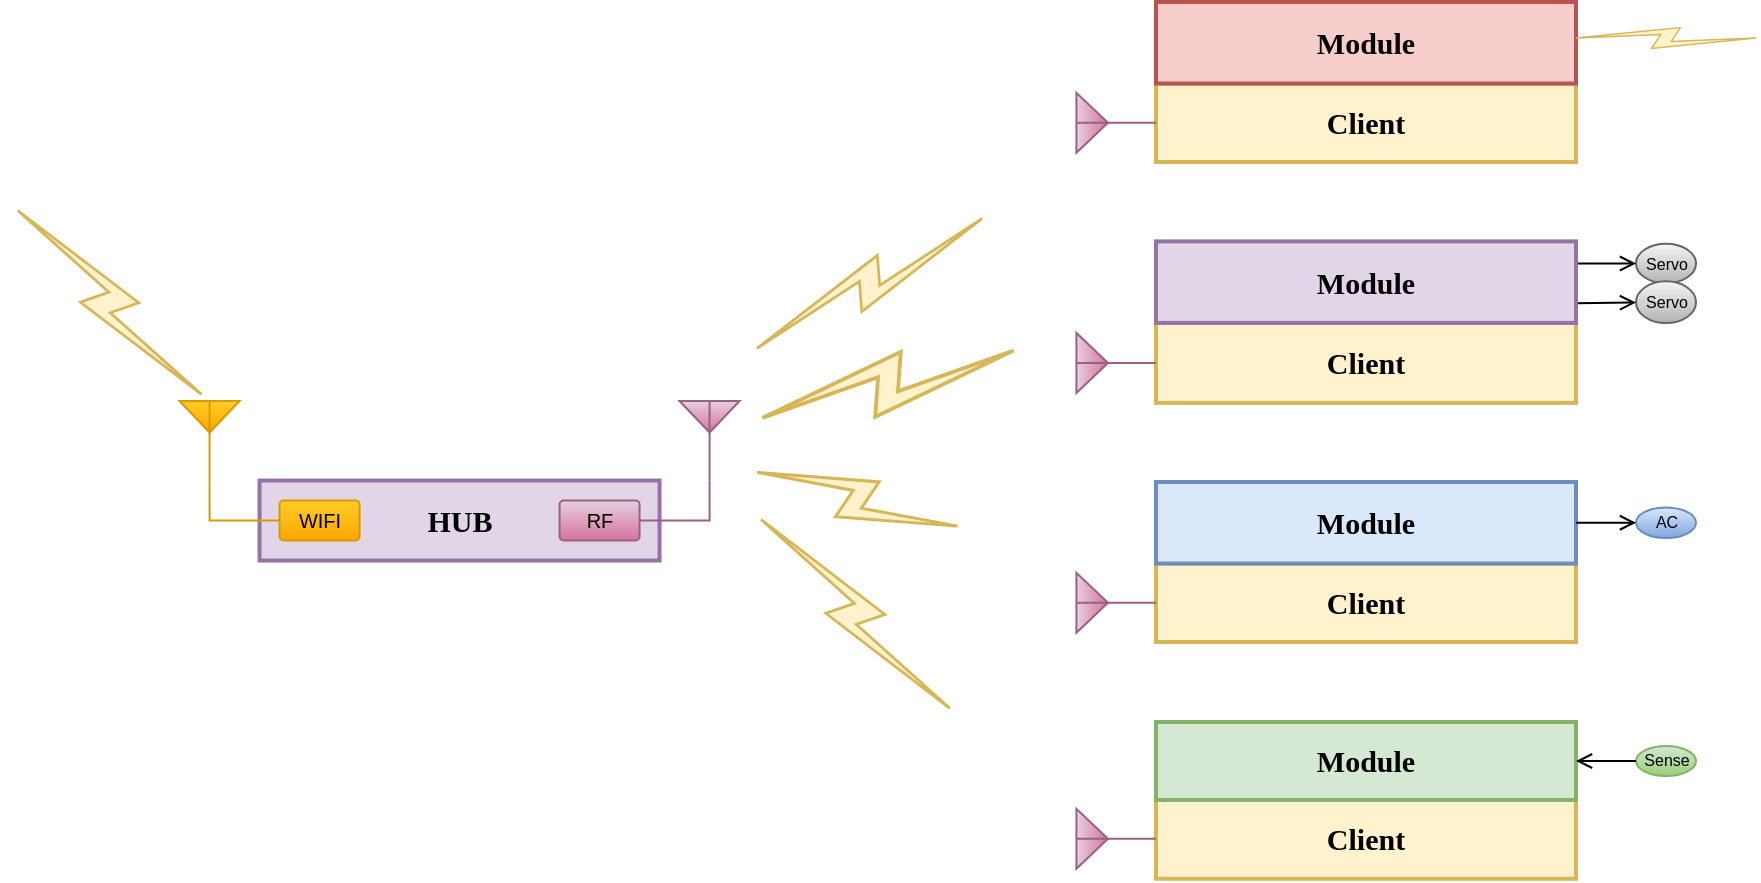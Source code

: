 <mxfile version="28.2.8" pages="7">
  <diagram id="6-6JpHS-zJUE2BPuTed7" name="Simple Block Diagram">
    <mxGraphModel dx="1539" dy="1208" grid="1" gridSize="10" guides="1" tooltips="1" connect="1" arrows="1" fold="1" page="1" pageScale="1" pageWidth="1600" pageHeight="900" math="0" shadow="0">
      <root>
        <mxCell id="0" />
        <mxCell id="1" parent="0" />
        <mxCell id="bi1vOYXc8dyODmi2VSZc-1" value="HUB" style="rounded=0;whiteSpace=wrap;html=1;fillColor=#e1d5e7;strokeWidth=2;fontStyle=1;fontFamily=Caros;fontSize=15;verticalAlign=middle;strokeColor=#9673a6;" parent="1" vertex="1">
          <mxGeometry x="191.78" y="359.27" width="200" height="40" as="geometry" />
        </mxCell>
        <mxCell id="bi1vOYXc8dyODmi2VSZc-10" value="Client" style="rounded=0;whiteSpace=wrap;html=1;fillColor=#fff2cc;strokeWidth=2;fontStyle=1;fontFamily=Caros;fontSize=15;verticalAlign=middle;strokeColor=#d6b656;" parent="1" vertex="1">
          <mxGeometry x="640" y="280.46" width="210" height="40" as="geometry" />
        </mxCell>
        <mxCell id="bi1vOYXc8dyODmi2VSZc-16" value="" style="verticalLabelPosition=bottom;shadow=0;dashed=0;align=center;html=1;verticalAlign=top;shape=mxgraph.electrical.radio.aerial_-_antenna_2;direction=north;fillColor=#e6d0de;gradientColor=#d5739d;strokeColor=#996185;" parent="1" vertex="1">
          <mxGeometry x="600" y="285.46" width="40" height="30" as="geometry" />
        </mxCell>
        <mxCell id="bi1vOYXc8dyODmi2VSZc-18" value="Servo" style="ellipse;html=1;fontSize=8;fillColor=#f5f5f5;gradientColor=#b3b3b3;strokeColor=#666666;" parent="1" vertex="1">
          <mxGeometry x="880" y="240.87" width="30" height="19.76" as="geometry" />
        </mxCell>
        <mxCell id="bi1vOYXc8dyODmi2VSZc-19" value="" style="endArrow=open;html=1;rounded=0;align=center;verticalAlign=top;endFill=0;labelBackgroundColor=none;endSize=6;exitX=1;exitY=0.25;exitDx=0;exitDy=0;" parent="1" target="bi1vOYXc8dyODmi2VSZc-18" edge="1">
          <mxGeometry relative="1" as="geometry">
            <mxPoint x="850" y="250.73" as="sourcePoint" />
          </mxGeometry>
        </mxCell>
        <mxCell id="bi1vOYXc8dyODmi2VSZc-20" value="Servo" style="ellipse;html=1;fontSize=8;fillColor=#f5f5f5;gradientColor=#b3b3b3;strokeColor=#666666;" parent="1" vertex="1">
          <mxGeometry x="880" y="259.67" width="30" height="20.88" as="geometry" />
        </mxCell>
        <mxCell id="bi1vOYXc8dyODmi2VSZc-21" value="" style="endArrow=open;html=1;rounded=0;align=center;verticalAlign=top;endFill=0;labelBackgroundColor=none;endSize=6;exitX=1;exitY=0.75;exitDx=0;exitDy=0;" parent="1" target="bi1vOYXc8dyODmi2VSZc-20" edge="1">
          <mxGeometry relative="1" as="geometry">
            <mxPoint x="850" y="270.61" as="sourcePoint" />
          </mxGeometry>
        </mxCell>
        <mxCell id="bi1vOYXc8dyODmi2VSZc-22" value="Client" style="rounded=0;whiteSpace=wrap;html=1;fillColor=#fff2cc;strokeWidth=2;fontStyle=1;fontFamily=Caros;fontSize=15;verticalAlign=middle;strokeColor=#d6b656;" parent="1" vertex="1">
          <mxGeometry x="640" y="400.76" width="210" height="39.24" as="geometry" />
        </mxCell>
        <mxCell id="bi1vOYXc8dyODmi2VSZc-24" value="" style="verticalLabelPosition=bottom;shadow=0;dashed=0;align=center;html=1;verticalAlign=top;shape=mxgraph.electrical.radio.aerial_-_antenna_2;direction=north;fillColor=#e6d0de;gradientColor=#d5739d;strokeColor=#996185;" parent="1" vertex="1">
          <mxGeometry x="600" y="405.38" width="40" height="30" as="geometry" />
        </mxCell>
        <mxCell id="bi1vOYXc8dyODmi2VSZc-25" value="Module" style="rounded=0;whiteSpace=wrap;html=1;fillColor=#dae8fc;strokeWidth=2;fontStyle=1;fontFamily=Caros;fontSize=15;verticalAlign=middle;strokeColor=#6c8ebf;" parent="1" vertex="1">
          <mxGeometry x="640" y="360" width="210" height="40.76" as="geometry" />
        </mxCell>
        <mxCell id="bi1vOYXc8dyODmi2VSZc-26" value="AC" style="ellipse;html=1;fontSize=8;fillColor=#dae8fc;gradientColor=#7ea6e0;strokeColor=#6c8ebf;" parent="1" vertex="1">
          <mxGeometry x="880" y="372.75" width="30" height="15.26" as="geometry" />
        </mxCell>
        <mxCell id="bi1vOYXc8dyODmi2VSZc-27" value="" style="endArrow=open;html=1;rounded=0;align=center;verticalAlign=top;endFill=0;labelBackgroundColor=none;endSize=6;" parent="1" source="bi1vOYXc8dyODmi2VSZc-25" target="bi1vOYXc8dyODmi2VSZc-26" edge="1">
          <mxGeometry relative="1" as="geometry">
            <mxPoint x="850" y="360.32" as="sourcePoint" />
          </mxGeometry>
        </mxCell>
        <mxCell id="bi1vOYXc8dyODmi2VSZc-28" value="Client" style="rounded=0;whiteSpace=wrap;html=1;fillColor=#fff2cc;strokeWidth=2;fontStyle=1;fontFamily=Caros;fontSize=15;verticalAlign=middle;strokeColor=#d6b656;" parent="1" vertex="1">
          <mxGeometry x="640" y="518.37" width="210" height="40" as="geometry" />
        </mxCell>
        <mxCell id="bi1vOYXc8dyODmi2VSZc-32" value="" style="verticalLabelPosition=bottom;shadow=0;dashed=0;align=center;html=1;verticalAlign=top;shape=mxgraph.electrical.radio.aerial_-_antenna_2;direction=north;fillColor=#e6d0de;gradientColor=#d5739d;strokeColor=#996185;" parent="1" vertex="1">
          <mxGeometry x="600" y="523.37" width="40" height="30" as="geometry" />
        </mxCell>
        <mxCell id="bi1vOYXc8dyODmi2VSZc-33" value="Module" style="rounded=0;whiteSpace=wrap;html=1;fillColor=#d5e8d4;strokeWidth=2;fontStyle=1;fontFamily=Caros;fontSize=15;verticalAlign=middle;strokeColor=#82b366;" parent="1" vertex="1">
          <mxGeometry x="640" y="480.0" width="210" height="38.99" as="geometry" />
        </mxCell>
        <mxCell id="bi1vOYXc8dyODmi2VSZc-34" value="Sense" style="ellipse;html=1;fontSize=8;fillColor=#d5e8d4;gradientColor=#97d077;strokeColor=#82b366;" parent="1" vertex="1">
          <mxGeometry x="880" y="491.97" width="30" height="15.05" as="geometry" />
        </mxCell>
        <mxCell id="bi1vOYXc8dyODmi2VSZc-35" value="" style="endArrow=open;html=1;rounded=0;align=center;verticalAlign=top;endFill=0;labelBackgroundColor=none;endSize=6;" parent="1" source="bi1vOYXc8dyODmi2VSZc-34" target="bi1vOYXc8dyODmi2VSZc-33" edge="1">
          <mxGeometry relative="1" as="geometry">
            <mxPoint x="850" y="519.43" as="targetPoint" />
          </mxGeometry>
        </mxCell>
        <mxCell id="bi1vOYXc8dyODmi2VSZc-36" value="" style="verticalAlign=top;verticalLabelPosition=bottom;labelPosition=center;align=center;html=1;outlineConnect=0;fillColor=#fff2cc;strokeColor=#d6b656;gradientDirection=north;strokeWidth=2;shape=mxgraph.networks.comm_link;rotation=-75;" parent="1" vertex="1">
          <mxGeometry x="479.45" y="316.73" width="22.43" height="103.8" as="geometry" />
        </mxCell>
        <mxCell id="bi1vOYXc8dyODmi2VSZc-37" value="" style="verticalAlign=top;verticalLabelPosition=bottom;labelPosition=center;align=center;html=1;outlineConnect=0;fillColor=#fff2cc;strokeColor=#d6b656;gradientDirection=north;strokeWidth=2;shape=mxgraph.networks.comm_link;rotation=-15;direction=south;" parent="1" vertex="1">
          <mxGeometry x="441" y="297.07" width="130" height="28.15" as="geometry" />
        </mxCell>
        <mxCell id="bi1vOYXc8dyODmi2VSZc-38" value="" style="verticalAlign=top;verticalLabelPosition=bottom;labelPosition=center;align=center;html=1;outlineConnect=0;fillColor=#fff2cc;strokeColor=#d6b656;gradientDirection=north;strokeWidth=2;shape=mxgraph.networks.comm_link;rotation=-45;" parent="1" vertex="1">
          <mxGeometry x="479.45" y="359.15" width="20.46" height="133.56" as="geometry" />
        </mxCell>
        <mxCell id="bi1vOYXc8dyODmi2VSZc-64" value="WIFI" style="rounded=1;arcSize=10;whiteSpace=wrap;html=1;align=center;fillColor=#ffcd28;strokeColor=#d79b00;fontSize=10;gradientColor=#ffa500;" parent="1" vertex="1">
          <mxGeometry x="201.78" y="369.27" width="40" height="20" as="geometry" />
        </mxCell>
        <mxCell id="bi1vOYXc8dyODmi2VSZc-65" value="" style="verticalLabelPosition=bottom;shadow=0;dashed=0;align=center;html=1;verticalAlign=top;shape=mxgraph.electrical.radio.aerial_-_antenna_2;direction=east;fillColor=#ffcd28;gradientColor=#ffa500;strokeColor=#d79b00;" parent="1" vertex="1">
          <mxGeometry x="151.78" y="319.27" width="30" height="40" as="geometry" />
        </mxCell>
        <mxCell id="bi1vOYXc8dyODmi2VSZc-66" value="RF" style="rounded=1;arcSize=10;whiteSpace=wrap;html=1;align=center;fillColor=#e6d0de;strokeColor=#996185;fontSize=10;gradientColor=#d5739d;" parent="1" vertex="1">
          <mxGeometry x="341.78" y="369.27" width="40" height="20" as="geometry" />
        </mxCell>
        <mxCell id="bi1vOYXc8dyODmi2VSZc-67" value="" style="verticalLabelPosition=bottom;shadow=0;dashed=0;align=center;html=1;verticalAlign=top;shape=mxgraph.electrical.radio.aerial_-_antenna_2;direction=east;fillColor=#e6d0de;gradientColor=#d5739d;strokeColor=#996185;" parent="1" vertex="1">
          <mxGeometry x="401.78" y="319.27" width="30" height="40" as="geometry" />
        </mxCell>
        <mxCell id="bi1vOYXc8dyODmi2VSZc-68" style="edgeStyle=orthogonalEdgeStyle;rounded=0;orthogonalLoop=1;jettySize=auto;html=1;entryX=0.5;entryY=1;entryDx=0;entryDy=0;entryPerimeter=0;endArrow=none;startFill=0;fillColor=#e6d0de;gradientColor=#d5739d;strokeColor=#996185;exitX=1;exitY=0.5;exitDx=0;exitDy=0;" parent="1" source="bi1vOYXc8dyODmi2VSZc-66" target="bi1vOYXc8dyODmi2VSZc-67" edge="1">
          <mxGeometry relative="1" as="geometry">
            <mxPoint x="411.78" y="399.27" as="sourcePoint" />
            <Array as="points">
              <mxPoint x="401.78" y="379.27" />
              <mxPoint x="416.78" y="379.27" />
            </Array>
          </mxGeometry>
        </mxCell>
        <mxCell id="bi1vOYXc8dyODmi2VSZc-69" value="" style="endArrow=none;html=1;rounded=0;entryX=0.5;entryY=1;entryDx=0;entryDy=0;entryPerimeter=0;exitX=0;exitY=0.5;exitDx=0;exitDy=0;edgeStyle=orthogonalEdgeStyle;fillColor=#ffcd28;gradientColor=#ffa500;strokeColor=#d79b00;" parent="1" source="bi1vOYXc8dyODmi2VSZc-64" target="bi1vOYXc8dyODmi2VSZc-65" edge="1">
          <mxGeometry width="50" height="50" relative="1" as="geometry">
            <mxPoint x="271.78" y="349.27" as="sourcePoint" />
            <mxPoint x="321.78" y="299.27" as="targetPoint" />
          </mxGeometry>
        </mxCell>
        <mxCell id="f2s2JIyhZ0Q82Q30kTWC-1" value="Client" style="rounded=0;whiteSpace=wrap;html=1;fillColor=#fff2cc;strokeWidth=2;fontStyle=1;fontFamily=Caros;fontSize=15;verticalAlign=middle;strokeColor=#d6b656;" parent="1" vertex="1">
          <mxGeometry x="640" y="160.76" width="210" height="39.24" as="geometry" />
        </mxCell>
        <mxCell id="f2s2JIyhZ0Q82Q30kTWC-2" value="" style="verticalLabelPosition=bottom;shadow=0;dashed=0;align=center;html=1;verticalAlign=top;shape=mxgraph.electrical.radio.aerial_-_antenna_2;direction=north;fillColor=#e6d0de;gradientColor=#d5739d;strokeColor=#996185;" parent="1" vertex="1">
          <mxGeometry x="600" y="165.38" width="40" height="30" as="geometry" />
        </mxCell>
        <mxCell id="f2s2JIyhZ0Q82Q30kTWC-3" value="Module" style="rounded=0;whiteSpace=wrap;html=1;fillColor=#f8cecc;strokeWidth=2;fontStyle=1;fontFamily=Caros;fontSize=15;verticalAlign=middle;strokeColor=#b85450;" parent="1" vertex="1">
          <mxGeometry x="640" y="120" width="210" height="40.76" as="geometry" />
        </mxCell>
        <mxCell id="f2s2JIyhZ0Q82Q30kTWC-8" value="" style="verticalAlign=top;verticalLabelPosition=bottom;labelPosition=center;align=center;html=1;outlineConnect=0;fillColor=#fff2cc;strokeColor=#d6b656;gradientDirection=north;strokeWidth=2;shape=mxgraph.networks.comm_link;rotation=0;direction=south;" parent="1" vertex="1">
          <mxGeometry x="850" y="132.75" width="90" height="10.46" as="geometry" />
        </mxCell>
        <mxCell id="f2s2JIyhZ0Q82Q30kTWC-9" value="" style="verticalAlign=top;verticalLabelPosition=bottom;labelPosition=center;align=center;html=1;outlineConnect=0;fillColor=#fff2cc;strokeColor=#d6b656;gradientDirection=north;strokeWidth=2;shape=mxgraph.networks.comm_link;rotation=-30;direction=south;" parent="1" vertex="1">
          <mxGeometry x="431.78" y="250.48" width="130" height="20.46" as="geometry" />
        </mxCell>
        <mxCell id="eArdBX8nj-ZsKT0tEorC-1" value="" style="verticalAlign=top;verticalLabelPosition=bottom;labelPosition=center;align=center;html=1;outlineConnect=0;fillColor=#fff2cc;strokeColor=#d6b656;gradientDirection=north;strokeWidth=2;shape=mxgraph.networks.comm_link;rotation=45;direction=south;" parent="1" vertex="1">
          <mxGeometry x="51.78" y="260.0" width="130" height="20.46" as="geometry" />
        </mxCell>
        <mxCell id="nXaqNRtJ_czQyNd8ErRl-1" value="Module" style="rounded=0;whiteSpace=wrap;html=1;fillColor=#e1d5e7;strokeWidth=2;fontStyle=1;fontFamily=Caros;fontSize=15;verticalAlign=middle;strokeColor=#9673a6;" vertex="1" parent="1">
          <mxGeometry x="640" y="239.7" width="210" height="40.76" as="geometry" />
        </mxCell>
      </root>
    </mxGraphModel>
  </diagram>
  <diagram id="2AmFz68qcxZz0x5u4FS1" name="System Design">
    <mxGraphModel dx="1597" dy="1081" grid="1" gridSize="10" guides="1" tooltips="1" connect="1" arrows="1" fold="1" page="1" pageScale="1" pageWidth="1600" pageHeight="900" math="0" shadow="0">
      <root>
        <mxCell id="0" />
        <mxCell id="1" parent="0" />
        <mxCell id="XRwsuK6qIBe1ItLysTS0-26" value="&lt;h2&gt;Modules&lt;/h2&gt;" style="shape=process;whiteSpace=wrap;html=1;backgroundOutline=1;size=0.045;fillColor=#eeeeee;strokeColor=#36393d;verticalAlign=top;" parent="1" vertex="1">
          <mxGeometry x="480" y="40" width="400" height="560" as="geometry" />
        </mxCell>
        <mxCell id="XRwsuK6qIBe1ItLysTS0-10" value="" style="group" parent="1" vertex="1" connectable="0">
          <mxGeometry x="40" y="160.0" width="250" height="40" as="geometry" />
        </mxCell>
        <mxCell id="XRwsuK6qIBe1ItLysTS0-2" value="Client" style="rounded=0;whiteSpace=wrap;html=1;fillColor=#ffe6cc;strokeWidth=2;fontStyle=1;fontFamily=Caros;fontSize=15;verticalAlign=middle;strokeColor=#d79b00;" parent="XRwsuK6qIBe1ItLysTS0-10" vertex="1">
          <mxGeometry x="40" width="210" height="40" as="geometry" />
        </mxCell>
        <mxCell id="XRwsuK6qIBe1ItLysTS0-8" value="" style="group" parent="XRwsuK6qIBe1ItLysTS0-10" vertex="1" connectable="0">
          <mxGeometry y="5" width="80" height="30" as="geometry" />
        </mxCell>
        <mxCell id="XRwsuK6qIBe1ItLysTS0-4" value="" style="verticalLabelPosition=bottom;shadow=0;dashed=0;align=center;html=1;verticalAlign=top;shape=mxgraph.electrical.radio.aerial_-_antenna_2;direction=south;fillColor=#e6d0de;gradientColor=#d5739d;strokeColor=#996185;flipH=1;" parent="XRwsuK6qIBe1ItLysTS0-8" vertex="1">
          <mxGeometry width="40" height="30" as="geometry" />
        </mxCell>
        <mxCell id="XRwsuK6qIBe1ItLysTS0-3" value="2.4GHz" style="rounded=1;arcSize=10;whiteSpace=wrap;html=1;align=center;fillColor=#ffe6cc;strokeColor=#d79b00;fontSize=10;" parent="XRwsuK6qIBe1ItLysTS0-8" vertex="1">
          <mxGeometry x="40" y="1" width="40" height="29" as="geometry" />
        </mxCell>
        <mxCell id="XRwsuK6qIBe1ItLysTS0-9" value="I2C" style="rounded=1;arcSize=10;whiteSpace=wrap;html=1;align=center;fillColor=#ffe6cc;strokeColor=#d79b00;fontSize=10;" parent="XRwsuK6qIBe1ItLysTS0-10" vertex="1">
          <mxGeometry x="210" y="6.0" width="40" height="29" as="geometry" />
        </mxCell>
        <mxCell id="XRwsuK6qIBe1ItLysTS0-11" value="" style="group" parent="1" vertex="1" connectable="0">
          <mxGeometry x="40" y="80" width="290" height="40" as="geometry" />
        </mxCell>
        <mxCell id="ItUw45fdXg2r_4baRqc9-1" value="HUB" style="rounded=0;whiteSpace=wrap;html=1;fillColor=#e1d5e7;strokeWidth=2;fontStyle=1;fontFamily=Caros;fontSize=15;verticalAlign=middle;strokeColor=#9673a6;" parent="XRwsuK6qIBe1ItLysTS0-11" vertex="1">
          <mxGeometry x="40" width="210" height="40" as="geometry" />
        </mxCell>
        <mxCell id="XRwsuK6qIBe1ItLysTS0-6" value="" style="group" parent="XRwsuK6qIBe1ItLysTS0-11" vertex="1" connectable="0">
          <mxGeometry x="210" y="5" width="80" height="30" as="geometry" />
        </mxCell>
        <mxCell id="ItUw45fdXg2r_4baRqc9-107" value="2.4GHz" style="rounded=1;arcSize=10;whiteSpace=wrap;html=1;align=center;fillColor=#ffe6cc;strokeColor=#d79b00;fontSize=10;" parent="XRwsuK6qIBe1ItLysTS0-6" vertex="1">
          <mxGeometry width="40" height="29" as="geometry" />
        </mxCell>
        <mxCell id="0hCl6dVWx4aEJRAFKaBF-2" value="" style="verticalLabelPosition=bottom;shadow=0;dashed=0;align=center;html=1;verticalAlign=top;shape=mxgraph.electrical.radio.aerial_-_antenna_2;direction=south;fillColor=#e6d0de;gradientColor=#d5739d;strokeColor=#996185;" parent="XRwsuK6qIBe1ItLysTS0-6" vertex="1">
          <mxGeometry x="40" width="40" height="30" as="geometry" />
        </mxCell>
        <mxCell id="XRwsuK6qIBe1ItLysTS0-7" value="" style="group" parent="XRwsuK6qIBe1ItLysTS0-11" vertex="1" connectable="0">
          <mxGeometry y="5" width="80" height="30" as="geometry" />
        </mxCell>
        <mxCell id="ItUw45fdXg2r_4baRqc9-106" value="WIFI" style="rounded=1;arcSize=10;whiteSpace=wrap;html=1;align=center;fillColor=#ffe6cc;strokeColor=#d79b00;fontSize=10;" parent="XRwsuK6qIBe1ItLysTS0-7" vertex="1">
          <mxGeometry x="40" width="40" height="29" as="geometry" />
        </mxCell>
        <mxCell id="0hCl6dVWx4aEJRAFKaBF-1" value="" style="verticalLabelPosition=bottom;shadow=0;dashed=0;align=center;html=1;verticalAlign=top;shape=mxgraph.electrical.radio.aerial_-_antenna_2;direction=north;fillColor=#ffcd28;gradientColor=#ffa500;strokeColor=#d79b00;" parent="XRwsuK6qIBe1ItLysTS0-7" vertex="1">
          <mxGeometry width="40" height="30" as="geometry" />
        </mxCell>
        <mxCell id="XRwsuK6qIBe1ItLysTS0-18" value="" style="group" parent="1" vertex="1" connectable="0">
          <mxGeometry x="560" y="100" width="270" height="40.4" as="geometry" />
        </mxCell>
        <mxCell id="0hCl6dVWx4aEJRAFKaBF-3" value="Servo" style="rounded=0;whiteSpace=wrap;html=1;fillColor=#e1d5e7;strokeWidth=2;fontStyle=1;fontFamily=Caros;fontSize=15;verticalAlign=middle;strokeColor=#9673a6;" parent="XRwsuK6qIBe1ItLysTS0-18" vertex="1">
          <mxGeometry width="210" height="40" as="geometry" />
        </mxCell>
        <mxCell id="0hCl6dVWx4aEJRAFKaBF-46" value="Servo" style="ellipse;html=1;fontSize=8;fillColor=#f5f5f5;gradientColor=#b3b3b3;strokeColor=#666666;" parent="XRwsuK6qIBe1ItLysTS0-18" vertex="1">
          <mxGeometry x="240" y="0.72" width="30" height="19.76" as="geometry" />
        </mxCell>
        <mxCell id="0hCl6dVWx4aEJRAFKaBF-47" value="" style="endArrow=open;html=1;rounded=0;align=center;verticalAlign=top;endFill=0;labelBackgroundColor=none;endSize=6;exitX=1;exitY=0.25;exitDx=0;exitDy=0;" parent="XRwsuK6qIBe1ItLysTS0-18" target="0hCl6dVWx4aEJRAFKaBF-46" edge="1">
          <mxGeometry relative="1" as="geometry">
            <mxPoint x="210" y="10.58" as="sourcePoint" />
          </mxGeometry>
        </mxCell>
        <mxCell id="0hCl6dVWx4aEJRAFKaBF-48" value="Servo" style="ellipse;html=1;fontSize=8;fillColor=#f5f5f5;gradientColor=#b3b3b3;strokeColor=#666666;" parent="XRwsuK6qIBe1ItLysTS0-18" vertex="1">
          <mxGeometry x="240" y="19.52" width="30" height="20.88" as="geometry" />
        </mxCell>
        <mxCell id="0hCl6dVWx4aEJRAFKaBF-49" value="" style="endArrow=open;html=1;rounded=0;align=center;verticalAlign=top;endFill=0;labelBackgroundColor=none;endSize=6;exitX=1;exitY=0.75;exitDx=0;exitDy=0;" parent="XRwsuK6qIBe1ItLysTS0-18" target="0hCl6dVWx4aEJRAFKaBF-48" edge="1">
          <mxGeometry relative="1" as="geometry">
            <mxPoint x="210" y="30.46" as="sourcePoint" />
          </mxGeometry>
        </mxCell>
        <mxCell id="XRwsuK6qIBe1ItLysTS0-12" value="I2C" style="rounded=1;arcSize=10;whiteSpace=wrap;html=1;align=center;fillColor=#ffe6cc;strokeColor=#d79b00;fontSize=10;" parent="XRwsuK6qIBe1ItLysTS0-18" vertex="1">
          <mxGeometry y="5.5" width="40" height="29" as="geometry" />
        </mxCell>
        <mxCell id="XRwsuK6qIBe1ItLysTS0-19" value="" style="group" parent="1" vertex="1" connectable="0">
          <mxGeometry x="560" y="160" width="270" height="40.76" as="geometry" />
        </mxCell>
        <mxCell id="0hCl6dVWx4aEJRAFKaBF-76" value="Relay" style="rounded=0;whiteSpace=wrap;html=1;fillColor=#dae8fc;strokeWidth=2;fontStyle=1;fontFamily=Caros;fontSize=15;verticalAlign=middle;strokeColor=#6c8ebf;" parent="XRwsuK6qIBe1ItLysTS0-19" vertex="1">
          <mxGeometry width="210" height="40" as="geometry" />
        </mxCell>
        <mxCell id="0hCl6dVWx4aEJRAFKaBF-78" value="AC" style="ellipse;html=1;fontSize=8;fillColor=#dae8fc;gradientColor=#7ea6e0;strokeColor=#6c8ebf;" parent="XRwsuK6qIBe1ItLysTS0-19" vertex="1">
          <mxGeometry x="240" y="12.75" width="30" height="15.26" as="geometry" />
        </mxCell>
        <mxCell id="0hCl6dVWx4aEJRAFKaBF-79" value="" style="endArrow=open;html=1;rounded=0;align=center;verticalAlign=top;endFill=0;labelBackgroundColor=none;endSize=6;" parent="XRwsuK6qIBe1ItLysTS0-19" source="0hCl6dVWx4aEJRAFKaBF-76" target="0hCl6dVWx4aEJRAFKaBF-78" edge="1">
          <mxGeometry relative="1" as="geometry">
            <mxPoint x="210" y="0.32" as="sourcePoint" />
          </mxGeometry>
        </mxCell>
        <mxCell id="XRwsuK6qIBe1ItLysTS0-13" value="I2C" style="rounded=1;arcSize=10;whiteSpace=wrap;html=1;align=center;fillColor=#ffe6cc;strokeColor=#d79b00;fontSize=10;" parent="XRwsuK6qIBe1ItLysTS0-19" vertex="1">
          <mxGeometry y="5.88" width="40" height="29" as="geometry" />
        </mxCell>
        <mxCell id="XRwsuK6qIBe1ItLysTS0-20" value="" style="group" parent="1" vertex="1" connectable="0">
          <mxGeometry x="560" y="220" width="210" height="39.76" as="geometry" />
        </mxCell>
        <mxCell id="pD7JXiqyeBRP1zFWUQh5-11" value="Particule" style="rounded=0;whiteSpace=wrap;html=1;fillColor=#f5f5f5;strokeWidth=2;fontStyle=1;fontFamily=Caros;fontSize=15;verticalAlign=middle;strokeColor=#666666;gradientColor=#b3b3b3;" parent="XRwsuK6qIBe1ItLysTS0-20" vertex="1">
          <mxGeometry width="210" height="39.76" as="geometry" />
        </mxCell>
        <mxCell id="XRwsuK6qIBe1ItLysTS0-14" value="I2C" style="rounded=1;arcSize=10;whiteSpace=wrap;html=1;align=center;fillColor=#ffe6cc;strokeColor=#d79b00;fontSize=10;" parent="XRwsuK6qIBe1ItLysTS0-20" vertex="1">
          <mxGeometry y="5.38" width="40" height="29" as="geometry" />
        </mxCell>
        <mxCell id="XRwsuK6qIBe1ItLysTS0-21" value="" style="group" parent="1" vertex="1" connectable="0">
          <mxGeometry x="560" y="281.01" width="270" height="38.99" as="geometry" />
        </mxCell>
        <mxCell id="0hCl6dVWx4aEJRAFKaBF-103" value="Current Detector" style="rounded=0;whiteSpace=wrap;html=1;fillColor=#d5e8d4;strokeWidth=2;fontStyle=1;fontFamily=Caros;fontSize=15;verticalAlign=middle;strokeColor=#82b366;" parent="XRwsuK6qIBe1ItLysTS0-21" vertex="1">
          <mxGeometry width="210" height="38.99" as="geometry" />
        </mxCell>
        <mxCell id="0hCl6dVWx4aEJRAFKaBF-105" value="Sense" style="ellipse;html=1;fontSize=8;fillColor=#d5e8d4;gradientColor=#97d077;strokeColor=#82b366;" parent="XRwsuK6qIBe1ItLysTS0-21" vertex="1">
          <mxGeometry x="240" y="11.97" width="30" height="15.05" as="geometry" />
        </mxCell>
        <mxCell id="0hCl6dVWx4aEJRAFKaBF-106" value="" style="endArrow=open;html=1;rounded=0;align=center;verticalAlign=top;endFill=0;labelBackgroundColor=none;endSize=6;" parent="XRwsuK6qIBe1ItLysTS0-21" source="0hCl6dVWx4aEJRAFKaBF-105" target="0hCl6dVWx4aEJRAFKaBF-103" edge="1">
          <mxGeometry relative="1" as="geometry">
            <mxPoint x="210" y="39.43" as="targetPoint" />
          </mxGeometry>
        </mxCell>
        <mxCell id="XRwsuK6qIBe1ItLysTS0-15" value="I2C" style="rounded=1;arcSize=10;whiteSpace=wrap;html=1;align=center;fillColor=#ffe6cc;strokeColor=#d79b00;fontSize=10;" parent="XRwsuK6qIBe1ItLysTS0-21" vertex="1">
          <mxGeometry y="4.99" width="40" height="29" as="geometry" />
        </mxCell>
        <mxCell id="XRwsuK6qIBe1ItLysTS0-22" value="" style="group" parent="1" vertex="1" connectable="0">
          <mxGeometry x="560" y="340" width="210" height="39.76" as="geometry" />
        </mxCell>
        <mxCell id="XRwsuK6qIBe1ItLysTS0-1" value="Environment" style="rounded=0;whiteSpace=wrap;html=1;fillColor=#f5f5f5;strokeWidth=2;fontStyle=1;fontFamily=Caros;fontSize=15;verticalAlign=middle;strokeColor=#666666;gradientColor=#b3b3b3;" parent="XRwsuK6qIBe1ItLysTS0-22" vertex="1">
          <mxGeometry width="210" height="39.76" as="geometry" />
        </mxCell>
        <mxCell id="XRwsuK6qIBe1ItLysTS0-16" value="I2C" style="rounded=1;arcSize=10;whiteSpace=wrap;html=1;align=center;fillColor=#ffe6cc;strokeColor=#d79b00;fontSize=10;" parent="XRwsuK6qIBe1ItLysTS0-22" vertex="1">
          <mxGeometry y="5.38" width="40" height="29" as="geometry" />
        </mxCell>
        <mxCell id="XRwsuK6qIBe1ItLysTS0-23" value="" style="group" parent="1" vertex="1" connectable="0">
          <mxGeometry x="560" y="400.0" width="210" height="40.76" as="geometry" />
        </mxCell>
        <mxCell id="OwUCba8Zy6UkyItOGtYX-8" value="Distance" style="rounded=0;whiteSpace=wrap;html=1;fillColor=#e6d0de;strokeWidth=2;fontStyle=1;fontFamily=Caros;fontSize=15;verticalAlign=middle;strokeColor=#996185;gradientColor=#d5739d;" parent="XRwsuK6qIBe1ItLysTS0-23" vertex="1">
          <mxGeometry width="210" height="40.76" as="geometry" />
        </mxCell>
        <mxCell id="XRwsuK6qIBe1ItLysTS0-17" value="I2C" style="rounded=1;arcSize=10;whiteSpace=wrap;html=1;align=center;fillColor=#ffe6cc;strokeColor=#d79b00;fontSize=10;" parent="XRwsuK6qIBe1ItLysTS0-23" vertex="1">
          <mxGeometry y="5.88" width="40" height="29" as="geometry" />
        </mxCell>
        <mxCell id="XRwsuK6qIBe1ItLysTS0-24" value="" style="group" parent="1" vertex="1" connectable="0">
          <mxGeometry x="50" y="280" width="240" height="40" as="geometry" />
        </mxCell>
        <mxCell id="ItUw45fdXg2r_4baRqc9-42" value="Power" style="rounded=0;whiteSpace=wrap;html=1;fillColor=#f8cecc;strokeWidth=2;fontStyle=1;fontFamily=Caros;fontSize=15;verticalAlign=middle;strokeColor=#b85450;" parent="XRwsuK6qIBe1ItLysTS0-24" vertex="1">
          <mxGeometry x="30" width="210" height="40" as="geometry" />
        </mxCell>
        <mxCell id="ItUw45fdXg2r_4baRqc9-61" value="USB" style="rounded=1;arcSize=10;whiteSpace=wrap;html=1;align=center;fillColor=#ffe6cc;strokeColor=#d79b00;fontSize=10;direction=south;" parent="XRwsuK6qIBe1ItLysTS0-24" vertex="1">
          <mxGeometry x="30" y="5.67" width="40" height="29.38" as="geometry" />
        </mxCell>
        <mxCell id="ItUw45fdXg2r_4baRqc9-101" value="" style="endArrow=classic;html=1;rounded=0;startArrow=oval;startFill=1;" parent="XRwsuK6qIBe1ItLysTS0-24" target="ItUw45fdXg2r_4baRqc9-61" edge="1">
          <mxGeometry width="50" height="50" relative="1" as="geometry">
            <mxPoint y="20" as="sourcePoint" />
            <mxPoint x="-20" y="19.88" as="targetPoint" />
          </mxGeometry>
        </mxCell>
        <mxCell id="ItUw45fdXg2r_4baRqc9-102" value="5v, 2A" style="edgeLabel;html=1;align=center;verticalAlign=middle;resizable=0;points=[];" parent="ItUw45fdXg2r_4baRqc9-101" vertex="1" connectable="0">
          <mxGeometry x="0.729" relative="1" as="geometry">
            <mxPoint x="-46" as="offset" />
          </mxGeometry>
        </mxCell>
        <mxCell id="XRwsuK6qIBe1ItLysTS0-25" value="" style="group" parent="1" vertex="1" connectable="0">
          <mxGeometry x="50" y="360" width="280" height="39.88" as="geometry" />
        </mxCell>
        <mxCell id="0hCl6dVWx4aEJRAFKaBF-14" value="Power" style="rounded=0;whiteSpace=wrap;html=1;fillColor=#f8cecc;strokeWidth=2;fontStyle=1;fontFamily=Caros;fontSize=15;verticalAlign=middle;strokeColor=#b85450;" parent="XRwsuK6qIBe1ItLysTS0-25" vertex="1">
          <mxGeometry x="30" width="210" height="39.88" as="geometry" />
        </mxCell>
        <mxCell id="0hCl6dVWx4aEJRAFKaBF-22" value="" style="endArrow=classic;html=1;rounded=0;startArrow=oval;startFill=1;" parent="XRwsuK6qIBe1ItLysTS0-25" edge="1">
          <mxGeometry width="50" height="50" relative="1" as="geometry">
            <mxPoint y="19.76" as="sourcePoint" />
            <mxPoint x="30" y="19.841" as="targetPoint" />
          </mxGeometry>
        </mxCell>
        <mxCell id="0hCl6dVWx4aEJRAFKaBF-23" value="5v, 2A" style="edgeLabel;html=1;align=center;verticalAlign=middle;resizable=0;points=[];" parent="0hCl6dVWx4aEJRAFKaBF-22" vertex="1" connectable="0">
          <mxGeometry x="0.729" relative="1" as="geometry">
            <mxPoint x="-46" as="offset" />
          </mxGeometry>
        </mxCell>
        <mxCell id="0hCl6dVWx4aEJRAFKaBF-29" value="" style="endArrow=classic;html=1;rounded=0;startArrow=oval;startFill=1;" parent="XRwsuK6qIBe1ItLysTS0-25" edge="1">
          <mxGeometry width="50" height="50" relative="1" as="geometry">
            <mxPoint x="280" y="19.88" as="sourcePoint" />
            <mxPoint x="240" y="19.88" as="targetPoint" />
          </mxGeometry>
        </mxCell>
        <mxCell id="0hCl6dVWx4aEJRAFKaBF-30" value="120/240VAC" style="edgeLabel;html=1;align=center;verticalAlign=middle;resizable=0;points=[];" parent="0hCl6dVWx4aEJRAFKaBF-29" vertex="1" connectable="0">
          <mxGeometry x="0.729" relative="1" as="geometry">
            <mxPoint x="75" as="offset" />
          </mxGeometry>
        </mxCell>
        <mxCell id="XRwsuK6qIBe1ItLysTS0-27" value="" style="group;" parent="1" vertex="1" connectable="0">
          <mxGeometry x="560" y="460.0" width="210" height="40.76" as="geometry" />
        </mxCell>
        <mxCell id="XRwsuK6qIBe1ItLysTS0-28" value="IR" style="rounded=0;whiteSpace=wrap;html=1;fillColor=#ffcd28;strokeWidth=2;fontStyle=1;fontFamily=Caros;fontSize=15;verticalAlign=middle;strokeColor=#d79b00;gradientColor=#ffa500;" parent="XRwsuK6qIBe1ItLysTS0-27" vertex="1">
          <mxGeometry width="210" height="40.76" as="geometry" />
        </mxCell>
        <mxCell id="XRwsuK6qIBe1ItLysTS0-29" value="I2C" style="rounded=1;arcSize=10;whiteSpace=wrap;html=1;align=center;fillColor=#ffe6cc;strokeColor=#d79b00;fontSize=10;" parent="XRwsuK6qIBe1ItLysTS0-27" vertex="1">
          <mxGeometry y="5.88" width="40" height="29" as="geometry" />
        </mxCell>
        <mxCell id="XRwsuK6qIBe1ItLysTS0-30" value="" style="group" parent="1" vertex="1" connectable="0">
          <mxGeometry x="560" y="520.0" width="210" height="40.76" as="geometry" />
        </mxCell>
        <mxCell id="XRwsuK6qIBe1ItLysTS0-31" value="RF" style="rounded=0;whiteSpace=wrap;html=1;fillColor=#ffcd28;strokeWidth=2;fontStyle=1;fontFamily=Caros;fontSize=15;verticalAlign=middle;strokeColor=#d79b00;gradientColor=#ffa500;" parent="XRwsuK6qIBe1ItLysTS0-30" vertex="1">
          <mxGeometry width="210" height="40.76" as="geometry" />
        </mxCell>
        <mxCell id="XRwsuK6qIBe1ItLysTS0-32" value="I2C" style="rounded=1;arcSize=10;whiteSpace=wrap;html=1;align=center;fillColor=#ffe6cc;strokeColor=#d79b00;fontSize=10;" parent="XRwsuK6qIBe1ItLysTS0-30" vertex="1">
          <mxGeometry y="5.88" width="40" height="29" as="geometry" />
        </mxCell>
        <mxCell id="XRwsuK6qIBe1ItLysTS0-33" value="" style="shape=singleArrow;whiteSpace=wrap;html=1;arrowWidth=0.4;arrowSize=0.5;" parent="1" vertex="1">
          <mxGeometry x="920" y="240.5" width="100" height="120" as="geometry" />
        </mxCell>
        <mxCell id="XRwsuK6qIBe1ItLysTS0-34" value="" style="group" parent="1" vertex="1" connectable="0">
          <mxGeometry x="1080" y="120.0" width="250" height="40" as="geometry" />
        </mxCell>
        <mxCell id="XRwsuK6qIBe1ItLysTS0-35" value="Client" style="rounded=0;whiteSpace=wrap;html=1;fillColor=#ffe6cc;strokeWidth=2;fontStyle=1;fontFamily=Caros;fontSize=15;verticalAlign=middle;strokeColor=#d79b00;" parent="XRwsuK6qIBe1ItLysTS0-34" vertex="1">
          <mxGeometry x="40" width="210" height="40" as="geometry" />
        </mxCell>
        <mxCell id="XRwsuK6qIBe1ItLysTS0-36" value="" style="group" parent="XRwsuK6qIBe1ItLysTS0-34" vertex="1" connectable="0">
          <mxGeometry y="5" width="80" height="30" as="geometry" />
        </mxCell>
        <mxCell id="XRwsuK6qIBe1ItLysTS0-37" value="" style="verticalLabelPosition=bottom;shadow=0;dashed=0;align=center;html=1;verticalAlign=top;shape=mxgraph.electrical.radio.aerial_-_antenna_2;direction=south;fillColor=#e6d0de;gradientColor=#d5739d;strokeColor=#996185;flipH=1;" parent="XRwsuK6qIBe1ItLysTS0-36" vertex="1">
          <mxGeometry width="40" height="30" as="geometry" />
        </mxCell>
        <mxCell id="XRwsuK6qIBe1ItLysTS0-38" value="2.4GHz" style="rounded=1;arcSize=10;whiteSpace=wrap;html=1;align=center;fillColor=#ffe6cc;strokeColor=#d79b00;fontSize=10;" parent="XRwsuK6qIBe1ItLysTS0-36" vertex="1">
          <mxGeometry x="40" y="1" width="40" height="29" as="geometry" />
        </mxCell>
        <mxCell id="XRwsuK6qIBe1ItLysTS0-39" value="I2C" style="rounded=1;arcSize=10;whiteSpace=wrap;html=1;align=center;fillColor=#ffe6cc;strokeColor=#d79b00;fontSize=10;" parent="XRwsuK6qIBe1ItLysTS0-34" vertex="1">
          <mxGeometry x="210" y="6.0" width="40" height="29" as="geometry" />
        </mxCell>
        <mxCell id="XRwsuK6qIBe1ItLysTS0-40" value="" style="group" parent="1" vertex="1" connectable="0">
          <mxGeometry x="1120" y="79.6" width="270" height="40.4" as="geometry" />
        </mxCell>
        <mxCell id="XRwsuK6qIBe1ItLysTS0-41" value="Servo" style="rounded=0;whiteSpace=wrap;html=1;fillColor=#e1d5e7;strokeWidth=2;fontStyle=1;fontFamily=Caros;fontSize=15;verticalAlign=middle;strokeColor=#9673a6;" parent="XRwsuK6qIBe1ItLysTS0-40" vertex="1">
          <mxGeometry width="210" height="40" as="geometry" />
        </mxCell>
        <mxCell id="XRwsuK6qIBe1ItLysTS0-42" value="Servo" style="ellipse;html=1;fontSize=8;fillColor=#f5f5f5;gradientColor=#b3b3b3;strokeColor=#666666;" parent="XRwsuK6qIBe1ItLysTS0-40" vertex="1">
          <mxGeometry x="240" y="0.72" width="30" height="19.76" as="geometry" />
        </mxCell>
        <mxCell id="XRwsuK6qIBe1ItLysTS0-43" value="" style="endArrow=open;html=1;rounded=0;align=center;verticalAlign=top;endFill=0;labelBackgroundColor=none;endSize=6;exitX=1;exitY=0.25;exitDx=0;exitDy=0;" parent="XRwsuK6qIBe1ItLysTS0-40" target="XRwsuK6qIBe1ItLysTS0-42" edge="1">
          <mxGeometry relative="1" as="geometry">
            <mxPoint x="210" y="10.58" as="sourcePoint" />
          </mxGeometry>
        </mxCell>
        <mxCell id="XRwsuK6qIBe1ItLysTS0-44" value="Servo" style="ellipse;html=1;fontSize=8;fillColor=#f5f5f5;gradientColor=#b3b3b3;strokeColor=#666666;" parent="XRwsuK6qIBe1ItLysTS0-40" vertex="1">
          <mxGeometry x="240" y="19.52" width="30" height="20.88" as="geometry" />
        </mxCell>
        <mxCell id="XRwsuK6qIBe1ItLysTS0-45" value="" style="endArrow=open;html=1;rounded=0;align=center;verticalAlign=top;endFill=0;labelBackgroundColor=none;endSize=6;exitX=1;exitY=0.75;exitDx=0;exitDy=0;" parent="XRwsuK6qIBe1ItLysTS0-40" target="XRwsuK6qIBe1ItLysTS0-44" edge="1">
          <mxGeometry relative="1" as="geometry">
            <mxPoint x="210" y="30.46" as="sourcePoint" />
          </mxGeometry>
        </mxCell>
        <mxCell id="XRwsuK6qIBe1ItLysTS0-46" value="I2C" style="rounded=1;arcSize=10;whiteSpace=wrap;html=1;align=center;fillColor=#ffe6cc;strokeColor=#d79b00;fontSize=10;" parent="XRwsuK6qIBe1ItLysTS0-40" vertex="1">
          <mxGeometry y="5.5" width="40" height="29" as="geometry" />
        </mxCell>
        <mxCell id="XRwsuK6qIBe1ItLysTS0-48" value="" style="group" parent="1" vertex="1" connectable="0">
          <mxGeometry x="1080" y="241.01" width="250" height="40" as="geometry" />
        </mxCell>
        <mxCell id="XRwsuK6qIBe1ItLysTS0-49" value="Client" style="rounded=0;whiteSpace=wrap;html=1;fillColor=#ffe6cc;strokeWidth=2;fontStyle=1;fontFamily=Caros;fontSize=15;verticalAlign=middle;strokeColor=#d79b00;" parent="XRwsuK6qIBe1ItLysTS0-48" vertex="1">
          <mxGeometry x="40" width="210" height="40" as="geometry" />
        </mxCell>
        <mxCell id="XRwsuK6qIBe1ItLysTS0-50" value="" style="group" parent="XRwsuK6qIBe1ItLysTS0-48" vertex="1" connectable="0">
          <mxGeometry y="5" width="80" height="30" as="geometry" />
        </mxCell>
        <mxCell id="XRwsuK6qIBe1ItLysTS0-51" value="" style="verticalLabelPosition=bottom;shadow=0;dashed=0;align=center;html=1;verticalAlign=top;shape=mxgraph.electrical.radio.aerial_-_antenna_2;direction=south;fillColor=#e6d0de;gradientColor=#d5739d;strokeColor=#996185;flipH=1;" parent="XRwsuK6qIBe1ItLysTS0-50" vertex="1">
          <mxGeometry width="40" height="30" as="geometry" />
        </mxCell>
        <mxCell id="XRwsuK6qIBe1ItLysTS0-52" value="2.4GHz" style="rounded=1;arcSize=10;whiteSpace=wrap;html=1;align=center;fillColor=#ffe6cc;strokeColor=#d79b00;fontSize=10;" parent="XRwsuK6qIBe1ItLysTS0-50" vertex="1">
          <mxGeometry x="40" y="1" width="40" height="29" as="geometry" />
        </mxCell>
        <mxCell id="XRwsuK6qIBe1ItLysTS0-53" value="I2C" style="rounded=1;arcSize=10;whiteSpace=wrap;html=1;align=center;fillColor=#ffe6cc;strokeColor=#d79b00;fontSize=10;" parent="XRwsuK6qIBe1ItLysTS0-48" vertex="1">
          <mxGeometry x="210" y="6.0" width="40" height="29" as="geometry" />
        </mxCell>
        <mxCell id="XRwsuK6qIBe1ItLysTS0-54" value="" style="group" parent="1" vertex="1" connectable="0">
          <mxGeometry x="1120" y="200" width="270" height="40.76" as="geometry" />
        </mxCell>
        <mxCell id="XRwsuK6qIBe1ItLysTS0-55" value="Relay" style="rounded=0;whiteSpace=wrap;html=1;fillColor=#dae8fc;strokeWidth=2;fontStyle=1;fontFamily=Caros;fontSize=15;verticalAlign=middle;strokeColor=#6c8ebf;" parent="XRwsuK6qIBe1ItLysTS0-54" vertex="1">
          <mxGeometry width="210" height="40" as="geometry" />
        </mxCell>
        <mxCell id="XRwsuK6qIBe1ItLysTS0-56" value="AC" style="ellipse;html=1;fontSize=8;fillColor=#dae8fc;gradientColor=#7ea6e0;strokeColor=#6c8ebf;" parent="XRwsuK6qIBe1ItLysTS0-54" vertex="1">
          <mxGeometry x="240" y="12.75" width="30" height="15.26" as="geometry" />
        </mxCell>
        <mxCell id="XRwsuK6qIBe1ItLysTS0-57" value="" style="endArrow=open;html=1;rounded=0;align=center;verticalAlign=top;endFill=0;labelBackgroundColor=none;endSize=6;" parent="XRwsuK6qIBe1ItLysTS0-54" source="XRwsuK6qIBe1ItLysTS0-55" target="XRwsuK6qIBe1ItLysTS0-56" edge="1">
          <mxGeometry relative="1" as="geometry">
            <mxPoint x="210" y="0.32" as="sourcePoint" />
          </mxGeometry>
        </mxCell>
        <mxCell id="XRwsuK6qIBe1ItLysTS0-58" value="I2C" style="rounded=1;arcSize=10;whiteSpace=wrap;html=1;align=center;fillColor=#ffe6cc;strokeColor=#d79b00;fontSize=10;" parent="XRwsuK6qIBe1ItLysTS0-54" vertex="1">
          <mxGeometry y="5.88" width="40" height="29" as="geometry" />
        </mxCell>
        <mxCell id="XRwsuK6qIBe1ItLysTS0-59" value="" style="group" parent="1" vertex="1" connectable="0">
          <mxGeometry x="1080" y="360.0" width="250" height="40" as="geometry" />
        </mxCell>
        <mxCell id="XRwsuK6qIBe1ItLysTS0-60" value="Client" style="rounded=0;whiteSpace=wrap;html=1;fillColor=#ffe6cc;strokeWidth=2;fontStyle=1;fontFamily=Caros;fontSize=15;verticalAlign=middle;strokeColor=#d79b00;" parent="XRwsuK6qIBe1ItLysTS0-59" vertex="1">
          <mxGeometry x="40" width="210" height="40" as="geometry" />
        </mxCell>
        <mxCell id="XRwsuK6qIBe1ItLysTS0-61" value="" style="group" parent="XRwsuK6qIBe1ItLysTS0-59" vertex="1" connectable="0">
          <mxGeometry y="5" width="80" height="30" as="geometry" />
        </mxCell>
        <mxCell id="XRwsuK6qIBe1ItLysTS0-62" value="" style="verticalLabelPosition=bottom;shadow=0;dashed=0;align=center;html=1;verticalAlign=top;shape=mxgraph.electrical.radio.aerial_-_antenna_2;direction=south;fillColor=#e6d0de;gradientColor=#d5739d;strokeColor=#996185;flipH=1;" parent="XRwsuK6qIBe1ItLysTS0-61" vertex="1">
          <mxGeometry width="40" height="30" as="geometry" />
        </mxCell>
        <mxCell id="XRwsuK6qIBe1ItLysTS0-63" value="2.4GHz" style="rounded=1;arcSize=10;whiteSpace=wrap;html=1;align=center;fillColor=#ffe6cc;strokeColor=#d79b00;fontSize=10;" parent="XRwsuK6qIBe1ItLysTS0-61" vertex="1">
          <mxGeometry x="40" y="1" width="40" height="29" as="geometry" />
        </mxCell>
        <mxCell id="XRwsuK6qIBe1ItLysTS0-64" value="I2C" style="rounded=1;arcSize=10;whiteSpace=wrap;html=1;align=center;fillColor=#ffe6cc;strokeColor=#d79b00;fontSize=10;" parent="XRwsuK6qIBe1ItLysTS0-59" vertex="1">
          <mxGeometry x="210" y="6.0" width="40" height="29" as="geometry" />
        </mxCell>
        <mxCell id="XRwsuK6qIBe1ItLysTS0-65" value="" style="group" parent="1" vertex="1" connectable="0">
          <mxGeometry x="1120" y="320" width="270" height="38.99" as="geometry" />
        </mxCell>
        <mxCell id="XRwsuK6qIBe1ItLysTS0-66" value="Current Detector" style="rounded=0;whiteSpace=wrap;html=1;fillColor=#d5e8d4;strokeWidth=2;fontStyle=1;fontFamily=Caros;fontSize=15;verticalAlign=middle;strokeColor=#82b366;" parent="XRwsuK6qIBe1ItLysTS0-65" vertex="1">
          <mxGeometry width="210" height="38.99" as="geometry" />
        </mxCell>
        <mxCell id="XRwsuK6qIBe1ItLysTS0-67" value="Sense" style="ellipse;html=1;fontSize=8;fillColor=#d5e8d4;gradientColor=#97d077;strokeColor=#82b366;" parent="XRwsuK6qIBe1ItLysTS0-65" vertex="1">
          <mxGeometry x="240" y="11.97" width="30" height="15.05" as="geometry" />
        </mxCell>
        <mxCell id="XRwsuK6qIBe1ItLysTS0-68" value="" style="endArrow=open;html=1;rounded=0;align=center;verticalAlign=top;endFill=0;labelBackgroundColor=none;endSize=6;" parent="XRwsuK6qIBe1ItLysTS0-65" source="XRwsuK6qIBe1ItLysTS0-67" target="XRwsuK6qIBe1ItLysTS0-66" edge="1">
          <mxGeometry relative="1" as="geometry">
            <mxPoint x="210" y="39.43" as="targetPoint" />
          </mxGeometry>
        </mxCell>
        <mxCell id="XRwsuK6qIBe1ItLysTS0-69" value="I2C" style="rounded=1;arcSize=10;whiteSpace=wrap;html=1;align=center;fillColor=#ffe6cc;strokeColor=#d79b00;fontSize=10;" parent="XRwsuK6qIBe1ItLysTS0-65" vertex="1">
          <mxGeometry y="4.99" width="40" height="29" as="geometry" />
        </mxCell>
        <mxCell id="XRwsuK6qIBe1ItLysTS0-70" value="" style="group" parent="1" vertex="1" connectable="0">
          <mxGeometry x="1080" y="560" width="250" height="40" as="geometry" />
        </mxCell>
        <mxCell id="XRwsuK6qIBe1ItLysTS0-71" value="Client" style="rounded=0;whiteSpace=wrap;html=1;fillColor=#ffe6cc;strokeWidth=2;fontStyle=1;fontFamily=Caros;fontSize=15;verticalAlign=middle;strokeColor=#d79b00;" parent="XRwsuK6qIBe1ItLysTS0-70" vertex="1">
          <mxGeometry x="40" width="210" height="40" as="geometry" />
        </mxCell>
        <mxCell id="XRwsuK6qIBe1ItLysTS0-72" value="" style="group" parent="XRwsuK6qIBe1ItLysTS0-70" vertex="1" connectable="0">
          <mxGeometry y="5" width="80" height="30" as="geometry" />
        </mxCell>
        <mxCell id="XRwsuK6qIBe1ItLysTS0-73" value="" style="verticalLabelPosition=bottom;shadow=0;dashed=0;align=center;html=1;verticalAlign=top;shape=mxgraph.electrical.radio.aerial_-_antenna_2;direction=south;fillColor=#e6d0de;gradientColor=#d5739d;strokeColor=#996185;flipH=1;" parent="XRwsuK6qIBe1ItLysTS0-72" vertex="1">
          <mxGeometry width="40" height="30" as="geometry" />
        </mxCell>
        <mxCell id="XRwsuK6qIBe1ItLysTS0-74" value="2.4GHz" style="rounded=1;arcSize=10;whiteSpace=wrap;html=1;align=center;fillColor=#ffe6cc;strokeColor=#d79b00;fontSize=10;" parent="XRwsuK6qIBe1ItLysTS0-72" vertex="1">
          <mxGeometry x="40" y="1" width="40" height="29" as="geometry" />
        </mxCell>
        <mxCell id="XRwsuK6qIBe1ItLysTS0-75" value="I2C" style="rounded=1;arcSize=10;whiteSpace=wrap;html=1;align=center;fillColor=#ffe6cc;strokeColor=#d79b00;fontSize=10;" parent="XRwsuK6qIBe1ItLysTS0-70" vertex="1">
          <mxGeometry x="210" y="6.0" width="40" height="29" as="geometry" />
        </mxCell>
        <mxCell id="XRwsuK6qIBe1ItLysTS0-76" value="" style="group" parent="1" vertex="1" connectable="0">
          <mxGeometry x="1120" y="520" width="210" height="39.76" as="geometry" />
        </mxCell>
        <mxCell id="XRwsuK6qIBe1ItLysTS0-77" value="Environment" style="rounded=0;whiteSpace=wrap;html=1;fillColor=#f5f5f5;strokeWidth=2;fontStyle=1;fontFamily=Caros;fontSize=15;verticalAlign=middle;strokeColor=#666666;gradientColor=#b3b3b3;" parent="XRwsuK6qIBe1ItLysTS0-76" vertex="1">
          <mxGeometry width="210" height="39.76" as="geometry" />
        </mxCell>
        <mxCell id="XRwsuK6qIBe1ItLysTS0-78" value="I2C" style="rounded=1;arcSize=10;whiteSpace=wrap;html=1;align=center;fillColor=#ffe6cc;strokeColor=#d79b00;fontSize=10;" parent="XRwsuK6qIBe1ItLysTS0-76" vertex="1">
          <mxGeometry y="5.38" width="40" height="29" as="geometry" />
        </mxCell>
        <mxCell id="XRwsuK6qIBe1ItLysTS0-79" value="" style="group" parent="1" vertex="1" connectable="0">
          <mxGeometry x="1120" y="480.0" width="210" height="40.76" as="geometry" />
        </mxCell>
        <mxCell id="XRwsuK6qIBe1ItLysTS0-80" value="IR" style="rounded=0;whiteSpace=wrap;html=1;fillColor=#dae8fc;strokeWidth=2;fontStyle=1;fontFamily=Caros;fontSize=15;verticalAlign=middle;strokeColor=#6c8ebf;gradientColor=#7ea6e0;" parent="XRwsuK6qIBe1ItLysTS0-79" vertex="1">
          <mxGeometry width="210" height="40.76" as="geometry" />
        </mxCell>
        <mxCell id="XRwsuK6qIBe1ItLysTS0-81" value="I2C" style="rounded=1;arcSize=10;whiteSpace=wrap;html=1;align=center;fillColor=#ffe6cc;strokeColor=#d79b00;fontSize=10;" parent="XRwsuK6qIBe1ItLysTS0-79" vertex="1">
          <mxGeometry y="5.88" width="40" height="29" as="geometry" />
        </mxCell>
        <mxCell id="XRwsuK6qIBe1ItLysTS0-83" value="" style="group" parent="1" vertex="1" connectable="0">
          <mxGeometry x="1120" y="440.0" width="210" height="40.76" as="geometry" />
        </mxCell>
        <mxCell id="XRwsuK6qIBe1ItLysTS0-84" value="RF" style="rounded=0;whiteSpace=wrap;html=1;fillColor=#ffcd28;strokeWidth=2;fontStyle=1;fontFamily=Caros;fontSize=15;verticalAlign=middle;strokeColor=#d79b00;gradientColor=#ffa500;" parent="XRwsuK6qIBe1ItLysTS0-83" vertex="1">
          <mxGeometry width="210" height="40.76" as="geometry" />
        </mxCell>
        <mxCell id="XRwsuK6qIBe1ItLysTS0-85" value="I2C" style="rounded=1;arcSize=10;whiteSpace=wrap;html=1;align=center;fillColor=#ffe6cc;strokeColor=#d79b00;fontSize=10;" parent="XRwsuK6qIBe1ItLysTS0-83" vertex="1">
          <mxGeometry y="5.88" width="40" height="29" as="geometry" />
        </mxCell>
      </root>
    </mxGraphModel>
  </diagram>
  <diagram id="zB3vvWP2iVPIpGlzeGGz" name="Deployment">
    <mxGraphModel dx="2335" dy="1580" grid="1" gridSize="10" guides="1" tooltips="1" connect="1" arrows="1" fold="1" page="1" pageScale="1" pageWidth="1600" pageHeight="900" math="0" shadow="0">
      <root>
        <mxCell id="0" />
        <mxCell id="1" parent="0" />
        <mxCell id="q_magsbj2tQkV3dlaFja-7" value="Band Saw" style="whiteSpace=wrap;html=1;align=center;verticalAlign=top;fontSize=16;fontStyle=1;fillColor=#fff2cc;strokeColor=#d6b656;" parent="1" vertex="1">
          <mxGeometry x="720" y="280" width="160" height="80" as="geometry" />
        </mxCell>
        <mxCell id="q_magsbj2tQkV3dlaFja-6" value="Dust Collector" style="whiteSpace=wrap;html=1;align=center;verticalAlign=top;fontSize=16;fontStyle=1;fillColor=#fff2cc;strokeColor=#d6b656;" parent="1" vertex="1">
          <mxGeometry x="720" y="600" width="160" height="80" as="geometry" />
        </mxCell>
        <mxCell id="q_magsbj2tQkV3dlaFja-5" value="Table Saw" style="whiteSpace=wrap;html=1;align=center;verticalAlign=top;fontSize=16;fontStyle=1;fillColor=#fff2cc;strokeColor=#d6b656;" parent="1" vertex="1">
          <mxGeometry x="720" y="120" width="160" height="80" as="geometry" />
        </mxCell>
        <mxCell id="q_magsbj2tQkV3dlaFja-1" value="HUB" style="whiteSpace=wrap;html=1;aspect=fixed;fillColor=#e1d5e7;strokeColor=#9673a6;" parent="1" vertex="1">
          <mxGeometry x="400" y="360" width="80" height="80" as="geometry" />
        </mxCell>
        <mxCell id="q_magsbj2tQkV3dlaFja-2" value="CURRENT SENSOR" style="whiteSpace=wrap;html=1;aspect=fixed;" parent="1" vertex="1">
          <mxGeometry x="640" y="120" width="80" height="80" as="geometry" />
        </mxCell>
        <mxCell id="q_magsbj2tQkV3dlaFja-3" value="RELAY" style="whiteSpace=wrap;html=1;aspect=fixed;" parent="1" vertex="1">
          <mxGeometry x="640" y="600" width="80" height="80" as="geometry" />
        </mxCell>
        <mxCell id="zX97CvF9ID027cQ4UYFW-6" value="" style="edgeStyle=orthogonalEdgeStyle;rounded=0;orthogonalLoop=1;jettySize=auto;html=1;" parent="1" source="q_magsbj2tQkV3dlaFja-4" target="zX97CvF9ID027cQ4UYFW-2" edge="1">
          <mxGeometry relative="1" as="geometry" />
        </mxCell>
        <mxCell id="q_magsbj2tQkV3dlaFja-4" value="SERVO" style="whiteSpace=wrap;html=1;aspect=fixed;" parent="1" vertex="1">
          <mxGeometry x="880" y="280" width="80" height="80" as="geometry" />
        </mxCell>
        <mxCell id="q_magsbj2tQkV3dlaFja-8" value="CURRENT SENSOR" style="whiteSpace=wrap;html=1;aspect=fixed;" parent="1" vertex="1">
          <mxGeometry x="640" y="280" width="80" height="80" as="geometry" />
        </mxCell>
        <mxCell id="q_magsbj2tQkV3dlaFja-9" value="Planer" style="whiteSpace=wrap;html=1;align=center;verticalAlign=top;fontSize=16;fontStyle=1;fillColor=#fff2cc;strokeColor=#d6b656;" parent="1" vertex="1">
          <mxGeometry x="720" y="440" width="160" height="80" as="geometry" />
        </mxCell>
        <mxCell id="q_magsbj2tQkV3dlaFja-10" value="CURRENT SENSOR" style="whiteSpace=wrap;html=1;aspect=fixed;" parent="1" vertex="1">
          <mxGeometry x="640" y="440" width="80" height="80" as="geometry" />
        </mxCell>
        <mxCell id="zX97CvF9ID027cQ4UYFW-7" value="" style="edgeStyle=orthogonalEdgeStyle;rounded=0;orthogonalLoop=1;jettySize=auto;html=1;" parent="1" source="q_magsbj2tQkV3dlaFja-11" target="zX97CvF9ID027cQ4UYFW-1" edge="1">
          <mxGeometry relative="1" as="geometry" />
        </mxCell>
        <mxCell id="q_magsbj2tQkV3dlaFja-11" value="SERVO" style="whiteSpace=wrap;html=1;aspect=fixed;" parent="1" vertex="1">
          <mxGeometry x="880" y="120" width="80" height="80" as="geometry" />
        </mxCell>
        <mxCell id="zX97CvF9ID027cQ4UYFW-5" value="" style="edgeStyle=orthogonalEdgeStyle;rounded=0;orthogonalLoop=1;jettySize=auto;html=1;" parent="1" source="q_magsbj2tQkV3dlaFja-12" target="zX97CvF9ID027cQ4UYFW-3" edge="1">
          <mxGeometry relative="1" as="geometry" />
        </mxCell>
        <mxCell id="q_magsbj2tQkV3dlaFja-12" value="SERVO" style="whiteSpace=wrap;html=1;aspect=fixed;" parent="1" vertex="1">
          <mxGeometry x="880" y="440" width="80" height="80" as="geometry" />
        </mxCell>
        <mxCell id="q_magsbj2tQkV3dlaFja-13" value="PARTICLE" style="whiteSpace=wrap;html=1;aspect=fixed;fillColor=#fff2cc;strokeColor=#d6b656;" parent="1" vertex="1">
          <mxGeometry x="200" y="240" width="80" height="80" as="geometry" />
        </mxCell>
        <mxCell id="q_magsbj2tQkV3dlaFja-14" value="DISTANCE" style="whiteSpace=wrap;html=1;aspect=fixed;" parent="1" vertex="1">
          <mxGeometry x="880" y="600" width="80" height="80" as="geometry" />
        </mxCell>
        <mxCell id="q_magsbj2tQkV3dlaFja-15" value="IR" style="whiteSpace=wrap;html=1;aspect=fixed;fillColor=#fff2cc;strokeColor=#d6b656;" parent="1" vertex="1">
          <mxGeometry x="200" y="360" width="80" height="80" as="geometry" />
        </mxCell>
        <mxCell id="q_magsbj2tQkV3dlaFja-16" value="RF" style="whiteSpace=wrap;html=1;aspect=fixed;fillColor=#fff2cc;strokeColor=#d6b656;" parent="1" vertex="1">
          <mxGeometry x="200" y="480" width="80" height="80" as="geometry" />
        </mxCell>
        <mxCell id="q_magsbj2tQkV3dlaFja-17" value="" style="verticalLabelPosition=bottom;shadow=0;dashed=0;align=center;html=1;verticalAlign=top;shape=mxgraph.electrical.radio.aerial_-_antenna_2;direction=north;fillColor=#e6d0de;strokeColor=#996185;gradientColor=#d5739d;rotation=-180;" parent="1" vertex="1">
          <mxGeometry x="480" y="385" width="40" height="30" as="geometry" />
        </mxCell>
        <mxCell id="q_magsbj2tQkV3dlaFja-19" value="" style="verticalLabelPosition=bottom;shadow=0;dashed=0;align=center;html=1;verticalAlign=top;shape=mxgraph.electrical.radio.aerial_-_antenna_2;direction=east;fillColor=#e6d0de;gradientColor=#d5739d;strokeColor=#996185;" parent="1" vertex="1">
          <mxGeometry x="785" y="240" width="30" height="40" as="geometry" />
        </mxCell>
        <mxCell id="q_magsbj2tQkV3dlaFja-20" value="" style="verticalLabelPosition=bottom;shadow=0;dashed=0;align=center;html=1;verticalAlign=top;shape=mxgraph.electrical.radio.aerial_-_antenna_2;direction=east;fillColor=#e6d0de;gradientColor=#d5739d;strokeColor=#996185;" parent="1" vertex="1">
          <mxGeometry x="785" y="400" width="30" height="40" as="geometry" />
        </mxCell>
        <mxCell id="q_magsbj2tQkV3dlaFja-21" value="" style="verticalLabelPosition=bottom;shadow=0;dashed=0;align=center;html=1;verticalAlign=top;shape=mxgraph.electrical.radio.aerial_-_antenna_2;direction=east;fillColor=#e6d0de;gradientColor=#d5739d;strokeColor=#996185;" parent="1" vertex="1">
          <mxGeometry x="785" y="80" width="30" height="40" as="geometry" />
        </mxCell>
        <mxCell id="q_magsbj2tQkV3dlaFja-22" value="" style="verticalLabelPosition=bottom;shadow=0;dashed=0;align=center;html=1;verticalAlign=top;shape=mxgraph.electrical.radio.aerial_-_antenna_2;direction=north;fillColor=#e6d0de;gradientColor=#d5739d;strokeColor=#996185;" parent="1" vertex="1">
          <mxGeometry x="160" y="265" width="40" height="30" as="geometry" />
        </mxCell>
        <mxCell id="q_magsbj2tQkV3dlaFja-23" value="" style="verticalLabelPosition=bottom;shadow=0;dashed=0;align=center;html=1;verticalAlign=top;shape=mxgraph.electrical.radio.aerial_-_antenna_2;direction=north;fillColor=#e6d0de;gradientColor=#d5739d;strokeColor=#996185;" parent="1" vertex="1">
          <mxGeometry x="160" y="385" width="40" height="30" as="geometry" />
        </mxCell>
        <mxCell id="q_magsbj2tQkV3dlaFja-24" value="" style="verticalLabelPosition=bottom;shadow=0;dashed=0;align=center;html=1;verticalAlign=top;shape=mxgraph.electrical.radio.aerial_-_antenna_2;direction=north;fillColor=#e6d0de;gradientColor=#d5739d;strokeColor=#996185;" parent="1" vertex="1">
          <mxGeometry x="160" y="505" width="40" height="30" as="geometry" />
        </mxCell>
        <mxCell id="q_magsbj2tQkV3dlaFja-37" value="" style="verticalLabelPosition=bottom;shadow=0;dashed=0;align=center;html=1;verticalAlign=top;shape=mxgraph.electrical.radio.aerial_-_antenna_2;direction=east;fillColor=#e6d0de;gradientColor=#d5739d;strokeColor=#996185;" parent="1" vertex="1">
          <mxGeometry x="785" y="560" width="30" height="40" as="geometry" />
        </mxCell>
        <mxCell id="BFMsb6GuAvYE9Cp7AY54-2" value="" style="verticalLabelPosition=bottom;shadow=0;dashed=0;align=center;html=1;verticalAlign=top;shape=mxgraph.electrical.radio.aerial_-_antenna_2;direction=east;fillColor=#ffcd28;gradientColor=#ffa500;strokeColor=#d79b00;" parent="1" vertex="1">
          <mxGeometry x="425" y="320" width="30" height="40" as="geometry" />
        </mxCell>
        <mxCell id="zX97CvF9ID027cQ4UYFW-1" value="Blast Gate" style="whiteSpace=wrap;html=1;aspect=fixed;" parent="1" vertex="1">
          <mxGeometry x="1040" y="120" width="80" height="80" as="geometry" />
        </mxCell>
        <mxCell id="zX97CvF9ID027cQ4UYFW-2" value="Blast Gate" style="whiteSpace=wrap;html=1;aspect=fixed;" parent="1" vertex="1">
          <mxGeometry x="1040" y="280" width="80" height="80" as="geometry" />
        </mxCell>
        <mxCell id="zX97CvF9ID027cQ4UYFW-3" value="Blast Gate" style="whiteSpace=wrap;html=1;aspect=fixed;" parent="1" vertex="1">
          <mxGeometry x="1040" y="440" width="80" height="80" as="geometry" />
        </mxCell>
        <mxCell id="HP8QUNXEPRfFy8cwwXzx-1" value="ESPNOW" style="rounded=1;arcSize=10;whiteSpace=wrap;html=1;align=center;fillColor=#e6d0de;strokeColor=#996185;fontSize=10;rotation=90;gradientColor=#d5739d;" vertex="1" parent="1">
          <mxGeometry x="525" y="385" width="80" height="30" as="geometry" />
        </mxCell>
        <mxCell id="HP8QUNXEPRfFy8cwwXzx-2" value="" style="shape=partialRectangle;whiteSpace=wrap;html=1;bottom=1;right=1;left=1;top=0;fillColor=none;routingCenterX=-0.5;rotation=-90;" vertex="1" parent="1">
          <mxGeometry x="490" y="389.96" width="80" height="20.08" as="geometry" />
        </mxCell>
        <mxCell id="HP8QUNXEPRfFy8cwwXzx-3" value="WIFI" style="rounded=1;arcSize=10;whiteSpace=wrap;html=1;align=center;fillColor=#ffcd28;strokeColor=#d79b00;fontSize=10;rotation=0;gradientColor=#ffa500;" vertex="1" parent="1">
          <mxGeometry x="400" y="280" width="80" height="30" as="geometry" />
        </mxCell>
      </root>
    </mxGraphModel>
  </diagram>
  <diagram name="Configurations" id="_6ZR1rnGaM5o8_mGD8o8">
    <mxGraphModel dx="1686" dy="1141" grid="1" gridSize="10" guides="1" tooltips="1" connect="1" arrows="1" fold="1" page="1" pageScale="1" pageWidth="1100" pageHeight="850" math="0" shadow="0">
      <root>
        <mxCell id="0" />
        <mxCell id="1" parent="0" />
        <mxCell id="hxAVStfG0jSj7-8kDVJN-34" value="" style="rounded=0;whiteSpace=wrap;html=1;fillColor=none;dashed=1;strokeWidth=2;" vertex="1" parent="1">
          <mxGeometry x="380" y="280.19" width="320" height="240" as="geometry" />
        </mxCell>
        <mxCell id="-boKF3gKmbfjL2eJ7R6X-1" value="" style="rounded=0;whiteSpace=wrap;html=1;fillColor=none;dashed=1;strokeWidth=2;" parent="1" vertex="1">
          <mxGeometry x="380" y="20" width="320" height="240" as="geometry" />
        </mxCell>
        <mxCell id="WBga6ls1zmcrAyu4OCtN-1" value="" style="rounded=0;whiteSpace=wrap;html=1;fillColor=none;dashed=1;strokeWidth=2;" parent="1" vertex="1">
          <mxGeometry x="40" y="20" width="320" height="240" as="geometry" />
        </mxCell>
        <mxCell id="WBga6ls1zmcrAyu4OCtN-69" value="" style="rounded=0;whiteSpace=wrap;html=1;fillColor=none;dashed=1;strokeWidth=2;" parent="1" vertex="1">
          <mxGeometry x="720" y="280" width="320" height="240" as="geometry" />
        </mxCell>
        <mxCell id="WBga6ls1zmcrAyu4OCtN-2" value="Blast Gate" style="text;html=1;strokeColor=none;fillColor=none;align=center;verticalAlign=middle;whiteSpace=wrap;rounded=0;fontSize=18;fontStyle=1" parent="1" vertex="1">
          <mxGeometry x="40" y="20" width="320" height="30" as="geometry" />
        </mxCell>
        <mxCell id="WBga6ls1zmcrAyu4OCtN-71" value="" style="edgeStyle=orthogonalEdgeStyle;rounded=0;orthogonalLoop=1;jettySize=auto;html=1;" parent="1" edge="1">
          <mxGeometry relative="1" as="geometry">
            <mxPoint x="980" y="390.38" as="sourcePoint" />
            <mxPoint x="1000" y="390.39" as="targetPoint" />
          </mxGeometry>
        </mxCell>
        <mxCell id="WBga6ls1zmcrAyu4OCtN-70" value="Relay Node - Inline Power" style="text;html=1;strokeColor=none;fillColor=none;align=center;verticalAlign=middle;whiteSpace=wrap;rounded=0;fontSize=18;fontStyle=1" parent="1" vertex="1">
          <mxGeometry x="720" y="280" width="320" height="30" as="geometry" />
        </mxCell>
        <mxCell id="QCn0hNtYohWkzL5vah9O-1" value="" style="rounded=0;whiteSpace=wrap;html=1;fillColor=none;dashed=1;strokeWidth=2;" parent="1" vertex="1">
          <mxGeometry x="1120" y="21" width="320" height="310" as="geometry" />
        </mxCell>
        <mxCell id="QCn0hNtYohWkzL5vah9O-36" value="Sensor/Gate - Inline Power" style="text;html=1;strokeColor=none;fillColor=none;align=center;verticalAlign=middle;whiteSpace=wrap;rounded=0;fontSize=18;fontStyle=1" parent="1" vertex="1">
          <mxGeometry x="1120" y="22" width="320" height="30" as="geometry" />
        </mxCell>
        <mxCell id="-boKF3gKmbfjL2eJ7R6X-22" value="Current Sensor - Separate Power" style="text;html=1;strokeColor=none;fillColor=none;align=center;verticalAlign=middle;whiteSpace=wrap;rounded=0;fontSize=18;fontStyle=1" parent="1" vertex="1">
          <mxGeometry x="380" y="21" width="320" height="30" as="geometry" />
        </mxCell>
        <mxCell id="4y9i9uYg1ctG05g_Dr8F-1" value="" style="group" parent="1" vertex="1" connectable="0">
          <mxGeometry x="50" y="59" width="250" height="40" as="geometry" />
        </mxCell>
        <mxCell id="4y9i9uYg1ctG05g_Dr8F-2" value="Client" style="rounded=0;whiteSpace=wrap;html=1;fillColor=#ffe6cc;strokeWidth=2;fontStyle=1;fontFamily=Caros;fontSize=15;verticalAlign=middle;strokeColor=#d79b00;" parent="4y9i9uYg1ctG05g_Dr8F-1" vertex="1">
          <mxGeometry x="40" width="210" height="40" as="geometry" />
        </mxCell>
        <mxCell id="4y9i9uYg1ctG05g_Dr8F-3" value="" style="group" parent="4y9i9uYg1ctG05g_Dr8F-1" vertex="1" connectable="0">
          <mxGeometry y="5" width="80" height="30" as="geometry" />
        </mxCell>
        <mxCell id="4y9i9uYg1ctG05g_Dr8F-4" value="" style="verticalLabelPosition=bottom;shadow=0;dashed=0;align=center;html=1;verticalAlign=top;shape=mxgraph.electrical.radio.aerial_-_antenna_2;direction=south;fillColor=#e6d0de;gradientColor=#d5739d;strokeColor=#996185;flipH=1;" parent="4y9i9uYg1ctG05g_Dr8F-3" vertex="1">
          <mxGeometry width="40" height="30" as="geometry" />
        </mxCell>
        <mxCell id="4y9i9uYg1ctG05g_Dr8F-5" value="2.4GHz" style="rounded=1;arcSize=10;whiteSpace=wrap;html=1;align=center;fillColor=#ffe6cc;strokeColor=#d79b00;fontSize=10;" parent="4y9i9uYg1ctG05g_Dr8F-3" vertex="1">
          <mxGeometry x="40" y="1" width="40" height="29" as="geometry" />
        </mxCell>
        <mxCell id="4y9i9uYg1ctG05g_Dr8F-6" value="I2C" style="rounded=1;arcSize=10;whiteSpace=wrap;html=1;align=center;fillColor=#ffe6cc;strokeColor=#d79b00;fontSize=10;" parent="4y9i9uYg1ctG05g_Dr8F-1" vertex="1">
          <mxGeometry x="210" y="12.5" width="40" height="15" as="geometry" />
        </mxCell>
        <mxCell id="0fNdyG-lsTJ8q7Da8Yv--8" value="" style="edgeStyle=orthogonalEdgeStyle;rounded=0;orthogonalLoop=1;jettySize=auto;html=1;exitX=0.5;exitY=1;exitDx=0;exitDy=0;" parent="1" source="4y9i9uYg1ctG05g_Dr8F-6" target="_j8DeVFckAtgLHE6QuzS-24" edge="1">
          <mxGeometry relative="1" as="geometry">
            <mxPoint x="110" y="144.5" as="targetPoint" />
          </mxGeometry>
        </mxCell>
        <mxCell id="BG3m4O3OdP2bIf9LBGGM-2" value="Current&lt;div&gt;Detector&lt;/div&gt;" style="rounded=0;whiteSpace=wrap;html=1;fillColor=#d5e8d4;strokeWidth=2;fontStyle=1;fontFamily=Caros;fontSize=15;verticalAlign=middle;strokeColor=#82b366;" parent="1" vertex="1">
          <mxGeometry x="430" y="108.98" width="210" height="38.99" as="geometry" />
        </mxCell>
        <mxCell id="_j8DeVFckAtgLHE6QuzS-11" value="" style="edgeStyle=orthogonalEdgeStyle;rounded=0;orthogonalLoop=1;jettySize=auto;html=1;" edge="1" parent="1" source="BG3m4O3OdP2bIf9LBGGM-3" target="BG3m4O3OdP2bIf9LBGGM-2">
          <mxGeometry relative="1" as="geometry" />
        </mxCell>
        <mxCell id="BG3m4O3OdP2bIf9LBGGM-3" value="Sense" style="ellipse;html=1;fontSize=8;fillColor=#d5e8d4;gradientColor=#97d077;strokeColor=#82b366;" parent="1" vertex="1">
          <mxGeometry x="515" y="165.69" width="40" height="15.05" as="geometry" />
        </mxCell>
        <mxCell id="BG3m4O3OdP2bIf9LBGGM-5" value="I2C" style="rounded=1;arcSize=10;whiteSpace=wrap;html=1;align=center;fillColor=#ffe6cc;strokeColor=#d79b00;fontSize=10;" parent="1" vertex="1">
          <mxGeometry x="600" y="121.48" width="40" height="14" as="geometry" />
        </mxCell>
        <mxCell id="0fNdyG-lsTJ8q7Da8Yv--10" value="Client" style="rounded=0;whiteSpace=wrap;html=1;fillColor=#ffe6cc;strokeWidth=2;fontStyle=1;fontFamily=Caros;fontSize=15;verticalAlign=middle;strokeColor=#d79b00;" parent="1" vertex="1">
          <mxGeometry x="430" y="60" width="210" height="40" as="geometry" />
        </mxCell>
        <mxCell id="0fNdyG-lsTJ8q7Da8Yv--11" value="" style="group" parent="1" vertex="1" connectable="0">
          <mxGeometry x="390" y="65" width="80" height="30" as="geometry" />
        </mxCell>
        <mxCell id="0fNdyG-lsTJ8q7Da8Yv--12" value="" style="verticalLabelPosition=bottom;shadow=0;dashed=0;align=center;html=1;verticalAlign=top;shape=mxgraph.electrical.radio.aerial_-_antenna_2;direction=south;fillColor=#e6d0de;gradientColor=#d5739d;strokeColor=#996185;flipH=1;" parent="0fNdyG-lsTJ8q7Da8Yv--11" vertex="1">
          <mxGeometry width="40" height="30" as="geometry" />
        </mxCell>
        <mxCell id="0fNdyG-lsTJ8q7Da8Yv--13" value="2.4GHz" style="rounded=1;arcSize=10;whiteSpace=wrap;html=1;align=center;fillColor=#ffe6cc;strokeColor=#d79b00;fontSize=10;" parent="0fNdyG-lsTJ8q7Da8Yv--11" vertex="1">
          <mxGeometry x="40" y="1" width="40" height="29" as="geometry" />
        </mxCell>
        <mxCell id="0fNdyG-lsTJ8q7Da8Yv--14" value="I2C" style="rounded=1;arcSize=10;whiteSpace=wrap;html=1;align=center;fillColor=#ffe6cc;strokeColor=#d79b00;fontSize=10;" parent="1" vertex="1">
          <mxGeometry x="600" y="73" width="40" height="14" as="geometry" />
        </mxCell>
        <mxCell id="BG3m4O3OdP2bIf9LBGGM-30" value="Current&lt;div&gt;Detector&lt;/div&gt;" style="rounded=0;whiteSpace=wrap;html=1;fillColor=#d5e8d4;strokeWidth=2;fontStyle=1;fontFamily=Caros;fontSize=15;verticalAlign=middle;strokeColor=#82b366;" parent="1" vertex="1">
          <mxGeometry x="1170" y="170.81" width="210" height="38.99" as="geometry" />
        </mxCell>
        <mxCell id="BG3m4O3OdP2bIf9LBGGM-32" value="Sense" style="ellipse;html=1;fontSize=8;fillColor=#d5e8d4;gradientColor=#97d077;strokeColor=#82b366;" parent="1" vertex="1">
          <mxGeometry x="1255" y="232.47" width="40" height="15.05" as="geometry" />
        </mxCell>
        <mxCell id="BG3m4O3OdP2bIf9LBGGM-33" value="" style="endArrow=open;html=1;rounded=0;align=center;verticalAlign=top;endFill=0;labelBackgroundColor=none;endSize=6;" parent="1" source="BG3m4O3OdP2bIf9LBGGM-32" target="BG3m4O3OdP2bIf9LBGGM-30" edge="1">
          <mxGeometry relative="1" as="geometry">
            <mxPoint x="1380" y="210.24" as="targetPoint" />
          </mxGeometry>
        </mxCell>
        <mxCell id="BG3m4O3OdP2bIf9LBGGM-34" value="I2C" style="rounded=1;arcSize=10;whiteSpace=wrap;html=1;align=center;fillColor=#ffe6cc;strokeColor=#d79b00;fontSize=10;" parent="1" vertex="1">
          <mxGeometry x="1340" y="183.31" width="40" height="13.99" as="geometry" />
        </mxCell>
        <mxCell id="BG3m4O3OdP2bIf9LBGGM-37" value="Client" style="rounded=0;whiteSpace=wrap;html=1;fillColor=#ffe6cc;strokeWidth=2;fontStyle=1;fontFamily=Caros;fontSize=15;verticalAlign=middle;strokeColor=#d79b00;" parent="1" vertex="1">
          <mxGeometry x="1170" y="61.0" width="210" height="40" as="geometry" />
        </mxCell>
        <mxCell id="BG3m4O3OdP2bIf9LBGGM-38" value="" style="group" parent="1" vertex="1" connectable="0">
          <mxGeometry x="1130" y="66" width="80" height="30" as="geometry" />
        </mxCell>
        <mxCell id="BG3m4O3OdP2bIf9LBGGM-39" value="" style="verticalLabelPosition=bottom;shadow=0;dashed=0;align=center;html=1;verticalAlign=top;shape=mxgraph.electrical.radio.aerial_-_antenna_2;direction=south;fillColor=#e6d0de;gradientColor=#d5739d;strokeColor=#996185;flipH=1;" parent="BG3m4O3OdP2bIf9LBGGM-38" vertex="1">
          <mxGeometry width="40" height="30" as="geometry" />
        </mxCell>
        <mxCell id="BG3m4O3OdP2bIf9LBGGM-40" value="2.4GHz" style="rounded=1;arcSize=10;whiteSpace=wrap;html=1;align=center;fillColor=#ffe6cc;strokeColor=#d79b00;fontSize=10;" parent="BG3m4O3OdP2bIf9LBGGM-38" vertex="1">
          <mxGeometry x="40" y="1" width="40" height="29" as="geometry" />
        </mxCell>
        <mxCell id="BG3m4O3OdP2bIf9LBGGM-41" value="I2C" style="rounded=1;arcSize=10;whiteSpace=wrap;html=1;align=center;fillColor=#ffe6cc;strokeColor=#d79b00;fontSize=10;" parent="1" vertex="1">
          <mxGeometry x="1340" y="74" width="40" height="15" as="geometry" />
        </mxCell>
        <mxCell id="BG3m4O3OdP2bIf9LBGGM-59" value="Client" style="rounded=0;whiteSpace=wrap;html=1;fillColor=#ffe6cc;strokeWidth=2;fontStyle=1;fontFamily=Caros;fontSize=15;verticalAlign=middle;strokeColor=#d79b00;" parent="1" vertex="1">
          <mxGeometry x="770" y="320" width="210" height="40" as="geometry" />
        </mxCell>
        <mxCell id="BG3m4O3OdP2bIf9LBGGM-60" value="" style="group" parent="1" vertex="1" connectable="0">
          <mxGeometry x="730" y="325" width="80" height="30" as="geometry" />
        </mxCell>
        <mxCell id="BG3m4O3OdP2bIf9LBGGM-61" value="" style="verticalLabelPosition=bottom;shadow=0;dashed=0;align=center;html=1;verticalAlign=top;shape=mxgraph.electrical.radio.aerial_-_antenna_2;direction=south;fillColor=#e6d0de;gradientColor=#d5739d;strokeColor=#996185;flipH=1;" parent="BG3m4O3OdP2bIf9LBGGM-60" vertex="1">
          <mxGeometry width="40" height="30" as="geometry" />
        </mxCell>
        <mxCell id="BG3m4O3OdP2bIf9LBGGM-62" value="2.4GHz" style="rounded=1;arcSize=10;whiteSpace=wrap;html=1;align=center;fillColor=#ffe6cc;strokeColor=#d79b00;fontSize=10;" parent="BG3m4O3OdP2bIf9LBGGM-60" vertex="1">
          <mxGeometry x="40" y="1" width="40" height="29" as="geometry" />
        </mxCell>
        <mxCell id="BG3m4O3OdP2bIf9LBGGM-63" value="I2C" style="rounded=1;arcSize=10;whiteSpace=wrap;html=1;align=center;fillColor=#ffe6cc;strokeColor=#d79b00;fontSize=10;" parent="1" vertex="1">
          <mxGeometry x="940" y="333" width="40" height="15" as="geometry" />
        </mxCell>
        <mxCell id="99V7-NL4QTsemEEKzG75-3" value="" style="edgeStyle=orthogonalEdgeStyle;rounded=0;orthogonalLoop=1;jettySize=auto;html=1;entryX=0;entryY=0.5;entryDx=0;entryDy=0;" edge="1" parent="1" source="uJzlQPifAbm01-SRx0WV-2" target="hxAVStfG0jSj7-8kDVJN-77">
          <mxGeometry relative="1" as="geometry" />
        </mxCell>
        <mxCell id="uJzlQPifAbm01-SRx0WV-2" value="Relay" style="rounded=0;whiteSpace=wrap;html=1;fillColor=#dae8fc;strokeWidth=2;fontStyle=1;fontFamily=Caros;fontSize=15;verticalAlign=middle;strokeColor=#6c8ebf;" parent="1" vertex="1">
          <mxGeometry x="770" y="370.0" width="210" height="40" as="geometry" />
        </mxCell>
        <mxCell id="uJzlQPifAbm01-SRx0WV-5" value="I2C" style="rounded=1;arcSize=10;whiteSpace=wrap;html=1;align=center;fillColor=#ffe6cc;strokeColor=#d79b00;fontSize=10;" parent="1" vertex="1">
          <mxGeometry x="940" y="382.85" width="40" height="14.69" as="geometry" />
        </mxCell>
        <mxCell id="BG3m4O3OdP2bIf9LBGGM-58" value="" style="edgeStyle=orthogonalEdgeStyle;rounded=0;orthogonalLoop=1;jettySize=auto;html=1;exitX=0.5;exitY=1;exitDx=0;exitDy=0;entryX=0.5;entryY=0;entryDx=0;entryDy=0;" parent="1" source="BG3m4O3OdP2bIf9LBGGM-63" target="uJzlQPifAbm01-SRx0WV-5" edge="1">
          <mxGeometry relative="1" as="geometry">
            <mxPoint x="780" y="405" as="targetPoint" />
          </mxGeometry>
        </mxCell>
        <mxCell id="hxAVStfG0jSj7-8kDVJN-30" value="" style="edgeStyle=orthogonalEdgeStyle;rounded=0;orthogonalLoop=1;jettySize=auto;html=1;" edge="1" parent="1" source="hxAVStfG0jSj7-8kDVJN-27" target="BG3m4O3OdP2bIf9LBGGM-3">
          <mxGeometry relative="1" as="geometry">
            <mxPoint x="590" y="199.905" as="sourcePoint" />
            <Array as="points">
              <mxPoint x="630" y="200" />
              <mxPoint x="535" y="200" />
            </Array>
          </mxGeometry>
        </mxCell>
        <mxCell id="hxAVStfG0jSj7-8kDVJN-27" value="Power In" style="rounded=1;arcSize=10;whiteSpace=wrap;html=1;align=center;fillColor=#d5e8d4;strokeColor=#82b366;gradientColor=#97d077;" vertex="1" parent="1">
          <mxGeometry x="590" y="209.81" width="80" height="20.19" as="geometry" />
        </mxCell>
        <mxCell id="hxAVStfG0jSj7-8kDVJN-28" value="" style="endArrow=classic;html=1;rounded=0;startArrow=oval;startFill=1;exitX=0.783;exitY=0.998;exitDx=0;exitDy=0;exitPerimeter=0;" edge="1" parent="1" target="hxAVStfG0jSj7-8kDVJN-27" source="-boKF3gKmbfjL2eJ7R6X-1">
          <mxGeometry width="50" height="50" relative="1" as="geometry">
            <mxPoint x="630" y="249.81" as="sourcePoint" />
            <mxPoint x="550" y="340.0" as="targetPoint" />
          </mxGeometry>
        </mxCell>
        <mxCell id="hxAVStfG0jSj7-8kDVJN-29" value="120V, 20A" style="edgeLabel;html=1;align=center;verticalAlign=middle;resizable=0;points=[];" vertex="1" connectable="0" parent="hxAVStfG0jSj7-8kDVJN-28">
          <mxGeometry x="0.729" relative="1" as="geometry">
            <mxPoint x="27" y="12" as="offset" />
          </mxGeometry>
        </mxCell>
        <mxCell id="BG3m4O3OdP2bIf9LBGGM-6" value="" style="edgeStyle=orthogonalEdgeStyle;rounded=0;orthogonalLoop=1;jettySize=auto;html=1;exitX=0.5;exitY=1;exitDx=0;exitDy=0;" parent="1" source="0fNdyG-lsTJ8q7Da8Yv--14" target="BG3m4O3OdP2bIf9LBGGM-5" edge="1">
          <mxGeometry relative="1" as="geometry" />
        </mxCell>
        <mxCell id="hxAVStfG0jSj7-8kDVJN-32" value="" style="endArrow=diamond;html=1;rounded=0;endFill=1;fillColor=#f8cecc;strokeColor=#b85450;" edge="1" parent="1" source="hxAVStfG0jSj7-8kDVJN-63">
          <mxGeometry width="50" height="50" relative="1" as="geometry">
            <mxPoint x="459.84" y="467" as="sourcePoint" />
            <mxPoint x="459.84" y="437" as="targetPoint" />
          </mxGeometry>
        </mxCell>
        <mxCell id="hxAVStfG0jSj7-8kDVJN-33" value="5V&lt;div&gt;2A&lt;/div&gt;" style="edgeLabel;html=1;align=center;verticalAlign=middle;resizable=0;points=[];fontSize=10;" vertex="1" connectable="0" parent="hxAVStfG0jSj7-8kDVJN-32">
          <mxGeometry x="-0.441" relative="1" as="geometry">
            <mxPoint x="-15" y="-7" as="offset" />
          </mxGeometry>
        </mxCell>
        <mxCell id="hxAVStfG0jSj7-8kDVJN-35" value="Current Sensor - Inline Power" style="text;html=1;strokeColor=none;fillColor=none;align=center;verticalAlign=middle;whiteSpace=wrap;rounded=0;fontSize=18;fontStyle=1" vertex="1" parent="1">
          <mxGeometry x="380" y="281.19" width="320" height="30" as="geometry" />
        </mxCell>
        <mxCell id="hxAVStfG0jSj7-8kDVJN-39" value="Current&lt;div&gt;Detector&lt;/div&gt;" style="rounded=0;whiteSpace=wrap;html=1;fillColor=#d5e8d4;strokeWidth=2;fontStyle=1;fontFamily=Caros;fontSize=15;verticalAlign=middle;strokeColor=#82b366;" vertex="1" parent="1">
          <mxGeometry x="430" y="370" width="210" height="40" as="geometry" />
        </mxCell>
        <mxCell id="hxAVStfG0jSj7-8kDVJN-57" value="" style="rounded=0;orthogonalLoop=1;jettySize=auto;html=1;" edge="1" parent="1" source="hxAVStfG0jSj7-8kDVJN-40" target="hxAVStfG0jSj7-8kDVJN-39">
          <mxGeometry relative="1" as="geometry" />
        </mxCell>
        <mxCell id="hxAVStfG0jSj7-8kDVJN-40" value="Sense" style="ellipse;html=1;fontSize=8;fillColor=#d5e8d4;gradientColor=#97d077;strokeColor=#82b366;" vertex="1" parent="1">
          <mxGeometry x="515" y="425" width="40" height="15.05" as="geometry" />
        </mxCell>
        <mxCell id="hxAVStfG0jSj7-8kDVJN-42" value="I2C" style="rounded=1;arcSize=10;whiteSpace=wrap;html=1;align=center;fillColor=#ffe6cc;strokeColor=#d79b00;fontSize=10;" vertex="1" parent="1">
          <mxGeometry x="600" y="381.67" width="40" height="14" as="geometry" />
        </mxCell>
        <mxCell id="hxAVStfG0jSj7-8kDVJN-43" value="Client" style="rounded=0;whiteSpace=wrap;html=1;fillColor=#ffe6cc;strokeWidth=2;fontStyle=1;fontFamily=Caros;fontSize=15;verticalAlign=middle;strokeColor=#d79b00;" vertex="1" parent="1">
          <mxGeometry x="430" y="320.19" width="210" height="40" as="geometry" />
        </mxCell>
        <mxCell id="hxAVStfG0jSj7-8kDVJN-44" value="" style="group" vertex="1" connectable="0" parent="1">
          <mxGeometry x="390" y="326.38" width="80" height="30" as="geometry" />
        </mxCell>
        <mxCell id="hxAVStfG0jSj7-8kDVJN-45" value="" style="verticalLabelPosition=bottom;shadow=0;dashed=0;align=center;html=1;verticalAlign=top;shape=mxgraph.electrical.radio.aerial_-_antenna_2;direction=south;fillColor=#e6d0de;gradientColor=#d5739d;strokeColor=#996185;flipH=1;" vertex="1" parent="hxAVStfG0jSj7-8kDVJN-44">
          <mxGeometry width="40" height="30" as="geometry" />
        </mxCell>
        <mxCell id="hxAVStfG0jSj7-8kDVJN-46" value="2.4GHz" style="rounded=1;arcSize=10;whiteSpace=wrap;html=1;align=center;fillColor=#ffe6cc;strokeColor=#d79b00;fontSize=10;" vertex="1" parent="hxAVStfG0jSj7-8kDVJN-44">
          <mxGeometry x="40" y="1" width="40" height="29" as="geometry" />
        </mxCell>
        <mxCell id="hxAVStfG0jSj7-8kDVJN-47" value="I2C" style="rounded=1;arcSize=10;whiteSpace=wrap;html=1;align=center;fillColor=#ffe6cc;strokeColor=#d79b00;fontSize=10;" vertex="1" parent="1">
          <mxGeometry x="600" y="334.38" width="40" height="14" as="geometry" />
        </mxCell>
        <mxCell id="hxAVStfG0jSj7-8kDVJN-48" value="Power Out" style="rounded=1;arcSize=10;whiteSpace=wrap;html=1;align=center;fillColor=#f5f5f5;strokeColor=#666666;gradientColor=#b3b3b3;" vertex="1" parent="1">
          <mxGeometry x="590" y="450.19" width="80" height="19.81" as="geometry" />
        </mxCell>
        <mxCell id="hxAVStfG0jSj7-8kDVJN-49" value="" style="endArrow=oval;html=1;rounded=0;exitX=1;exitY=0.5;exitDx=0;exitDy=0;fillColor=#fff2cc;strokeColor=#d6b656;endFill=1;jumpSize=1;entryX=1;entryY=0.75;entryDx=0;entryDy=0;" edge="1" source="hxAVStfG0jSj7-8kDVJN-48" target="hxAVStfG0jSj7-8kDVJN-34" parent="1">
          <mxGeometry width="50" height="50" relative="1" as="geometry">
            <mxPoint x="621" y="471.19" as="sourcePoint" />
            <mxPoint x="690" y="460" as="targetPoint" />
          </mxGeometry>
        </mxCell>
        <mxCell id="hxAVStfG0jSj7-8kDVJN-50" value="120V&lt;div&gt;20A&lt;/div&gt;" style="edgeLabel;html=1;align=center;verticalAlign=middle;resizable=0;points=[];fontSize=9;" vertex="1" connectable="0" parent="hxAVStfG0jSj7-8kDVJN-49">
          <mxGeometry x="0.729" relative="1" as="geometry">
            <mxPoint x="-12" y="-15" as="offset" />
          </mxGeometry>
        </mxCell>
        <mxCell id="hxAVStfG0jSj7-8kDVJN-51" value="" style="edgeStyle=orthogonalEdgeStyle;rounded=0;orthogonalLoop=1;jettySize=auto;html=1;exitX=0;exitY=0.5;exitDx=0;exitDy=0;entryX=0.549;entryY=1.076;entryDx=0;entryDy=0;entryPerimeter=0;" edge="1" source="hxAVStfG0jSj7-8kDVJN-48" target="hxAVStfG0jSj7-8kDVJN-40" parent="1">
          <mxGeometry relative="1" as="geometry" />
        </mxCell>
        <mxCell id="hxAVStfG0jSj7-8kDVJN-56" value="" style="rounded=0;orthogonalLoop=1;jettySize=auto;html=1;entryX=1;entryY=0.75;entryDx=0;entryDy=0;" edge="1" parent="1" source="hxAVStfG0jSj7-8kDVJN-52">
          <mxGeometry relative="1" as="geometry">
            <mxPoint x="500.0" y="480.19" as="targetPoint" />
          </mxGeometry>
        </mxCell>
        <mxCell id="99V7-NL4QTsemEEKzG75-32" value="120" style="edgeLabel;html=1;align=center;verticalAlign=middle;resizable=0;points=[];" vertex="1" connectable="0" parent="hxAVStfG0jSj7-8kDVJN-56">
          <mxGeometry x="0.106" relative="1" as="geometry">
            <mxPoint as="offset" />
          </mxGeometry>
        </mxCell>
        <mxCell id="hxAVStfG0jSj7-8kDVJN-52" value="Power In" style="rounded=1;arcSize=10;whiteSpace=wrap;html=1;align=center;fillColor=#d5e8d4;strokeColor=#82b366;gradientColor=#97d077;" vertex="1" parent="1">
          <mxGeometry x="590" y="470" width="80" height="20.19" as="geometry" />
        </mxCell>
        <mxCell id="hxAVStfG0jSj7-8kDVJN-53" value="" style="endArrow=classic;html=1;rounded=0;startArrow=oval;startFill=1;exitX=0.783;exitY=0.998;exitDx=0;exitDy=0;exitPerimeter=0;strokeColor=#FF8000;" edge="1" source="hxAVStfG0jSj7-8kDVJN-34" target="hxAVStfG0jSj7-8kDVJN-52" parent="1">
          <mxGeometry width="50" height="50" relative="1" as="geometry">
            <mxPoint x="630" y="510.0" as="sourcePoint" />
            <mxPoint x="550" y="600.19" as="targetPoint" />
          </mxGeometry>
        </mxCell>
        <mxCell id="hxAVStfG0jSj7-8kDVJN-54" value="120V&lt;div&gt;20A&lt;/div&gt;" style="edgeLabel;html=1;align=center;verticalAlign=middle;resizable=0;points=[];fontSize=10;fontColor=#FF8000;" vertex="1" connectable="0" parent="hxAVStfG0jSj7-8kDVJN-53">
          <mxGeometry x="0.729" relative="1" as="geometry">
            <mxPoint x="22" y="10" as="offset" />
          </mxGeometry>
        </mxCell>
        <mxCell id="hxAVStfG0jSj7-8kDVJN-55" value="" style="edgeStyle=orthogonalEdgeStyle;rounded=0;orthogonalLoop=1;jettySize=auto;html=1;exitX=0.5;exitY=1;exitDx=0;exitDy=0;" edge="1" source="hxAVStfG0jSj7-8kDVJN-47" target="hxAVStfG0jSj7-8kDVJN-42" parent="1">
          <mxGeometry relative="1" as="geometry" />
        </mxCell>
        <mxCell id="hxAVStfG0jSj7-8kDVJN-60" value="Power&lt;br&gt;Supply" style="rounded=1;arcSize=10;whiteSpace=wrap;html=1;align=center;fillColor=#6d8764;strokeColor=#3A5431;fontColor=#ffffff;fontSize=10;spacing=0;" vertex="1" parent="1">
          <mxGeometry x="420" y="200.22" width="80" height="26.19" as="geometry" />
        </mxCell>
        <mxCell id="hxAVStfG0jSj7-8kDVJN-61" value="" style="endArrow=diamond;html=1;rounded=0;endFill=1;fillColor=#f8cecc;strokeColor=#b85450;" edge="1" parent="1">
          <mxGeometry width="50" height="50" relative="1" as="geometry">
            <mxPoint x="459.8" y="199.81" as="sourcePoint" />
            <mxPoint x="459.8" y="169.81" as="targetPoint" />
          </mxGeometry>
        </mxCell>
        <mxCell id="hxAVStfG0jSj7-8kDVJN-62" value="5V&lt;div&gt;2A&lt;/div&gt;" style="edgeLabel;html=1;align=center;verticalAlign=middle;resizable=0;points=[];fontSize=10;" vertex="1" connectable="0" parent="hxAVStfG0jSj7-8kDVJN-61">
          <mxGeometry x="-0.441" relative="1" as="geometry">
            <mxPoint x="-15" y="-7" as="offset" />
          </mxGeometry>
        </mxCell>
        <mxCell id="hxAVStfG0jSj7-8kDVJN-63" value="Power&lt;br&gt;Supply" style="rounded=1;arcSize=10;whiteSpace=wrap;html=1;align=center;fillColor=#6d8764;strokeColor=#3A5431;fontColor=#ffffff;fontSize=10;spacing=0;" vertex="1" parent="1">
          <mxGeometry x="420" y="467" width="80" height="26.19" as="geometry" />
        </mxCell>
        <mxCell id="_j8DeVFckAtgLHE6QuzS-10" value="" style="edgeStyle=orthogonalEdgeStyle;rounded=0;orthogonalLoop=1;jettySize=auto;html=1;" edge="1" parent="1" source="hxAVStfG0jSj7-8kDVJN-65" target="BG3m4O3OdP2bIf9LBGGM-32">
          <mxGeometry relative="1" as="geometry" />
        </mxCell>
        <mxCell id="hxAVStfG0jSj7-8kDVJN-65" value="Power Out" style="rounded=1;arcSize=10;whiteSpace=wrap;html=1;align=center;fillColor=#f5f5f5;strokeColor=#666666;gradientColor=#b3b3b3;" vertex="1" parent="1">
          <mxGeometry x="1330" y="261.38" width="80" height="19.81" as="geometry" />
        </mxCell>
        <mxCell id="hxAVStfG0jSj7-8kDVJN-66" value="" style="endArrow=oval;html=1;rounded=0;exitX=1;exitY=0.5;exitDx=0;exitDy=0;fillColor=#fff2cc;strokeColor=#d6b656;endFill=1;jumpSize=1;entryX=1;entryY=0.75;entryDx=0;entryDy=0;" edge="1" parent="1" source="hxAVStfG0jSj7-8kDVJN-65">
          <mxGeometry width="50" height="50" relative="1" as="geometry">
            <mxPoint x="1361" y="282.38" as="sourcePoint" />
            <mxPoint x="1440" y="271.19" as="targetPoint" />
          </mxGeometry>
        </mxCell>
        <mxCell id="hxAVStfG0jSj7-8kDVJN-67" value="120V&lt;div&gt;20A&lt;/div&gt;" style="edgeLabel;html=1;align=center;verticalAlign=middle;resizable=0;points=[];fontSize=9;" vertex="1" connectable="0" parent="hxAVStfG0jSj7-8kDVJN-66">
          <mxGeometry x="0.729" relative="1" as="geometry">
            <mxPoint x="-12" y="-15" as="offset" />
          </mxGeometry>
        </mxCell>
        <mxCell id="hxAVStfG0jSj7-8kDVJN-76" value="" style="rounded=0;orthogonalLoop=1;jettySize=auto;html=1;" edge="1" parent="1" source="hxAVStfG0jSj7-8kDVJN-68" target="hxAVStfG0jSj7-8kDVJN-73">
          <mxGeometry relative="1" as="geometry" />
        </mxCell>
        <mxCell id="99V7-NL4QTsemEEKzG75-33" value="120" style="edgeLabel;html=1;align=center;verticalAlign=middle;resizable=0;points=[];" vertex="1" connectable="0" parent="hxAVStfG0jSj7-8kDVJN-76">
          <mxGeometry x="-0.097" y="1" relative="1" as="geometry">
            <mxPoint as="offset" />
          </mxGeometry>
        </mxCell>
        <mxCell id="hxAVStfG0jSj7-8kDVJN-68" value="Power In" style="rounded=1;arcSize=10;whiteSpace=wrap;html=1;align=center;fillColor=#d5e8d4;strokeColor=#82b366;gradientColor=#97d077;" vertex="1" parent="1">
          <mxGeometry x="1330" y="281.19" width="80" height="20.19" as="geometry" />
        </mxCell>
        <mxCell id="hxAVStfG0jSj7-8kDVJN-69" value="" style="endArrow=classic;html=1;rounded=0;startArrow=oval;startFill=1;fillColor=#f0a30a;strokeColor=#FF8000;" edge="1" parent="1" target="hxAVStfG0jSj7-8kDVJN-68">
          <mxGeometry width="50" height="50" relative="1" as="geometry">
            <mxPoint x="1370" y="331" as="sourcePoint" />
            <mxPoint x="1290" y="411.38" as="targetPoint" />
          </mxGeometry>
        </mxCell>
        <mxCell id="hxAVStfG0jSj7-8kDVJN-70" value="120V&lt;div&gt;20A&lt;/div&gt;" style="edgeLabel;html=1;align=center;verticalAlign=middle;resizable=0;points=[];fontSize=10;fontColor=#FF8000;" vertex="1" connectable="0" parent="hxAVStfG0jSj7-8kDVJN-69">
          <mxGeometry x="0.729" relative="1" as="geometry">
            <mxPoint x="22" y="10" as="offset" />
          </mxGeometry>
        </mxCell>
        <mxCell id="hxAVStfG0jSj7-8kDVJN-71" value="" style="endArrow=diamond;html=1;rounded=0;endFill=1;fillColor=#f8cecc;strokeColor=#b85450;" edge="1" source="hxAVStfG0jSj7-8kDVJN-73" parent="1">
          <mxGeometry width="50" height="50" relative="1" as="geometry">
            <mxPoint x="1209.84" y="277.52" as="sourcePoint" />
            <mxPoint x="1209.84" y="247.52" as="targetPoint" />
          </mxGeometry>
        </mxCell>
        <mxCell id="hxAVStfG0jSj7-8kDVJN-72" value="5V&lt;div&gt;2A&lt;/div&gt;" style="edgeLabel;html=1;align=center;verticalAlign=middle;resizable=0;points=[];fontSize=10;" vertex="1" connectable="0" parent="hxAVStfG0jSj7-8kDVJN-71">
          <mxGeometry x="-0.441" relative="1" as="geometry">
            <mxPoint x="-15" y="-7" as="offset" />
          </mxGeometry>
        </mxCell>
        <mxCell id="hxAVStfG0jSj7-8kDVJN-73" value="Power&lt;br&gt;Supply" style="rounded=1;arcSize=10;whiteSpace=wrap;html=1;align=center;fillColor=#6d8764;strokeColor=#3A5431;fontColor=#ffffff;fontSize=10;spacing=0;" vertex="1" parent="1">
          <mxGeometry x="1170" y="277.52" width="80" height="26.19" as="geometry" />
        </mxCell>
        <mxCell id="hxAVStfG0jSj7-8kDVJN-77" value="Power Out" style="rounded=1;arcSize=10;whiteSpace=wrap;html=1;align=center;fillColor=#f5f5f5;strokeColor=#666666;gradientColor=#b3b3b3;" vertex="1" parent="1">
          <mxGeometry x="930" y="442.28" width="80" height="19.81" as="geometry" />
        </mxCell>
        <mxCell id="hxAVStfG0jSj7-8kDVJN-78" value="" style="endArrow=oval;html=1;rounded=0;exitX=1;exitY=0.5;exitDx=0;exitDy=0;fillColor=#fff2cc;strokeColor=#d6b656;endFill=1;jumpSize=1;entryX=1;entryY=0.75;entryDx=0;entryDy=0;" edge="1" source="hxAVStfG0jSj7-8kDVJN-77" parent="1">
          <mxGeometry width="50" height="50" relative="1" as="geometry">
            <mxPoint x="961" y="463.28" as="sourcePoint" />
            <mxPoint x="1040" y="452.09" as="targetPoint" />
          </mxGeometry>
        </mxCell>
        <mxCell id="hxAVStfG0jSj7-8kDVJN-79" value="120V&lt;div&gt;20A&lt;/div&gt;" style="edgeLabel;html=1;align=center;verticalAlign=middle;resizable=0;points=[];fontSize=9;" vertex="1" connectable="0" parent="hxAVStfG0jSj7-8kDVJN-78">
          <mxGeometry x="0.729" relative="1" as="geometry">
            <mxPoint x="-12" y="-21" as="offset" />
          </mxGeometry>
        </mxCell>
        <mxCell id="hxAVStfG0jSj7-8kDVJN-80" value="" style="rounded=0;orthogonalLoop=1;jettySize=auto;html=1;" edge="1" source="hxAVStfG0jSj7-8kDVJN-81" target="99V7-NL4QTsemEEKzG75-36" parent="1">
          <mxGeometry relative="1" as="geometry">
            <mxPoint x="880" y="462.965" as="targetPoint" />
          </mxGeometry>
        </mxCell>
        <mxCell id="99V7-NL4QTsemEEKzG75-31" value="120" style="edgeLabel;html=1;align=center;verticalAlign=middle;resizable=0;points=[];" vertex="1" connectable="0" parent="hxAVStfG0jSj7-8kDVJN-80">
          <mxGeometry x="-0.115" y="-4" relative="1" as="geometry">
            <mxPoint x="1" y="3" as="offset" />
          </mxGeometry>
        </mxCell>
        <mxCell id="hxAVStfG0jSj7-8kDVJN-81" value="Power In" style="rounded=1;arcSize=10;whiteSpace=wrap;html=1;align=center;fillColor=#d5e8d4;strokeColor=#82b366;gradientColor=#97d077;" vertex="1" parent="1">
          <mxGeometry x="930" y="462.09" width="80" height="20.19" as="geometry" />
        </mxCell>
        <mxCell id="hxAVStfG0jSj7-8kDVJN-82" value="" style="endArrow=classic;html=1;rounded=0;startArrow=oval;startFill=1;exitX=0.781;exitY=0.993;exitDx=0;exitDy=0;exitPerimeter=0;strokeColor=#FF8000;" edge="1" target="hxAVStfG0jSj7-8kDVJN-81" parent="1">
          <mxGeometry width="50" height="50" relative="1" as="geometry">
            <mxPoint x="969.92" y="520.0" as="sourcePoint" />
            <mxPoint x="890" y="582.38" as="targetPoint" />
          </mxGeometry>
        </mxCell>
        <mxCell id="hxAVStfG0jSj7-8kDVJN-83" value="120V&lt;div&gt;20A&lt;/div&gt;" style="edgeLabel;html=1;align=center;verticalAlign=middle;resizable=0;points=[];fontSize=10;fontColor=#FF8000;" vertex="1" connectable="0" parent="hxAVStfG0jSj7-8kDVJN-82">
          <mxGeometry x="0.729" relative="1" as="geometry">
            <mxPoint x="22" y="10" as="offset" />
          </mxGeometry>
        </mxCell>
        <mxCell id="hxAVStfG0jSj7-8kDVJN-90" value="" style="rounded=0;whiteSpace=wrap;html=1;fillColor=none;dashed=1;strokeWidth=2;" vertex="1" parent="1">
          <mxGeometry x="720" y="21" width="320" height="239" as="geometry" />
        </mxCell>
        <mxCell id="hxAVStfG0jSj7-8kDVJN-92" value="Relay Node - Separate Power" style="text;html=1;strokeColor=none;fillColor=none;align=center;verticalAlign=middle;whiteSpace=wrap;rounded=0;fontSize=18;fontStyle=1" vertex="1" parent="1">
          <mxGeometry x="720" y="21" width="320" height="30" as="geometry" />
        </mxCell>
        <mxCell id="_j8DeVFckAtgLHE6QuzS-1" value="" style="group" vertex="1" connectable="0" parent="1">
          <mxGeometry x="1170" y="121" width="270" height="40.4" as="geometry" />
        </mxCell>
        <mxCell id="_j8DeVFckAtgLHE6QuzS-2" value="Servo" style="rounded=0;whiteSpace=wrap;html=1;fillColor=#e1d5e7;strokeWidth=2;fontStyle=1;fontFamily=Caros;fontSize=15;verticalAlign=middle;strokeColor=#9673a6;" vertex="1" parent="_j8DeVFckAtgLHE6QuzS-1">
          <mxGeometry width="210" height="40" as="geometry" />
        </mxCell>
        <mxCell id="_j8DeVFckAtgLHE6QuzS-3" value="Servo" style="ellipse;html=1;fontSize=8;fillColor=#f5f5f5;gradientColor=#b3b3b3;strokeColor=#666666;" vertex="1" parent="_j8DeVFckAtgLHE6QuzS-1">
          <mxGeometry x="240" y="0.72" width="30" height="19.76" as="geometry" />
        </mxCell>
        <mxCell id="_j8DeVFckAtgLHE6QuzS-4" value="" style="endArrow=open;html=1;rounded=0;align=center;verticalAlign=top;endFill=0;labelBackgroundColor=none;endSize=6;exitX=1;exitY=0.25;exitDx=0;exitDy=0;" edge="1" parent="_j8DeVFckAtgLHE6QuzS-1" target="_j8DeVFckAtgLHE6QuzS-3">
          <mxGeometry relative="1" as="geometry">
            <mxPoint x="210" y="10.58" as="sourcePoint" />
          </mxGeometry>
        </mxCell>
        <mxCell id="_j8DeVFckAtgLHE6QuzS-5" value="Servo" style="ellipse;html=1;fontSize=8;fillColor=#f5f5f5;gradientColor=#b3b3b3;strokeColor=#666666;" vertex="1" parent="_j8DeVFckAtgLHE6QuzS-1">
          <mxGeometry x="240" y="19.52" width="30" height="20.88" as="geometry" />
        </mxCell>
        <mxCell id="_j8DeVFckAtgLHE6QuzS-6" value="" style="endArrow=open;html=1;rounded=0;align=center;verticalAlign=top;endFill=0;labelBackgroundColor=none;endSize=6;exitX=1;exitY=0.75;exitDx=0;exitDy=0;" edge="1" parent="_j8DeVFckAtgLHE6QuzS-1" target="_j8DeVFckAtgLHE6QuzS-5">
          <mxGeometry relative="1" as="geometry">
            <mxPoint x="210" y="30.46" as="sourcePoint" />
          </mxGeometry>
        </mxCell>
        <mxCell id="_j8DeVFckAtgLHE6QuzS-7" value="I2C" style="rounded=1;arcSize=10;whiteSpace=wrap;html=1;align=center;fillColor=#ffe6cc;strokeColor=#d79b00;fontSize=10;" vertex="1" parent="_j8DeVFckAtgLHE6QuzS-1">
          <mxGeometry x="170" y="12.95" width="40" height="14.5" as="geometry" />
        </mxCell>
        <mxCell id="_j8DeVFckAtgLHE6QuzS-8" value="" style="edgeStyle=orthogonalEdgeStyle;rounded=0;orthogonalLoop=1;jettySize=auto;html=1;" edge="1" parent="1" source="BG3m4O3OdP2bIf9LBGGM-41" target="_j8DeVFckAtgLHE6QuzS-7">
          <mxGeometry relative="1" as="geometry" />
        </mxCell>
        <mxCell id="_j8DeVFckAtgLHE6QuzS-9" value="" style="edgeStyle=orthogonalEdgeStyle;rounded=0;orthogonalLoop=1;jettySize=auto;html=1;" edge="1" parent="1" source="_j8DeVFckAtgLHE6QuzS-7" target="BG3m4O3OdP2bIf9LBGGM-34">
          <mxGeometry relative="1" as="geometry" />
        </mxCell>
        <mxCell id="_j8DeVFckAtgLHE6QuzS-15" value="Power&lt;br&gt;Supply" style="rounded=1;arcSize=10;whiteSpace=wrap;html=1;align=center;fillColor=#6d8764;strokeColor=#3A5431;fontColor=#ffffff;fontSize=10;spacing=0;" vertex="1" parent="1">
          <mxGeometry x="80" y="200.51" width="80" height="26.19" as="geometry" />
        </mxCell>
        <mxCell id="_j8DeVFckAtgLHE6QuzS-16" value="" style="endArrow=diamond;html=1;rounded=0;endFill=1;fillColor=#f8cecc;strokeColor=#b85450;" edge="1" parent="1">
          <mxGeometry width="50" height="50" relative="1" as="geometry">
            <mxPoint x="119.8" y="200.1" as="sourcePoint" />
            <mxPoint x="119.8" y="170.1" as="targetPoint" />
          </mxGeometry>
        </mxCell>
        <mxCell id="_j8DeVFckAtgLHE6QuzS-17" value="5V,&amp;nbsp;&lt;span style=&quot;background-color: light-dark(#ffffff, var(--ge-dark-color, #121212)); color: light-dark(rgb(0, 0, 0), rgb(255, 255, 255));&quot;&gt;2A&lt;/span&gt;" style="edgeLabel;html=1;align=center;verticalAlign=middle;resizable=0;points=[];fontSize=10;" vertex="1" connectable="0" parent="_j8DeVFckAtgLHE6QuzS-16">
          <mxGeometry x="-0.441" relative="1" as="geometry">
            <mxPoint x="-20" y="-4" as="offset" />
          </mxGeometry>
        </mxCell>
        <mxCell id="_j8DeVFckAtgLHE6QuzS-18" value="" style="group" vertex="1" connectable="0" parent="1">
          <mxGeometry x="90" y="120" width="270" height="40.4" as="geometry" />
        </mxCell>
        <mxCell id="_j8DeVFckAtgLHE6QuzS-19" value="Servo" style="rounded=0;whiteSpace=wrap;html=1;fillColor=#e1d5e7;strokeWidth=2;fontStyle=1;fontFamily=Caros;fontSize=15;verticalAlign=middle;strokeColor=#9673a6;" vertex="1" parent="_j8DeVFckAtgLHE6QuzS-18">
          <mxGeometry width="210" height="40" as="geometry" />
        </mxCell>
        <mxCell id="_j8DeVFckAtgLHE6QuzS-20" value="Servo" style="ellipse;html=1;fontSize=8;fillColor=#f5f5f5;gradientColor=#b3b3b3;strokeColor=#666666;" vertex="1" parent="_j8DeVFckAtgLHE6QuzS-18">
          <mxGeometry x="240" y="0.72" width="30" height="19.76" as="geometry" />
        </mxCell>
        <mxCell id="_j8DeVFckAtgLHE6QuzS-21" value="" style="endArrow=open;html=1;rounded=0;align=center;verticalAlign=top;endFill=0;labelBackgroundColor=none;endSize=6;exitX=1;exitY=0.25;exitDx=0;exitDy=0;" edge="1" parent="_j8DeVFckAtgLHE6QuzS-18" target="_j8DeVFckAtgLHE6QuzS-20">
          <mxGeometry relative="1" as="geometry">
            <mxPoint x="210" y="10.58" as="sourcePoint" />
          </mxGeometry>
        </mxCell>
        <mxCell id="_j8DeVFckAtgLHE6QuzS-22" value="Servo" style="ellipse;html=1;fontSize=8;fillColor=#f5f5f5;gradientColor=#b3b3b3;strokeColor=#666666;" vertex="1" parent="_j8DeVFckAtgLHE6QuzS-18">
          <mxGeometry x="240" y="19.52" width="30" height="20.88" as="geometry" />
        </mxCell>
        <mxCell id="_j8DeVFckAtgLHE6QuzS-23" value="" style="endArrow=open;html=1;rounded=0;align=center;verticalAlign=top;endFill=0;labelBackgroundColor=none;endSize=6;exitX=1;exitY=0.75;exitDx=0;exitDy=0;" edge="1" parent="_j8DeVFckAtgLHE6QuzS-18" target="_j8DeVFckAtgLHE6QuzS-22">
          <mxGeometry relative="1" as="geometry">
            <mxPoint x="210" y="30.46" as="sourcePoint" />
          </mxGeometry>
        </mxCell>
        <mxCell id="_j8DeVFckAtgLHE6QuzS-24" value="I2C" style="rounded=1;arcSize=10;whiteSpace=wrap;html=1;align=center;fillColor=#ffe6cc;strokeColor=#d79b00;fontSize=10;" vertex="1" parent="_j8DeVFckAtgLHE6QuzS-18">
          <mxGeometry x="170" y="12.95" width="40" height="14.5" as="geometry" />
        </mxCell>
        <mxCell id="_j8DeVFckAtgLHE6QuzS-33" value="" style="rounded=0;whiteSpace=wrap;html=1;fillColor=none;dashed=1;strokeWidth=2;" vertex="1" parent="1">
          <mxGeometry x="40" y="280" width="320" height="240" as="geometry" />
        </mxCell>
        <mxCell id="_j8DeVFckAtgLHE6QuzS-34" value="Environment" style="text;html=1;strokeColor=none;fillColor=none;align=center;verticalAlign=middle;whiteSpace=wrap;rounded=0;fontSize=18;fontStyle=1" vertex="1" parent="1">
          <mxGeometry x="40" y="280" width="320" height="30" as="geometry" />
        </mxCell>
        <mxCell id="_j8DeVFckAtgLHE6QuzS-35" value="" style="group" vertex="1" connectable="0" parent="1">
          <mxGeometry x="50" y="319" width="250" height="40" as="geometry" />
        </mxCell>
        <mxCell id="_j8DeVFckAtgLHE6QuzS-36" value="Client" style="rounded=0;whiteSpace=wrap;html=1;fillColor=#ffe6cc;strokeWidth=2;fontStyle=1;fontFamily=Caros;fontSize=15;verticalAlign=middle;strokeColor=#d79b00;" vertex="1" parent="_j8DeVFckAtgLHE6QuzS-35">
          <mxGeometry x="40" width="210" height="40" as="geometry" />
        </mxCell>
        <mxCell id="_j8DeVFckAtgLHE6QuzS-37" value="" style="group" vertex="1" connectable="0" parent="_j8DeVFckAtgLHE6QuzS-35">
          <mxGeometry y="5" width="80" height="30" as="geometry" />
        </mxCell>
        <mxCell id="_j8DeVFckAtgLHE6QuzS-38" value="" style="verticalLabelPosition=bottom;shadow=0;dashed=0;align=center;html=1;verticalAlign=top;shape=mxgraph.electrical.radio.aerial_-_antenna_2;direction=south;fillColor=#e6d0de;gradientColor=#d5739d;strokeColor=#996185;flipH=1;" vertex="1" parent="_j8DeVFckAtgLHE6QuzS-37">
          <mxGeometry width="40" height="30" as="geometry" />
        </mxCell>
        <mxCell id="_j8DeVFckAtgLHE6QuzS-39" value="2.4GHz" style="rounded=1;arcSize=10;whiteSpace=wrap;html=1;align=center;fillColor=#ffe6cc;strokeColor=#d79b00;fontSize=10;" vertex="1" parent="_j8DeVFckAtgLHE6QuzS-37">
          <mxGeometry x="40" y="1" width="40" height="29" as="geometry" />
        </mxCell>
        <mxCell id="_j8DeVFckAtgLHE6QuzS-40" value="I2C" style="rounded=1;arcSize=10;whiteSpace=wrap;html=1;align=center;fillColor=#ffe6cc;strokeColor=#d79b00;fontSize=10;" vertex="1" parent="_j8DeVFckAtgLHE6QuzS-35">
          <mxGeometry x="210" y="12.5" width="40" height="15" as="geometry" />
        </mxCell>
        <mxCell id="_j8DeVFckAtgLHE6QuzS-42" value="" style="endArrow=classic;html=1;rounded=0;startArrow=oval;startFill=1;entryX=0.5;entryY=1;entryDx=0;entryDy=0;" edge="1" target="_j8DeVFckAtgLHE6QuzS-44" parent="1">
          <mxGeometry width="50" height="50" relative="1" as="geometry">
            <mxPoint x="120" y="520" as="sourcePoint" />
            <mxPoint x="120" y="486.7" as="targetPoint" />
          </mxGeometry>
        </mxCell>
        <mxCell id="_j8DeVFckAtgLHE6QuzS-43" value="USB" style="edgeLabel;html=1;align=center;verticalAlign=middle;resizable=0;points=[];" vertex="1" connectable="0" parent="_j8DeVFckAtgLHE6QuzS-42">
          <mxGeometry x="0.729" relative="1" as="geometry">
            <mxPoint x="20" y="8" as="offset" />
          </mxGeometry>
        </mxCell>
        <mxCell id="_j8DeVFckAtgLHE6QuzS-44" value="Power&lt;br&gt;Supply" style="rounded=1;arcSize=10;whiteSpace=wrap;html=1;align=center;fillColor=#6d8764;strokeColor=#3A5431;fontColor=#ffffff;fontSize=10;spacing=0;" vertex="1" parent="1">
          <mxGeometry x="80" y="460.51" width="80" height="26.19" as="geometry" />
        </mxCell>
        <mxCell id="_j8DeVFckAtgLHE6QuzS-45" value="" style="endArrow=diamond;html=1;rounded=0;endFill=1;fillColor=#f8cecc;strokeColor=#b85450;" edge="1" parent="1">
          <mxGeometry width="50" height="50" relative="1" as="geometry">
            <mxPoint x="119.8" y="460.1" as="sourcePoint" />
            <mxPoint x="119.8" y="430.1" as="targetPoint" />
          </mxGeometry>
        </mxCell>
        <mxCell id="_j8DeVFckAtgLHE6QuzS-46" value="5V,&amp;nbsp;&lt;span style=&quot;background-color: light-dark(#ffffff, var(--ge-dark-color, #121212)); color: light-dark(rgb(0, 0, 0), rgb(255, 255, 255));&quot;&gt;2A&lt;/span&gt;" style="edgeLabel;html=1;align=center;verticalAlign=middle;resizable=0;points=[];fontSize=10;" vertex="1" connectable="0" parent="_j8DeVFckAtgLHE6QuzS-45">
          <mxGeometry x="-0.441" relative="1" as="geometry">
            <mxPoint x="-20" y="-4" as="offset" />
          </mxGeometry>
        </mxCell>
        <mxCell id="_j8DeVFckAtgLHE6QuzS-47" value="" style="group" vertex="1" connectable="0" parent="1">
          <mxGeometry x="90" y="380" width="270" height="40.4" as="geometry" />
        </mxCell>
        <mxCell id="_j8DeVFckAtgLHE6QuzS-48" value="Environment" style="rounded=0;whiteSpace=wrap;html=1;fillColor=#f5f5f5;strokeWidth=2;fontStyle=1;fontFamily=Caros;fontSize=15;verticalAlign=middle;strokeColor=#666666;gradientColor=#b3b3b3;" vertex="1" parent="_j8DeVFckAtgLHE6QuzS-47">
          <mxGeometry width="210" height="40" as="geometry" />
        </mxCell>
        <mxCell id="_j8DeVFckAtgLHE6QuzS-53" value="I2C" style="rounded=1;arcSize=10;whiteSpace=wrap;html=1;align=center;fillColor=#ffe6cc;strokeColor=#d79b00;fontSize=10;" vertex="1" parent="_j8DeVFckAtgLHE6QuzS-47">
          <mxGeometry x="170" y="12.95" width="40" height="14.5" as="geometry" />
        </mxCell>
        <mxCell id="_j8DeVFckAtgLHE6QuzS-41" value="" style="edgeStyle=orthogonalEdgeStyle;rounded=0;orthogonalLoop=1;jettySize=auto;html=1;exitX=0.5;exitY=1;exitDx=0;exitDy=0;" edge="1" source="_j8DeVFckAtgLHE6QuzS-40" target="_j8DeVFckAtgLHE6QuzS-53" parent="1">
          <mxGeometry relative="1" as="geometry">
            <mxPoint x="110" y="404.5" as="targetPoint" />
          </mxGeometry>
        </mxCell>
        <mxCell id="Yhko1rCXzz8nHlJ5e1kL-1" value="" style="rounded=0;whiteSpace=wrap;html=1;fillColor=none;dashed=1;strokeWidth=2;" vertex="1" parent="1">
          <mxGeometry x="40" y="540" width="320" height="240" as="geometry" />
        </mxCell>
        <mxCell id="Yhko1rCXzz8nHlJ5e1kL-2" value="IR/RF" style="text;html=1;strokeColor=none;fillColor=none;align=center;verticalAlign=middle;whiteSpace=wrap;rounded=0;fontSize=18;fontStyle=1" vertex="1" parent="1">
          <mxGeometry x="40" y="540" width="320" height="30" as="geometry" />
        </mxCell>
        <mxCell id="Yhko1rCXzz8nHlJ5e1kL-3" value="" style="group" vertex="1" connectable="0" parent="1">
          <mxGeometry x="50" y="579" width="250" height="40" as="geometry" />
        </mxCell>
        <mxCell id="Yhko1rCXzz8nHlJ5e1kL-4" value="Client" style="rounded=0;whiteSpace=wrap;html=1;fillColor=#ffe6cc;strokeWidth=2;fontStyle=1;fontFamily=Caros;fontSize=15;verticalAlign=middle;strokeColor=#d79b00;" vertex="1" parent="Yhko1rCXzz8nHlJ5e1kL-3">
          <mxGeometry x="40" width="210" height="40" as="geometry" />
        </mxCell>
        <mxCell id="Yhko1rCXzz8nHlJ5e1kL-5" value="" style="group" vertex="1" connectable="0" parent="Yhko1rCXzz8nHlJ5e1kL-3">
          <mxGeometry y="5" width="80" height="30" as="geometry" />
        </mxCell>
        <mxCell id="Yhko1rCXzz8nHlJ5e1kL-6" value="" style="verticalLabelPosition=bottom;shadow=0;dashed=0;align=center;html=1;verticalAlign=top;shape=mxgraph.electrical.radio.aerial_-_antenna_2;direction=south;fillColor=#e6d0de;gradientColor=#d5739d;strokeColor=#996185;flipH=1;" vertex="1" parent="Yhko1rCXzz8nHlJ5e1kL-5">
          <mxGeometry width="40" height="30" as="geometry" />
        </mxCell>
        <mxCell id="Yhko1rCXzz8nHlJ5e1kL-7" value="2.4GHz" style="rounded=1;arcSize=10;whiteSpace=wrap;html=1;align=center;fillColor=#ffe6cc;strokeColor=#d79b00;fontSize=10;" vertex="1" parent="Yhko1rCXzz8nHlJ5e1kL-5">
          <mxGeometry x="40" y="1" width="40" height="29" as="geometry" />
        </mxCell>
        <mxCell id="Yhko1rCXzz8nHlJ5e1kL-8" value="I2C" style="rounded=1;arcSize=10;whiteSpace=wrap;html=1;align=center;fillColor=#ffe6cc;strokeColor=#d79b00;fontSize=10;" vertex="1" parent="Yhko1rCXzz8nHlJ5e1kL-3">
          <mxGeometry x="210" y="12.5" width="40" height="15" as="geometry" />
        </mxCell>
        <mxCell id="Yhko1rCXzz8nHlJ5e1kL-9" value="" style="endArrow=classic;html=1;rounded=0;startArrow=oval;startFill=1;entryX=0.5;entryY=1;entryDx=0;entryDy=0;strokeColor=#CC0000;" edge="1" target="Yhko1rCXzz8nHlJ5e1kL-11" parent="1">
          <mxGeometry width="50" height="50" relative="1" as="geometry">
            <mxPoint x="120" y="780" as="sourcePoint" />
            <mxPoint x="120" y="746.7" as="targetPoint" />
          </mxGeometry>
        </mxCell>
        <mxCell id="Yhko1rCXzz8nHlJ5e1kL-10" value="USB" style="edgeLabel;html=1;align=center;verticalAlign=middle;resizable=0;points=[];fontColor=#CC0000;" vertex="1" connectable="0" parent="Yhko1rCXzz8nHlJ5e1kL-9">
          <mxGeometry x="0.729" relative="1" as="geometry">
            <mxPoint x="20" y="8" as="offset" />
          </mxGeometry>
        </mxCell>
        <mxCell id="Yhko1rCXzz8nHlJ5e1kL-11" value="Power&lt;br&gt;Supply" style="rounded=1;arcSize=10;whiteSpace=wrap;html=1;align=center;fillColor=#6d8764;strokeColor=#3A5431;fontColor=#ffffff;fontSize=10;spacing=0;" vertex="1" parent="1">
          <mxGeometry x="80" y="720.51" width="80" height="26.19" as="geometry" />
        </mxCell>
        <mxCell id="Yhko1rCXzz8nHlJ5e1kL-12" value="" style="endArrow=diamond;html=1;rounded=0;endFill=1;fillColor=#f8cecc;strokeColor=#b85450;" edge="1" parent="1">
          <mxGeometry width="50" height="50" relative="1" as="geometry">
            <mxPoint x="119.8" y="720.1" as="sourcePoint" />
            <mxPoint x="119.8" y="690.1" as="targetPoint" />
          </mxGeometry>
        </mxCell>
        <mxCell id="Yhko1rCXzz8nHlJ5e1kL-13" value="5V,&amp;nbsp;&lt;span style=&quot;background-color: light-dark(#ffffff, var(--ge-dark-color, #121212)); color: light-dark(rgb(0, 0, 0), rgb(255, 255, 255));&quot;&gt;2A&lt;/span&gt;" style="edgeLabel;html=1;align=center;verticalAlign=middle;resizable=0;points=[];fontSize=10;" vertex="1" connectable="0" parent="Yhko1rCXzz8nHlJ5e1kL-12">
          <mxGeometry x="-0.441" relative="1" as="geometry">
            <mxPoint x="-20" y="-4" as="offset" />
          </mxGeometry>
        </mxCell>
        <mxCell id="Yhko1rCXzz8nHlJ5e1kL-14" value="" style="group" vertex="1" connectable="0" parent="1">
          <mxGeometry x="90" y="640" width="270" height="40.4" as="geometry" />
        </mxCell>
        <mxCell id="Yhko1rCXzz8nHlJ5e1kL-15" value="IR/RF" style="rounded=0;whiteSpace=wrap;html=1;fillColor=#ffcd28;strokeWidth=2;fontStyle=1;fontFamily=Caros;fontSize=15;verticalAlign=middle;strokeColor=#d79b00;gradientColor=#ffa500;" vertex="1" parent="Yhko1rCXzz8nHlJ5e1kL-14">
          <mxGeometry width="210" height="40" as="geometry" />
        </mxCell>
        <mxCell id="Yhko1rCXzz8nHlJ5e1kL-16" value="I2C" style="rounded=1;arcSize=10;whiteSpace=wrap;html=1;align=center;fillColor=#ffe6cc;strokeColor=#d79b00;fontSize=10;" vertex="1" parent="Yhko1rCXzz8nHlJ5e1kL-14">
          <mxGeometry x="170" y="12.95" width="40" height="14.5" as="geometry" />
        </mxCell>
        <mxCell id="Yhko1rCXzz8nHlJ5e1kL-17" value="" style="edgeStyle=orthogonalEdgeStyle;rounded=0;orthogonalLoop=1;jettySize=auto;html=1;exitX=0.5;exitY=1;exitDx=0;exitDy=0;" edge="1" source="Yhko1rCXzz8nHlJ5e1kL-8" target="Yhko1rCXzz8nHlJ5e1kL-16" parent="1">
          <mxGeometry relative="1" as="geometry">
            <mxPoint x="110" y="664.5" as="targetPoint" />
          </mxGeometry>
        </mxCell>
        <mxCell id="99V7-NL4QTsemEEKzG75-4" value="" style="edgeStyle=orthogonalEdgeStyle;rounded=0;orthogonalLoop=1;jettySize=auto;html=1;" edge="1" parent="1">
          <mxGeometry relative="1" as="geometry">
            <mxPoint x="980" y="131.38" as="sourcePoint" />
            <mxPoint x="1000" y="131.39" as="targetPoint" />
          </mxGeometry>
        </mxCell>
        <mxCell id="99V7-NL4QTsemEEKzG75-5" value="Client" style="rounded=0;whiteSpace=wrap;html=1;fillColor=#ffe6cc;strokeWidth=2;fontStyle=1;fontFamily=Caros;fontSize=15;verticalAlign=middle;strokeColor=#d79b00;" vertex="1" parent="1">
          <mxGeometry x="770" y="61" width="210" height="40" as="geometry" />
        </mxCell>
        <mxCell id="99V7-NL4QTsemEEKzG75-6" value="" style="group" vertex="1" connectable="0" parent="1">
          <mxGeometry x="730" y="66" width="80" height="30" as="geometry" />
        </mxCell>
        <mxCell id="99V7-NL4QTsemEEKzG75-7" value="" style="verticalLabelPosition=bottom;shadow=0;dashed=0;align=center;html=1;verticalAlign=top;shape=mxgraph.electrical.radio.aerial_-_antenna_2;direction=south;fillColor=#e6d0de;gradientColor=#d5739d;strokeColor=#996185;flipH=1;" vertex="1" parent="99V7-NL4QTsemEEKzG75-6">
          <mxGeometry width="40" height="30" as="geometry" />
        </mxCell>
        <mxCell id="99V7-NL4QTsemEEKzG75-8" value="2.4GHz" style="rounded=1;arcSize=10;whiteSpace=wrap;html=1;align=center;fillColor=#ffe6cc;strokeColor=#d79b00;fontSize=10;" vertex="1" parent="99V7-NL4QTsemEEKzG75-6">
          <mxGeometry x="40" y="1" width="40" height="29" as="geometry" />
        </mxCell>
        <mxCell id="99V7-NL4QTsemEEKzG75-9" value="I2C" style="rounded=1;arcSize=10;whiteSpace=wrap;html=1;align=center;fillColor=#ffe6cc;strokeColor=#d79b00;fontSize=10;" vertex="1" parent="1">
          <mxGeometry x="940" y="74" width="40" height="15" as="geometry" />
        </mxCell>
        <mxCell id="99V7-NL4QTsemEEKzG75-10" value="" style="edgeStyle=orthogonalEdgeStyle;rounded=0;orthogonalLoop=1;jettySize=auto;html=1;entryX=0;entryY=0.5;entryDx=0;entryDy=0;" edge="1" source="99V7-NL4QTsemEEKzG75-11" target="99V7-NL4QTsemEEKzG75-14" parent="1">
          <mxGeometry relative="1" as="geometry" />
        </mxCell>
        <mxCell id="99V7-NL4QTsemEEKzG75-11" value="Relay" style="rounded=0;whiteSpace=wrap;html=1;fillColor=#dae8fc;strokeWidth=2;fontStyle=1;fontFamily=Caros;fontSize=15;verticalAlign=middle;strokeColor=#6c8ebf;" vertex="1" parent="1">
          <mxGeometry x="770" y="111.0" width="210" height="40" as="geometry" />
        </mxCell>
        <mxCell id="99V7-NL4QTsemEEKzG75-12" value="I2C" style="rounded=1;arcSize=10;whiteSpace=wrap;html=1;align=center;fillColor=#ffe6cc;strokeColor=#d79b00;fontSize=10;" vertex="1" parent="1">
          <mxGeometry x="940" y="123.85" width="40" height="14.69" as="geometry" />
        </mxCell>
        <mxCell id="99V7-NL4QTsemEEKzG75-13" value="" style="edgeStyle=orthogonalEdgeStyle;rounded=0;orthogonalLoop=1;jettySize=auto;html=1;exitX=0.5;exitY=1;exitDx=0;exitDy=0;entryX=0.5;entryY=0;entryDx=0;entryDy=0;" edge="1" source="99V7-NL4QTsemEEKzG75-9" target="99V7-NL4QTsemEEKzG75-12" parent="1">
          <mxGeometry relative="1" as="geometry">
            <mxPoint x="780" y="146" as="targetPoint" />
          </mxGeometry>
        </mxCell>
        <mxCell id="99V7-NL4QTsemEEKzG75-14" value="Power Out" style="rounded=1;arcSize=10;whiteSpace=wrap;html=1;align=center;fillColor=#f5f5f5;strokeColor=#666666;gradientColor=#b3b3b3;" vertex="1" parent="1">
          <mxGeometry x="930" y="190.6" width="80" height="19.81" as="geometry" />
        </mxCell>
        <mxCell id="99V7-NL4QTsemEEKzG75-15" value="" style="endArrow=oval;html=1;rounded=0;exitX=1;exitY=0.5;exitDx=0;exitDy=0;fillColor=#fff2cc;strokeColor=#d6b656;endFill=1;jumpSize=1;entryX=1;entryY=0.75;entryDx=0;entryDy=0;" edge="1" source="99V7-NL4QTsemEEKzG75-14" parent="1">
          <mxGeometry width="50" height="50" relative="1" as="geometry">
            <mxPoint x="961" y="211.6" as="sourcePoint" />
            <mxPoint x="1040" y="200.41" as="targetPoint" />
          </mxGeometry>
        </mxCell>
        <mxCell id="99V7-NL4QTsemEEKzG75-16" value="120V&lt;div&gt;20A&lt;/div&gt;" style="edgeLabel;html=1;align=center;verticalAlign=middle;resizable=0;points=[];fontSize=9;" vertex="1" connectable="0" parent="99V7-NL4QTsemEEKzG75-15">
          <mxGeometry x="0.729" relative="1" as="geometry">
            <mxPoint x="-12" y="-21" as="offset" />
          </mxGeometry>
        </mxCell>
        <mxCell id="99V7-NL4QTsemEEKzG75-18" value="Power In" style="rounded=1;arcSize=10;whiteSpace=wrap;html=1;align=center;fillColor=#d5e8d4;strokeColor=#82b366;gradientColor=#97d077;" vertex="1" parent="1">
          <mxGeometry x="930" y="210.41" width="80" height="20.19" as="geometry" />
        </mxCell>
        <mxCell id="99V7-NL4QTsemEEKzG75-24" value="" style="endArrow=classic;html=1;rounded=0;startArrow=oval;startFill=1;fillColor=#f0a30a;strokeColor=#FF8000;" edge="1" parent="1" target="99V7-NL4QTsemEEKzG75-18">
          <mxGeometry width="50" height="50" relative="1" as="geometry">
            <mxPoint x="969.83" y="260" as="sourcePoint" />
            <mxPoint x="969.83" y="230" as="targetPoint" />
          </mxGeometry>
        </mxCell>
        <mxCell id="99V7-NL4QTsemEEKzG75-25" value="120V&lt;div&gt;20A&lt;/div&gt;" style="edgeLabel;html=1;align=center;verticalAlign=middle;resizable=0;points=[];fontSize=10;fontColor=#FF8000;" vertex="1" connectable="0" parent="99V7-NL4QTsemEEKzG75-24">
          <mxGeometry x="0.729" relative="1" as="geometry">
            <mxPoint x="22" y="10" as="offset" />
          </mxGeometry>
        </mxCell>
        <mxCell id="99V7-NL4QTsemEEKzG75-26" value="" style="endArrow=diamond;html=1;rounded=0;endFill=1;fillColor=#f8cecc;strokeColor=#b85450;" edge="1" source="99V7-NL4QTsemEEKzG75-28" parent="1">
          <mxGeometry width="50" height="50" relative="1" as="geometry">
            <mxPoint x="809.84" y="200.51" as="sourcePoint" />
            <mxPoint x="809.84" y="170.51" as="targetPoint" />
          </mxGeometry>
        </mxCell>
        <mxCell id="99V7-NL4QTsemEEKzG75-27" value="5V&lt;div&gt;2A&lt;/div&gt;" style="edgeLabel;html=1;align=center;verticalAlign=middle;resizable=0;points=[];fontSize=10;" vertex="1" connectable="0" parent="99V7-NL4QTsemEEKzG75-26">
          <mxGeometry x="-0.441" relative="1" as="geometry">
            <mxPoint x="-15" y="-7" as="offset" />
          </mxGeometry>
        </mxCell>
        <mxCell id="99V7-NL4QTsemEEKzG75-28" value="Power&lt;br&gt;Supply" style="rounded=1;arcSize=10;whiteSpace=wrap;html=1;align=center;fillColor=#6d8764;strokeColor=#3A5431;fontColor=#ffffff;fontSize=10;spacing=0;" vertex="1" parent="1">
          <mxGeometry x="770" y="200.51" width="80" height="26.19" as="geometry" />
        </mxCell>
        <mxCell id="99V7-NL4QTsemEEKzG75-29" value="" style="endArrow=classic;html=1;rounded=0;startArrow=oval;startFill=1;entryX=0.5;entryY=1;entryDx=0;entryDy=0;fontColor=#990000;strokeColor=#CC0000;" edge="1" parent="1">
          <mxGeometry width="50" height="50" relative="1" as="geometry">
            <mxPoint x="810" y="259.7" as="sourcePoint" />
            <mxPoint x="810" y="226.7" as="targetPoint" />
          </mxGeometry>
        </mxCell>
        <mxCell id="99V7-NL4QTsemEEKzG75-30" value="USB" style="edgeLabel;html=1;align=center;verticalAlign=middle;resizable=0;points=[];fontColor=#CC0000;" vertex="1" connectable="0" parent="99V7-NL4QTsemEEKzG75-29">
          <mxGeometry x="0.729" relative="1" as="geometry">
            <mxPoint x="20" y="8" as="offset" />
          </mxGeometry>
        </mxCell>
        <mxCell id="99V7-NL4QTsemEEKzG75-34" value="" style="endArrow=diamond;html=1;rounded=0;endFill=1;fillColor=#f8cecc;strokeColor=#b85450;" edge="1" source="99V7-NL4QTsemEEKzG75-36" parent="1">
          <mxGeometry width="50" height="50" relative="1" as="geometry">
            <mxPoint x="809.84" y="450.19" as="sourcePoint" />
            <mxPoint x="810" y="431.68" as="targetPoint" />
          </mxGeometry>
        </mxCell>
        <mxCell id="99V7-NL4QTsemEEKzG75-35" value="5V&lt;div&gt;2A&lt;/div&gt;" style="edgeLabel;html=1;align=center;verticalAlign=middle;resizable=0;points=[];fontSize=10;" vertex="1" connectable="0" parent="99V7-NL4QTsemEEKzG75-34">
          <mxGeometry x="-0.441" relative="1" as="geometry">
            <mxPoint x="-15" y="-7" as="offset" />
          </mxGeometry>
        </mxCell>
        <mxCell id="99V7-NL4QTsemEEKzG75-36" value="Power&lt;br&gt;Supply" style="rounded=1;arcSize=10;whiteSpace=wrap;html=1;align=center;fillColor=#6d8764;strokeColor=#3A5431;fontColor=#ffffff;fontSize=10;spacing=0;" vertex="1" parent="1">
          <mxGeometry x="770" y="460.09" width="80" height="26.19" as="geometry" />
        </mxCell>
        <mxCell id="99V7-NL4QTsemEEKzG75-37" value="" style="endArrow=classic;html=1;rounded=0;startArrow=oval;startFill=1;strokeColor=#CC0000;" edge="1" parent="1" target="_j8DeVFckAtgLHE6QuzS-15">
          <mxGeometry width="50" height="50" relative="1" as="geometry">
            <mxPoint x="119.68" y="260.38" as="sourcePoint" />
            <mxPoint x="119.68" y="227.38" as="targetPoint" />
          </mxGeometry>
        </mxCell>
        <mxCell id="99V7-NL4QTsemEEKzG75-38" value="USB" style="edgeLabel;html=1;align=center;verticalAlign=middle;resizable=0;points=[];fontColor=#CC0000;" vertex="1" connectable="0" parent="99V7-NL4QTsemEEKzG75-37">
          <mxGeometry x="0.729" relative="1" as="geometry">
            <mxPoint x="20" y="8" as="offset" />
          </mxGeometry>
        </mxCell>
        <mxCell id="99V7-NL4QTsemEEKzG75-39" value="" style="endArrow=classic;html=1;rounded=0;startArrow=oval;startFill=1;entryX=0.5;entryY=1;entryDx=0;entryDy=0;strokeColor=#CC0000;" edge="1" parent="1">
          <mxGeometry width="50" height="50" relative="1" as="geometry">
            <mxPoint x="459.84" y="259.7" as="sourcePoint" />
            <mxPoint x="459.84" y="226.7" as="targetPoint" />
          </mxGeometry>
        </mxCell>
        <mxCell id="99V7-NL4QTsemEEKzG75-40" value="USB" style="edgeLabel;html=1;align=center;verticalAlign=middle;resizable=0;points=[];fontColor=#CC0000;" vertex="1" connectable="0" parent="99V7-NL4QTsemEEKzG75-39">
          <mxGeometry x="0.729" relative="1" as="geometry">
            <mxPoint x="20" y="8" as="offset" />
          </mxGeometry>
        </mxCell>
      </root>
    </mxGraphModel>
  </diagram>
  <diagram name="State Diagram" id="JpjrhMMyPUhEdFP8KOAF">
    <mxGraphModel dx="1090" dy="856" grid="1" gridSize="10" guides="1" tooltips="1" connect="1" arrows="1" fold="1" page="1" pageScale="1" pageWidth="1600" pageHeight="900" math="0" shadow="0">
      <root>
        <mxCell id="Za9HRiZjlsQmldLEMLXu-0" />
        <mxCell id="Za9HRiZjlsQmldLEMLXu-1" parent="Za9HRiZjlsQmldLEMLXu-0" />
        <mxCell id="Za9HRiZjlsQmldLEMLXu-30" value="CURRENT 1" style="shape=umlLifeline;perimeter=lifelinePerimeter;whiteSpace=wrap;html=1;container=1;dropTarget=0;collapsible=0;recursiveResize=0;outlineConnect=0;portConstraint=eastwest;newEdgeStyle={&quot;curved&quot;:0,&quot;rounded&quot;:0};" parent="Za9HRiZjlsQmldLEMLXu-1" vertex="1">
          <mxGeometry x="240" y="80" width="100" height="360" as="geometry" />
        </mxCell>
        <mxCell id="Za9HRiZjlsQmldLEMLXu-31" value="RELAY 1" style="shape=umlLifeline;perimeter=lifelinePerimeter;whiteSpace=wrap;html=1;container=1;dropTarget=0;collapsible=0;recursiveResize=0;outlineConnect=0;portConstraint=eastwest;newEdgeStyle={&quot;curved&quot;:0,&quot;rounded&quot;:0};" parent="Za9HRiZjlsQmldLEMLXu-1" vertex="1">
          <mxGeometry x="360" y="80" width="100" height="360" as="geometry" />
        </mxCell>
        <mxCell id="Za9HRiZjlsQmldLEMLXu-32" value="SERVO 1" style="shape=umlLifeline;perimeter=lifelinePerimeter;whiteSpace=wrap;html=1;container=1;dropTarget=0;collapsible=0;recursiveResize=0;outlineConnect=0;portConstraint=eastwest;newEdgeStyle={&quot;curved&quot;:0,&quot;rounded&quot;:0};" parent="Za9HRiZjlsQmldLEMLXu-1" vertex="1">
          <mxGeometry x="480" y="80" width="100" height="360" as="geometry" />
        </mxCell>
        <mxCell id="Za9HRiZjlsQmldLEMLXu-33" value="HUB" style="shape=umlLifeline;perimeter=lifelinePerimeter;whiteSpace=wrap;html=1;container=1;dropTarget=0;collapsible=0;recursiveResize=0;outlineConnect=0;portConstraint=eastwest;newEdgeStyle={&quot;curved&quot;:0,&quot;rounded&quot;:0};" parent="Za9HRiZjlsQmldLEMLXu-1" vertex="1">
          <mxGeometry x="840" y="80" width="100" height="360" as="geometry" />
        </mxCell>
        <mxCell id="Za9HRiZjlsQmldLEMLXu-34" value="" style="html=1;points=[[0,0,0,0,5],[0,1,0,0,-5],[1,0,0,0,5],[1,1,0,0,-5]];perimeter=orthogonalPerimeter;outlineConnect=0;targetShapes=umlLifeline;portConstraint=eastwest;newEdgeStyle={&quot;curved&quot;:0,&quot;rounded&quot;:0};" parent="Za9HRiZjlsQmldLEMLXu-33" vertex="1">
          <mxGeometry x="45" y="59" width="10" height="20" as="geometry" />
        </mxCell>
        <mxCell id="Za9HRiZjlsQmldLEMLXu-35" value="" style="html=1;points=[[0,0,0,0,5],[0,1,0,0,-5],[1,0,0,0,5],[1,1,0,0,-5]];perimeter=orthogonalPerimeter;outlineConnect=0;targetShapes=umlLifeline;portConstraint=eastwest;newEdgeStyle={&quot;curved&quot;:0,&quot;rounded&quot;:0};" parent="Za9HRiZjlsQmldLEMLXu-33" vertex="1">
          <mxGeometry x="45" y="89" width="10" height="81" as="geometry" />
        </mxCell>
        <mxCell id="Za9HRiZjlsQmldLEMLXu-36" value="Routine" style="html=1;align=left;spacingLeft=2;endArrow=open;rounded=0;edgeStyle=orthogonalEdgeStyle;curved=0;rounded=0;endFill=0;" parent="Za9HRiZjlsQmldLEMLXu-33" source="Za9HRiZjlsQmldLEMLXu-34" target="Za9HRiZjlsQmldLEMLXu-35" edge="1">
          <mxGeometry relative="1" as="geometry">
            <mxPoint y="179" as="sourcePoint" />
            <Array as="points">
              <mxPoint x="80" y="69" />
              <mxPoint x="80" y="99" />
            </Array>
          </mxGeometry>
        </mxCell>
        <mxCell id="Za9HRiZjlsQmldLEMLXu-37" value="" style="html=1;points=[[0,0,0,0,5],[0,1,0,0,-5],[1,0,0,0,5],[1,1,0,0,-5]];perimeter=orthogonalPerimeter;outlineConnect=0;targetShapes=umlLifeline;portConstraint=eastwest;newEdgeStyle={&quot;curved&quot;:0,&quot;rounded&quot;:0};" parent="Za9HRiZjlsQmldLEMLXu-33" vertex="1">
          <mxGeometry x="45" y="190" width="10" height="20" as="geometry" />
        </mxCell>
        <mxCell id="Za9HRiZjlsQmldLEMLXu-38" value="Routine" style="html=1;align=left;spacingLeft=2;endArrow=open;rounded=0;edgeStyle=orthogonalEdgeStyle;curved=0;rounded=0;endFill=0;" parent="Za9HRiZjlsQmldLEMLXu-33" edge="1">
          <mxGeometry relative="1" as="geometry">
            <mxPoint x="55" y="200" as="sourcePoint" />
            <Array as="points">
              <mxPoint x="80" y="200" />
              <mxPoint x="80" y="230" />
            </Array>
            <mxPoint x="55" y="230" as="targetPoint" />
          </mxGeometry>
        </mxCell>
        <mxCell id="Za9HRiZjlsQmldLEMLXu-39" value="" style="html=1;points=[[0,0,0,0,5],[0,1,0,0,-5],[1,0,0,0,5],[1,1,0,0,-5]];perimeter=orthogonalPerimeter;outlineConnect=0;targetShapes=umlLifeline;portConstraint=eastwest;newEdgeStyle={&quot;curved&quot;:0,&quot;rounded&quot;:0};" parent="Za9HRiZjlsQmldLEMLXu-33" vertex="1">
          <mxGeometry x="45" y="219" width="10" height="91" as="geometry" />
        </mxCell>
        <mxCell id="Za9HRiZjlsQmldLEMLXu-40" value="CURRENT 2" style="shape=umlLifeline;perimeter=lifelinePerimeter;whiteSpace=wrap;html=1;container=1;dropTarget=0;collapsible=0;recursiveResize=0;outlineConnect=0;portConstraint=eastwest;newEdgeStyle={&quot;curved&quot;:0,&quot;rounded&quot;:0};" parent="Za9HRiZjlsQmldLEMLXu-1" vertex="1">
          <mxGeometry x="600" y="80" width="100" height="360" as="geometry" />
        </mxCell>
        <mxCell id="Za9HRiZjlsQmldLEMLXu-41" value="SERVO 2" style="shape=umlLifeline;perimeter=lifelinePerimeter;whiteSpace=wrap;html=1;container=1;dropTarget=0;collapsible=0;recursiveResize=0;outlineConnect=0;portConstraint=eastwest;newEdgeStyle={&quot;curved&quot;:0,&quot;rounded&quot;:0};" parent="Za9HRiZjlsQmldLEMLXu-1" vertex="1">
          <mxGeometry x="720" y="80" width="100" height="360" as="geometry" />
        </mxCell>
        <mxCell id="Za9HRiZjlsQmldLEMLXu-42" value="" style="html=1;verticalAlign=bottom;labelBackgroundColor=none;endArrow=open;endFill=0;rounded=0;" parent="Za9HRiZjlsQmldLEMLXu-1" target="Za9HRiZjlsQmldLEMLXu-34" edge="1">
          <mxGeometry width="160" relative="1" as="geometry">
            <mxPoint x="290" y="149" as="sourcePoint" />
            <mxPoint x="880" y="149" as="targetPoint" />
          </mxGeometry>
        </mxCell>
        <mxCell id="Za9HRiZjlsQmldLEMLXu-43" value="ACTIVATED" style="edgeLabel;html=1;align=center;verticalAlign=middle;resizable=0;points=[];" parent="Za9HRiZjlsQmldLEMLXu-42" vertex="1" connectable="0">
          <mxGeometry x="-0.892" y="1" relative="1" as="geometry">
            <mxPoint x="7" y="-9" as="offset" />
          </mxGeometry>
        </mxCell>
        <mxCell id="Za9HRiZjlsQmldLEMLXu-44" value="" style="html=1;verticalAlign=bottom;labelBackgroundColor=none;endArrow=open;endFill=0;rounded=0;" parent="Za9HRiZjlsQmldLEMLXu-1" edge="1">
          <mxGeometry width="160" relative="1" as="geometry">
            <mxPoint x="190" y="149" as="sourcePoint" />
            <mxPoint x="290" y="149" as="targetPoint" />
          </mxGeometry>
        </mxCell>
        <mxCell id="Za9HRiZjlsQmldLEMLXu-45" value="POWER ON" style="edgeLabel;html=1;align=center;verticalAlign=middle;resizable=0;points=[];" parent="Za9HRiZjlsQmldLEMLXu-44" vertex="1" connectable="0">
          <mxGeometry x="-0.892" y="1" relative="1" as="geometry">
            <mxPoint x="25" y="-9" as="offset" />
          </mxGeometry>
        </mxCell>
        <mxCell id="Za9HRiZjlsQmldLEMLXu-46" value="" style="html=1;verticalAlign=bottom;labelBackgroundColor=none;endArrow=open;endFill=0;rounded=0;shadow=1;" parent="Za9HRiZjlsQmldLEMLXu-1" source="Za9HRiZjlsQmldLEMLXu-35" edge="1">
          <mxGeometry width="160" relative="1" as="geometry">
            <mxPoint x="889.5" y="180" as="sourcePoint" />
            <mxPoint x="529.855" y="180" as="targetPoint" />
          </mxGeometry>
        </mxCell>
        <mxCell id="Za9HRiZjlsQmldLEMLXu-47" value="ACTIVATE" style="edgeLabel;html=1;align=center;verticalAlign=middle;resizable=0;points=[];" parent="Za9HRiZjlsQmldLEMLXu-46" vertex="1" connectable="0">
          <mxGeometry x="-0.892" y="1" relative="1" as="geometry">
            <mxPoint x="-26" y="-11" as="offset" />
          </mxGeometry>
        </mxCell>
        <mxCell id="Za9HRiZjlsQmldLEMLXu-48" value="" style="html=1;verticalAlign=bottom;labelBackgroundColor=none;endArrow=open;endFill=0;rounded=0;" parent="Za9HRiZjlsQmldLEMLXu-1" source="Za9HRiZjlsQmldLEMLXu-35" target="Za9HRiZjlsQmldLEMLXu-31" edge="1">
          <mxGeometry width="160" relative="1" as="geometry">
            <mxPoint x="887.63" y="220" as="sourcePoint" />
            <mxPoint x="412.361" y="220" as="targetPoint" />
            <Array as="points">
              <mxPoint x="692.63" y="220" />
            </Array>
          </mxGeometry>
        </mxCell>
        <mxCell id="Za9HRiZjlsQmldLEMLXu-49" value="ACTIVATE" style="edgeLabel;html=1;align=center;verticalAlign=middle;resizable=0;points=[];" parent="Za9HRiZjlsQmldLEMLXu-48" vertex="1" connectable="0">
          <mxGeometry x="-0.892" y="1" relative="1" as="geometry">
            <mxPoint x="-19" y="-11" as="offset" />
          </mxGeometry>
        </mxCell>
        <mxCell id="Za9HRiZjlsQmldLEMLXu-50" value="" style="html=1;verticalAlign=bottom;labelBackgroundColor=none;endArrow=open;endFill=0;rounded=0;shadow=1;" parent="Za9HRiZjlsQmldLEMLXu-1" source="Za9HRiZjlsQmldLEMLXu-32" edge="1">
          <mxGeometry width="160" relative="1" as="geometry">
            <mxPoint x="530" y="200" as="sourcePoint" />
            <mxPoint x="885.0" y="200" as="targetPoint" />
          </mxGeometry>
        </mxCell>
        <mxCell id="Za9HRiZjlsQmldLEMLXu-51" value="ACTIVATED" style="edgeLabel;html=1;align=center;verticalAlign=middle;resizable=0;points=[];" parent="Za9HRiZjlsQmldLEMLXu-50" vertex="1" connectable="0">
          <mxGeometry x="-0.892" y="1" relative="1" as="geometry">
            <mxPoint x="31" y="-9" as="offset" />
          </mxGeometry>
        </mxCell>
        <mxCell id="Za9HRiZjlsQmldLEMLXu-52" value="" style="html=1;verticalAlign=bottom;labelBackgroundColor=none;endArrow=open;endFill=0;rounded=0;" parent="Za9HRiZjlsQmldLEMLXu-1" target="Za9HRiZjlsQmldLEMLXu-35" edge="1">
          <mxGeometry width="160" relative="1" as="geometry">
            <mxPoint x="412.361" y="240" as="sourcePoint" />
            <mxPoint x="887.63" y="240" as="targetPoint" />
          </mxGeometry>
        </mxCell>
        <mxCell id="Za9HRiZjlsQmldLEMLXu-53" value="ACTIVATED" style="edgeLabel;html=1;align=center;verticalAlign=middle;resizable=0;points=[];" parent="Za9HRiZjlsQmldLEMLXu-52" vertex="1" connectable="0">
          <mxGeometry x="-0.892" y="1" relative="1" as="geometry">
            <mxPoint x="15" y="-9" as="offset" />
          </mxGeometry>
        </mxCell>
        <mxCell id="Za9HRiZjlsQmldLEMLXu-54" value="" style="html=1;verticalAlign=bottom;labelBackgroundColor=none;endArrow=open;endFill=0;rounded=0;" parent="Za9HRiZjlsQmldLEMLXu-1" target="Za9HRiZjlsQmldLEMLXu-37" edge="1">
          <mxGeometry width="160" relative="1" as="geometry">
            <mxPoint x="290" y="280" as="sourcePoint" />
            <mxPoint x="885" y="280" as="targetPoint" />
          </mxGeometry>
        </mxCell>
        <mxCell id="Za9HRiZjlsQmldLEMLXu-55" value="DEACTIVATED" style="edgeLabel;html=1;align=center;verticalAlign=middle;resizable=0;points=[];" parent="Za9HRiZjlsQmldLEMLXu-54" vertex="1" connectable="0">
          <mxGeometry x="-0.892" y="1" relative="1" as="geometry">
            <mxPoint x="13" y="-9" as="offset" />
          </mxGeometry>
        </mxCell>
        <mxCell id="Za9HRiZjlsQmldLEMLXu-56" value="" style="html=1;verticalAlign=bottom;labelBackgroundColor=none;endArrow=open;endFill=0;rounded=0;" parent="Za9HRiZjlsQmldLEMLXu-1" target="Za9HRiZjlsQmldLEMLXu-30" edge="1">
          <mxGeometry width="160" relative="1" as="geometry">
            <mxPoint x="190" y="280" as="sourcePoint" />
            <mxPoint x="290" y="280" as="targetPoint" />
          </mxGeometry>
        </mxCell>
        <mxCell id="Za9HRiZjlsQmldLEMLXu-57" value="POWER OFF" style="edgeLabel;html=1;align=center;verticalAlign=middle;resizable=0;points=[];" parent="Za9HRiZjlsQmldLEMLXu-56" vertex="1" connectable="0">
          <mxGeometry x="-0.892" y="1" relative="1" as="geometry">
            <mxPoint x="25" y="-9" as="offset" />
          </mxGeometry>
        </mxCell>
        <mxCell id="Za9HRiZjlsQmldLEMLXu-58" value="" style="html=1;verticalAlign=bottom;labelBackgroundColor=none;endArrow=open;endFill=0;rounded=0;" parent="Za9HRiZjlsQmldLEMLXu-1" source="Za9HRiZjlsQmldLEMLXu-39" edge="1">
          <mxGeometry width="160" relative="1" as="geometry">
            <mxPoint x="885.0" y="360" as="sourcePoint" />
            <mxPoint x="529.855" y="360" as="targetPoint" />
          </mxGeometry>
        </mxCell>
        <mxCell id="Za9HRiZjlsQmldLEMLXu-59" value="DEACTIVATE" style="edgeLabel;html=1;align=center;verticalAlign=middle;resizable=0;points=[];" parent="Za9HRiZjlsQmldLEMLXu-58" vertex="1" connectable="0">
          <mxGeometry x="-0.892" y="1" relative="1" as="geometry">
            <mxPoint x="-26" y="-11" as="offset" />
          </mxGeometry>
        </mxCell>
        <mxCell id="Za9HRiZjlsQmldLEMLXu-60" value="" style="html=1;verticalAlign=bottom;labelBackgroundColor=none;endArrow=open;endFill=0;rounded=0;" parent="Za9HRiZjlsQmldLEMLXu-1" target="Za9HRiZjlsQmldLEMLXu-39" edge="1">
          <mxGeometry width="160" relative="1" as="geometry">
            <mxPoint x="530" y="380" as="sourcePoint" />
            <mxPoint x="885.0" y="380" as="targetPoint" />
          </mxGeometry>
        </mxCell>
        <mxCell id="Za9HRiZjlsQmldLEMLXu-61" value="DEACTIVATED" style="edgeLabel;html=1;align=center;verticalAlign=middle;resizable=0;points=[];" parent="Za9HRiZjlsQmldLEMLXu-60" vertex="1" connectable="0">
          <mxGeometry x="-0.892" y="1" relative="1" as="geometry">
            <mxPoint x="31" y="-9" as="offset" />
          </mxGeometry>
        </mxCell>
        <mxCell id="Za9HRiZjlsQmldLEMLXu-62" value="" style="html=1;verticalAlign=bottom;labelBackgroundColor=none;endArrow=open;endFill=0;rounded=0;" parent="Za9HRiZjlsQmldLEMLXu-1" edge="1">
          <mxGeometry width="160" relative="1" as="geometry">
            <mxPoint x="885.0" y="320" as="sourcePoint" />
            <mxPoint x="410" y="320" as="targetPoint" />
            <Array as="points">
              <mxPoint x="692.63" y="320" />
            </Array>
          </mxGeometry>
        </mxCell>
        <mxCell id="Za9HRiZjlsQmldLEMLXu-63" value="DEACTIVATE" style="edgeLabel;html=1;align=center;verticalAlign=middle;resizable=0;points=[];" parent="Za9HRiZjlsQmldLEMLXu-62" vertex="1" connectable="0">
          <mxGeometry x="-0.892" y="1" relative="1" as="geometry">
            <mxPoint x="-19" y="-11" as="offset" />
          </mxGeometry>
        </mxCell>
        <mxCell id="Za9HRiZjlsQmldLEMLXu-64" value="" style="html=1;verticalAlign=bottom;labelBackgroundColor=none;endArrow=open;endFill=0;rounded=0;" parent="Za9HRiZjlsQmldLEMLXu-1" edge="1">
          <mxGeometry width="160" relative="1" as="geometry">
            <mxPoint x="412.361" y="340" as="sourcePoint" />
            <mxPoint x="885.0" y="340" as="targetPoint" />
          </mxGeometry>
        </mxCell>
        <mxCell id="Za9HRiZjlsQmldLEMLXu-65" value="DEACTIVATED" style="edgeLabel;html=1;align=center;verticalAlign=middle;resizable=0;points=[];" parent="Za9HRiZjlsQmldLEMLXu-64" vertex="1" connectable="0">
          <mxGeometry x="-0.892" y="1" relative="1" as="geometry">
            <mxPoint x="22" y="-9" as="offset" />
          </mxGeometry>
        </mxCell>
      </root>
    </mxGraphModel>
  </diagram>
  <diagram id="6qw8nX5eMF8I8IJ4sJSO" name="Feature Hierarchy">
    <mxGraphModel dx="1453" dy="1141" grid="1" gridSize="10" guides="1" tooltips="1" connect="1" arrows="1" fold="1" page="1" pageScale="1" pageWidth="1600" pageHeight="900" math="0" shadow="0">
      <root>
        <mxCell id="0" />
        <mxCell id="1" parent="0" />
        <mxCell id="1AhFNA0YHatC8Q2NGrsS-22" value="Hub" style="shape=folder;fontStyle=1;tabWidth=110;tabHeight=30;tabPosition=left;html=1;boundedLbl=1;labelInHeader=1;container=1;collapsible=0;recursiveResize=0;whiteSpace=wrap;fillColor=#e1d5e7;strokeColor=#9673a6;" parent="1" vertex="1">
          <mxGeometry x="120" y="280" width="280" height="250" as="geometry" />
        </mxCell>
        <mxCell id="1AhFNA0YHatC8Q2NGrsS-23" value="WIFI" style="html=1;whiteSpace=wrap;" parent="1AhFNA0YHatC8Q2NGrsS-22" vertex="1">
          <mxGeometry width="120" height="40" relative="1" as="geometry">
            <mxPoint x="10" y="40" as="offset" />
          </mxGeometry>
        </mxCell>
        <mxCell id="1AhFNA0YHatC8Q2NGrsS-27" value="MQTT Server" style="fontStyle=0;html=1;whiteSpace=wrap;" parent="1AhFNA0YHatC8Q2NGrsS-22" vertex="1">
          <mxGeometry x="10" y="90" width="120" height="40" as="geometry" />
        </mxCell>
        <mxCell id="1AhFNA0YHatC8Q2NGrsS-31" value="Screen" style="html=1;whiteSpace=wrap;" parent="1AhFNA0YHatC8Q2NGrsS-22" vertex="1">
          <mxGeometry width="120" height="40" relative="1" as="geometry">
            <mxPoint x="140" y="90" as="offset" />
          </mxGeometry>
        </mxCell>
        <mxCell id="oVClKKvuo7npnoTS4DBF-10" value="Buttons" style="fontStyle=0;html=1;whiteSpace=wrap;" parent="1AhFNA0YHatC8Q2NGrsS-22" vertex="1">
          <mxGeometry x="10" y="140" width="120" height="40" as="geometry" />
        </mxCell>
        <mxCell id="oVClKKvuo7npnoTS4DBF-11" value="Indicator LEDs" style="fontStyle=0;html=1;whiteSpace=wrap;" parent="1AhFNA0YHatC8Q2NGrsS-22" vertex="1">
          <mxGeometry x="140" y="140" width="120" height="40" as="geometry" />
        </mxCell>
        <mxCell id="oVClKKvuo7npnoTS4DBF-12" value="ESPNOW" style="html=1;whiteSpace=wrap;" parent="1AhFNA0YHatC8Q2NGrsS-22" vertex="1">
          <mxGeometry width="120" height="40" relative="1" as="geometry">
            <mxPoint x="140" y="40" as="offset" />
          </mxGeometry>
        </mxCell>
        <mxCell id="oVClKKvuo7npnoTS4DBF-13" value="Buzzer" style="fontStyle=0;html=1;whiteSpace=wrap;" parent="1AhFNA0YHatC8Q2NGrsS-22" vertex="1">
          <mxGeometry x="10" y="190" width="120" height="40" as="geometry" />
        </mxCell>
        <mxCell id="oVClKKvuo7npnoTS4DBF-14" value="GPIO" style="fontStyle=0;html=1;whiteSpace=wrap;" parent="1AhFNA0YHatC8Q2NGrsS-22" vertex="1">
          <mxGeometry x="140" y="190" width="120" height="40" as="geometry" />
        </mxCell>
        <mxCell id="s-vJMzpzaHtd-0pHSbvG-1" value="Client" style="shape=folder;fontStyle=1;tabWidth=110;tabHeight=30;tabPosition=left;html=1;boundedLbl=1;labelInHeader=1;container=1;collapsible=0;recursiveResize=0;whiteSpace=wrap;fillColor=#ffe6cc;strokeColor=#d79b00;" parent="1" vertex="1">
          <mxGeometry x="740" y="320" width="270" height="240" as="geometry" />
        </mxCell>
        <mxCell id="s-vJMzpzaHtd-0pHSbvG-2" value="ESP NOW" style="html=1;whiteSpace=wrap;" parent="s-vJMzpzaHtd-0pHSbvG-1" vertex="1">
          <mxGeometry width="120" height="40" relative="1" as="geometry">
            <mxPoint x="10" y="40" as="offset" />
          </mxGeometry>
        </mxCell>
        <mxCell id="KsUU7IE8y1Y2G9ReLme--3" value="Buttons" style="fontStyle=0;html=1;whiteSpace=wrap;" parent="s-vJMzpzaHtd-0pHSbvG-1" vertex="1">
          <mxGeometry x="10" y="90" width="120" height="40" as="geometry" />
        </mxCell>
        <mxCell id="1AhFNA0YHatC8Q2NGrsS-29" value="Light Sensor" style="fontStyle=0;html=1;whiteSpace=wrap;" parent="s-vJMzpzaHtd-0pHSbvG-1" vertex="1">
          <mxGeometry x="10" y="140" width="120" height="40" as="geometry" />
        </mxCell>
        <mxCell id="1AhFNA0YHatC8Q2NGrsS-35" value="Indicator LEDs" style="fontStyle=0;html=1;whiteSpace=wrap;" parent="s-vJMzpzaHtd-0pHSbvG-1" vertex="1">
          <mxGeometry x="140" y="40" width="120" height="40" as="geometry" />
        </mxCell>
        <mxCell id="KsUU7IE8y1Y2G9ReLme--2" value="Temp Sensor" style="fontStyle=0;html=1;whiteSpace=wrap;" parent="s-vJMzpzaHtd-0pHSbvG-1" vertex="1">
          <mxGeometry x="140" y="90" width="120" height="40" as="geometry" />
        </mxCell>
        <mxCell id="oVClKKvuo7npnoTS4DBF-2" value="VOC Sensor" style="fontStyle=0;html=1;whiteSpace=wrap;" parent="s-vJMzpzaHtd-0pHSbvG-1" vertex="1">
          <mxGeometry x="140" y="140" width="120" height="40" as="geometry" />
        </mxCell>
        <mxCell id="oVClKKvuo7npnoTS4DBF-15" value="Buzzer" style="fontStyle=0;html=1;whiteSpace=wrap;" parent="s-vJMzpzaHtd-0pHSbvG-1" vertex="1">
          <mxGeometry x="10" y="190" width="120" height="40" as="geometry" />
        </mxCell>
        <mxCell id="oVClKKvuo7npnoTS4DBF-16" value="GPIO" style="fontStyle=0;html=1;whiteSpace=wrap;" parent="s-vJMzpzaHtd-0pHSbvG-1" vertex="1">
          <mxGeometry x="140" y="190" width="120" height="40" as="geometry" />
        </mxCell>
        <mxCell id="7mHV1-pGMdf2LmswrrUA-1" value="Current Sensor" style="shape=folder;fontStyle=1;tabWidth=110;tabHeight=30;tabPosition=left;html=1;boundedLbl=1;labelInHeader=1;container=1;collapsible=0;recursiveResize=0;whiteSpace=wrap;" parent="1" vertex="1">
          <mxGeometry x="1120" y="520" width="160" height="120" as="geometry" />
        </mxCell>
        <mxCell id="7mHV1-pGMdf2LmswrrUA-3" value="Current Sensor" style="fontStyle=0;html=1;whiteSpace=wrap;" parent="7mHV1-pGMdf2LmswrrUA-1" vertex="1">
          <mxGeometry x="10" y="40" width="120" height="40" as="geometry" />
        </mxCell>
        <mxCell id="7mHV1-pGMdf2LmswrrUA-10" value="" style="endArrow=block;startArrow=none;endFill=0;startFill=0;endSize=8;html=1;verticalAlign=bottom;dashed=1;labelBackgroundColor=none;rounded=0;" parent="1" source="7mHV1-pGMdf2LmswrrUA-1" target="s-vJMzpzaHtd-0pHSbvG-1" edge="1">
          <mxGeometry width="160" relative="1" as="geometry">
            <mxPoint x="830" y="320" as="sourcePoint" />
            <mxPoint x="1060" y="540" as="targetPoint" />
          </mxGeometry>
        </mxCell>
        <mxCell id="7mHV1-pGMdf2LmswrrUA-11" value="Distance Sensor" style="shape=folder;fontStyle=1;tabWidth=110;tabHeight=30;tabPosition=left;html=1;boundedLbl=1;labelInHeader=1;container=1;collapsible=0;recursiveResize=0;whiteSpace=wrap;" parent="1" vertex="1">
          <mxGeometry x="1120" y="240" width="160" height="120" as="geometry" />
        </mxCell>
        <mxCell id="7mHV1-pGMdf2LmswrrUA-12" value="Distance Sensor" style="fontStyle=0;html=1;whiteSpace=wrap;" parent="7mHV1-pGMdf2LmswrrUA-11" vertex="1">
          <mxGeometry x="10" y="40" width="120" height="40" as="geometry" />
        </mxCell>
        <mxCell id="7mHV1-pGMdf2LmswrrUA-13" value="Particle Sensor" style="shape=folder;fontStyle=1;tabWidth=110;tabHeight=30;tabPosition=left;html=1;boundedLbl=1;labelInHeader=1;container=1;collapsible=0;recursiveResize=0;whiteSpace=wrap;" parent="1" vertex="1">
          <mxGeometry x="1120" y="380" width="160" height="120" as="geometry" />
        </mxCell>
        <mxCell id="7mHV1-pGMdf2LmswrrUA-14" value="Particle Sensor" style="fontStyle=0;html=1;whiteSpace=wrap;" parent="7mHV1-pGMdf2LmswrrUA-13" vertex="1">
          <mxGeometry x="10" y="40" width="120" height="40" as="geometry" />
        </mxCell>
        <mxCell id="7mHV1-pGMdf2LmswrrUA-15" value="Switch" style="shape=folder;fontStyle=1;tabWidth=110;tabHeight=30;tabPosition=left;html=1;boundedLbl=1;labelInHeader=1;container=1;collapsible=0;recursiveResize=0;whiteSpace=wrap;" parent="1" vertex="1">
          <mxGeometry x="500" y="530" width="160" height="160" as="geometry" />
        </mxCell>
        <mxCell id="7mHV1-pGMdf2LmswrrUA-16" value="Current Sensor" style="fontStyle=0;html=1;whiteSpace=wrap;dashed=1;" parent="7mHV1-pGMdf2LmswrrUA-15" vertex="1">
          <mxGeometry x="10" y="90" width="120" height="40" as="geometry" />
        </mxCell>
        <mxCell id="7mHV1-pGMdf2LmswrrUA-18" value="Relay" style="fontStyle=0;html=1;whiteSpace=wrap;" parent="7mHV1-pGMdf2LmswrrUA-15" vertex="1">
          <mxGeometry x="10" y="40" width="120" height="40" as="geometry" />
        </mxCell>
        <mxCell id="7mHV1-pGMdf2LmswrrUA-20" value="Blast Gate" style="shape=folder;fontStyle=1;tabWidth=110;tabHeight=30;tabPosition=left;html=1;boundedLbl=1;labelInHeader=1;container=1;collapsible=0;recursiveResize=0;whiteSpace=wrap;" parent="1" vertex="1">
          <mxGeometry x="490" y="320" width="160" height="160" as="geometry" />
        </mxCell>
        <mxCell id="7mHV1-pGMdf2LmswrrUA-21" value="Servo" style="fontStyle=0;html=1;whiteSpace=wrap;" parent="7mHV1-pGMdf2LmswrrUA-20" vertex="1">
          <mxGeometry x="10" y="40" width="120" height="40" as="geometry" />
        </mxCell>
        <mxCell id="7mHV1-pGMdf2LmswrrUA-22" value="Motor Driver" style="fontStyle=0;html=1;whiteSpace=wrap;dashed=1;" parent="7mHV1-pGMdf2LmswrrUA-20" vertex="1">
          <mxGeometry x="10" y="90" width="120" height="40" as="geometry" />
        </mxCell>
        <mxCell id="QnwcTKowXLqlrENl29nN-1" value="" style="endArrow=block;startArrow=none;endFill=0;startFill=0;endSize=8;html=1;verticalAlign=bottom;dashed=1;labelBackgroundColor=none;rounded=0;" parent="1" source="7mHV1-pGMdf2LmswrrUA-11" target="s-vJMzpzaHtd-0pHSbvG-1" edge="1">
          <mxGeometry width="160" relative="1" as="geometry">
            <mxPoint x="907" y="620" as="sourcePoint" />
            <mxPoint x="1060" y="480" as="targetPoint" />
          </mxGeometry>
        </mxCell>
        <mxCell id="QnwcTKowXLqlrENl29nN-2" value="" style="endArrow=block;startArrow=none;endFill=0;startFill=0;endSize=8;html=1;verticalAlign=bottom;dashed=1;labelBackgroundColor=none;rounded=0;" parent="1" source="7mHV1-pGMdf2LmswrrUA-15" target="s-vJMzpzaHtd-0pHSbvG-1" edge="1">
          <mxGeometry width="160" relative="1" as="geometry">
            <mxPoint x="760" y="450" as="sourcePoint" />
            <mxPoint x="789.773" y="370" as="targetPoint" />
          </mxGeometry>
        </mxCell>
        <mxCell id="QnwcTKowXLqlrENl29nN-3" value="" style="endArrow=block;startArrow=none;endFill=0;startFill=0;endSize=8;html=1;verticalAlign=bottom;dashed=1;labelBackgroundColor=none;rounded=0;" parent="1" source="7mHV1-pGMdf2LmswrrUA-20" target="s-vJMzpzaHtd-0pHSbvG-1" edge="1">
          <mxGeometry width="160" relative="1" as="geometry">
            <mxPoint x="350" y="580" as="sourcePoint" />
            <mxPoint x="700" y="535" as="targetPoint" />
          </mxGeometry>
        </mxCell>
        <mxCell id="QnwcTKowXLqlrENl29nN-5" value="" style="endArrow=block;startArrow=none;endFill=0;startFill=0;endSize=8;html=1;verticalAlign=bottom;dashed=1;labelBackgroundColor=none;rounded=0;" parent="1" source="7mHV1-pGMdf2LmswrrUA-13" target="s-vJMzpzaHtd-0pHSbvG-1" edge="1">
          <mxGeometry width="160" relative="1" as="geometry">
            <mxPoint x="910" y="450" as="sourcePoint" />
            <mxPoint x="1080" y="340" as="targetPoint" />
          </mxGeometry>
        </mxCell>
        <mxCell id="QnwcTKowXLqlrENl29nN-8" style="edgeStyle=orthogonalEdgeStyle;rounded=0;orthogonalLoop=1;jettySize=auto;html=1;exitX=0.5;exitY=1;exitDx=0;exitDy=0;exitPerimeter=0;" parent="1" edge="1">
          <mxGeometry relative="1" as="geometry">
            <mxPoint x="1000" y="370" as="sourcePoint" />
            <mxPoint x="1000" y="370" as="targetPoint" />
          </mxGeometry>
        </mxCell>
        <mxCell id="QnwcTKowXLqlrENl29nN-20" value="" style="endArrow=block;startArrow=none;endFill=0;startFill=0;endSize=8;html=1;verticalAlign=bottom;dashed=1;labelBackgroundColor=none;rounded=0;" parent="1" source="oVClKKvuo7npnoTS4DBF-6" target="s-vJMzpzaHtd-0pHSbvG-1" edge="1">
          <mxGeometry width="160" relative="1" as="geometry">
            <mxPoint x="895" y="600" as="sourcePoint" />
            <mxPoint x="1020" y="540" as="targetPoint" />
          </mxGeometry>
        </mxCell>
        <mxCell id="oVClKKvuo7npnoTS4DBF-3" value="RF" style="shape=folder;fontStyle=1;tabWidth=110;tabHeight=30;tabPosition=left;html=1;boundedLbl=1;labelInHeader=1;container=1;collapsible=0;recursiveResize=0;whiteSpace=wrap;" parent="1" vertex="1">
          <mxGeometry x="930" y="610" width="160" height="120" as="geometry" />
        </mxCell>
        <mxCell id="oVClKKvuo7npnoTS4DBF-4" value="RX" style="fontStyle=0;html=1;whiteSpace=wrap;" parent="oVClKKvuo7npnoTS4DBF-3" vertex="1">
          <mxGeometry x="10" y="40" width="120" height="30" as="geometry" />
        </mxCell>
        <mxCell id="oVClKKvuo7npnoTS4DBF-5" value="TX" style="fontStyle=0;html=1;whiteSpace=wrap;" parent="oVClKKvuo7npnoTS4DBF-3" vertex="1">
          <mxGeometry x="10" y="70" width="120" height="30" as="geometry" />
        </mxCell>
        <mxCell id="oVClKKvuo7npnoTS4DBF-6" value="IR" style="shape=folder;fontStyle=1;tabWidth=110;tabHeight=30;tabPosition=left;html=1;boundedLbl=1;labelInHeader=1;container=1;collapsible=0;recursiveResize=0;whiteSpace=wrap;" parent="1" vertex="1">
          <mxGeometry x="720" y="610" width="160" height="120" as="geometry" />
        </mxCell>
        <mxCell id="oVClKKvuo7npnoTS4DBF-7" value="RX" style="fontStyle=0;html=1;whiteSpace=wrap;" parent="oVClKKvuo7npnoTS4DBF-6" vertex="1">
          <mxGeometry x="10" y="40" width="120" height="30" as="geometry" />
        </mxCell>
        <mxCell id="oVClKKvuo7npnoTS4DBF-8" value="TX" style="fontStyle=0;html=1;whiteSpace=wrap;" parent="oVClKKvuo7npnoTS4DBF-6" vertex="1">
          <mxGeometry x="10" y="70" width="120" height="30" as="geometry" />
        </mxCell>
        <mxCell id="oVClKKvuo7npnoTS4DBF-9" value="" style="endArrow=block;startArrow=none;endFill=0;startFill=0;endSize=8;html=1;verticalAlign=bottom;dashed=1;labelBackgroundColor=none;rounded=0;" parent="1" source="oVClKKvuo7npnoTS4DBF-3" target="s-vJMzpzaHtd-0pHSbvG-1" edge="1">
          <mxGeometry width="160" relative="1" as="geometry">
            <mxPoint x="1110" y="475" as="sourcePoint" />
            <mxPoint x="1020" y="469" as="targetPoint" />
          </mxGeometry>
        </mxCell>
      </root>
    </mxGraphModel>
  </diagram>
  <diagram id="qhm6PhoZ_RJiFBHSRv0K" name="HW Block Diagram">
    <mxGraphModel dx="1635" dy="1284" grid="1" gridSize="10" guides="1" tooltips="1" connect="1" arrows="1" fold="1" page="1" pageScale="1" pageWidth="1600" pageHeight="900" math="0" shadow="0">
      <root>
        <mxCell id="0" />
        <mxCell id="1" parent="0" />
        <mxCell id="XW3Iqtc18Fsbti9L0YkF-8" value="" style="edgeStyle=orthogonalEdgeStyle;rounded=0;orthogonalLoop=1;jettySize=auto;html=1;" parent="1" source="XW3Iqtc18Fsbti9L0YkF-1" target="XW3Iqtc18Fsbti9L0YkF-5" edge="1">
          <mxGeometry relative="1" as="geometry" />
        </mxCell>
        <mxCell id="XW3Iqtc18Fsbti9L0YkF-9" value="" style="edgeStyle=orthogonalEdgeStyle;rounded=0;orthogonalLoop=1;jettySize=auto;html=1;" parent="1" source="XW3Iqtc18Fsbti9L0YkF-1" target="XW3Iqtc18Fsbti9L0YkF-4" edge="1">
          <mxGeometry relative="1" as="geometry" />
        </mxCell>
        <mxCell id="XW3Iqtc18Fsbti9L0YkF-10" value="" style="edgeStyle=orthogonalEdgeStyle;rounded=0;orthogonalLoop=1;jettySize=auto;html=1;" parent="1" source="XW3Iqtc18Fsbti9L0YkF-1" target="XW3Iqtc18Fsbti9L0YkF-2" edge="1">
          <mxGeometry relative="1" as="geometry" />
        </mxCell>
        <mxCell id="XW3Iqtc18Fsbti9L0YkF-16" value="" style="edgeStyle=orthogonalEdgeStyle;rounded=0;orthogonalLoop=1;jettySize=auto;html=1;" parent="1" source="XW3Iqtc18Fsbti9L0YkF-1" target="XW3Iqtc18Fsbti9L0YkF-14" edge="1">
          <mxGeometry relative="1" as="geometry" />
        </mxCell>
        <mxCell id="XW3Iqtc18Fsbti9L0YkF-1" value="MCU" style="whiteSpace=wrap;html=1;aspect=fixed;fillColor=#f8cecc;strokeColor=#b85450;" parent="1" vertex="1">
          <mxGeometry x="320" y="200" width="80" height="80" as="geometry" />
        </mxCell>
        <mxCell id="XW3Iqtc18Fsbti9L0YkF-13" value="" style="edgeStyle=orthogonalEdgeStyle;rounded=0;orthogonalLoop=1;jettySize=auto;html=1;" parent="1" source="XW3Iqtc18Fsbti9L0YkF-2" target="XW3Iqtc18Fsbti9L0YkF-3" edge="1">
          <mxGeometry relative="1" as="geometry" />
        </mxCell>
        <mxCell id="XW3Iqtc18Fsbti9L0YkF-2" value="Port Expander" style="whiteSpace=wrap;html=1;aspect=fixed;" parent="1" vertex="1">
          <mxGeometry x="320" y="320" width="80" height="80" as="geometry" />
        </mxCell>
        <mxCell id="XW3Iqtc18Fsbti9L0YkF-3" value="Switch Inputs" style="whiteSpace=wrap;html=1;aspect=fixed;" parent="1" vertex="1">
          <mxGeometry x="320" y="440" width="80" height="80" as="geometry" />
        </mxCell>
        <mxCell id="XW3Iqtc18Fsbti9L0YkF-4" value="LCD" style="whiteSpace=wrap;html=1;aspect=fixed;" parent="1" vertex="1">
          <mxGeometry x="440" y="200" width="80" height="80" as="geometry" />
        </mxCell>
        <mxCell id="XW3Iqtc18Fsbti9L0YkF-5" value="Buzzer" style="whiteSpace=wrap;html=1;aspect=fixed;" parent="1" vertex="1">
          <mxGeometry x="200" y="200" width="80" height="80" as="geometry" />
        </mxCell>
        <mxCell id="XW3Iqtc18Fsbti9L0YkF-6" value="Onboard LED" style="whiteSpace=wrap;html=1;aspect=fixed;" parent="1" vertex="1">
          <mxGeometry x="200" y="320" width="80" height="80" as="geometry" />
        </mxCell>
        <mxCell id="XW3Iqtc18Fsbti9L0YkF-7" value="External LEDs" style="whiteSpace=wrap;html=1;aspect=fixed;" parent="1" vertex="1">
          <mxGeometry x="440" y="320" width="80" height="80" as="geometry" />
        </mxCell>
        <mxCell id="XW3Iqtc18Fsbti9L0YkF-11" value="" style="rounded=0;orthogonalLoop=1;jettySize=auto;html=1;exitX=1;exitY=1;exitDx=0;exitDy=0;entryX=0;entryY=0;entryDx=0;entryDy=0;" parent="1" source="XW3Iqtc18Fsbti9L0YkF-1" target="XW3Iqtc18Fsbti9L0YkF-7" edge="1">
          <mxGeometry relative="1" as="geometry">
            <mxPoint x="370" y="290" as="sourcePoint" />
            <mxPoint x="370" y="330" as="targetPoint" />
          </mxGeometry>
        </mxCell>
        <mxCell id="XW3Iqtc18Fsbti9L0YkF-12" value="" style="rounded=0;orthogonalLoop=1;jettySize=auto;html=1;exitX=0;exitY=1;exitDx=0;exitDy=0;entryX=1;entryY=0;entryDx=0;entryDy=0;" parent="1" source="XW3Iqtc18Fsbti9L0YkF-1" target="XW3Iqtc18Fsbti9L0YkF-6" edge="1">
          <mxGeometry relative="1" as="geometry">
            <mxPoint x="410" y="290" as="sourcePoint" />
            <mxPoint x="450" y="330" as="targetPoint" />
          </mxGeometry>
        </mxCell>
        <mxCell id="XW3Iqtc18Fsbti9L0YkF-14" value="SPI" style="whiteSpace=wrap;html=1;aspect=fixed;" parent="1" vertex="1">
          <mxGeometry x="320" y="80" width="80" height="80" as="geometry" />
        </mxCell>
        <mxCell id="XW3Iqtc18Fsbti9L0YkF-15" value="Serial" style="whiteSpace=wrap;html=1;aspect=fixed;" parent="1" vertex="1">
          <mxGeometry x="200" y="80" width="80" height="80" as="geometry" />
        </mxCell>
        <mxCell id="XW3Iqtc18Fsbti9L0YkF-17" value="" style="rounded=0;orthogonalLoop=1;jettySize=auto;html=1;exitX=0;exitY=0;exitDx=0;exitDy=0;entryX=1;entryY=1;entryDx=0;entryDy=0;" parent="1" source="XW3Iqtc18Fsbti9L0YkF-1" target="XW3Iqtc18Fsbti9L0YkF-15" edge="1">
          <mxGeometry relative="1" as="geometry">
            <mxPoint x="330" y="290" as="sourcePoint" />
            <mxPoint x="290" y="330" as="targetPoint" />
          </mxGeometry>
        </mxCell>
        <mxCell id="XW3Iqtc18Fsbti9L0YkF-21" value="" style="edgeStyle=orthogonalEdgeStyle;rounded=0;orthogonalLoop=1;jettySize=auto;html=1;" parent="1" source="XW3Iqtc18Fsbti9L0YkF-18" target="XW3Iqtc18Fsbti9L0YkF-20" edge="1">
          <mxGeometry relative="1" as="geometry" />
        </mxCell>
        <mxCell id="XW3Iqtc18Fsbti9L0YkF-18" value="I2C" style="whiteSpace=wrap;html=1;aspect=fixed;" parent="1" vertex="1">
          <mxGeometry x="440" y="80" width="80" height="80" as="geometry" />
        </mxCell>
        <mxCell id="XW3Iqtc18Fsbti9L0YkF-19" value="" style="rounded=0;orthogonalLoop=1;jettySize=auto;html=1;exitX=0;exitY=1;exitDx=0;exitDy=0;entryX=1;entryY=0;entryDx=0;entryDy=0;" parent="1" source="XW3Iqtc18Fsbti9L0YkF-18" target="XW3Iqtc18Fsbti9L0YkF-1" edge="1">
          <mxGeometry relative="1" as="geometry">
            <mxPoint x="330" y="210" as="sourcePoint" />
            <mxPoint x="290" y="170" as="targetPoint" />
          </mxGeometry>
        </mxCell>
        <mxCell id="XW3Iqtc18Fsbti9L0YkF-20" value="Modules" style="whiteSpace=wrap;html=1;aspect=fixed;" parent="1" vertex="1">
          <mxGeometry x="600" y="80" width="80" height="80" as="geometry" />
        </mxCell>
      </root>
    </mxGraphModel>
  </diagram>
</mxfile>

